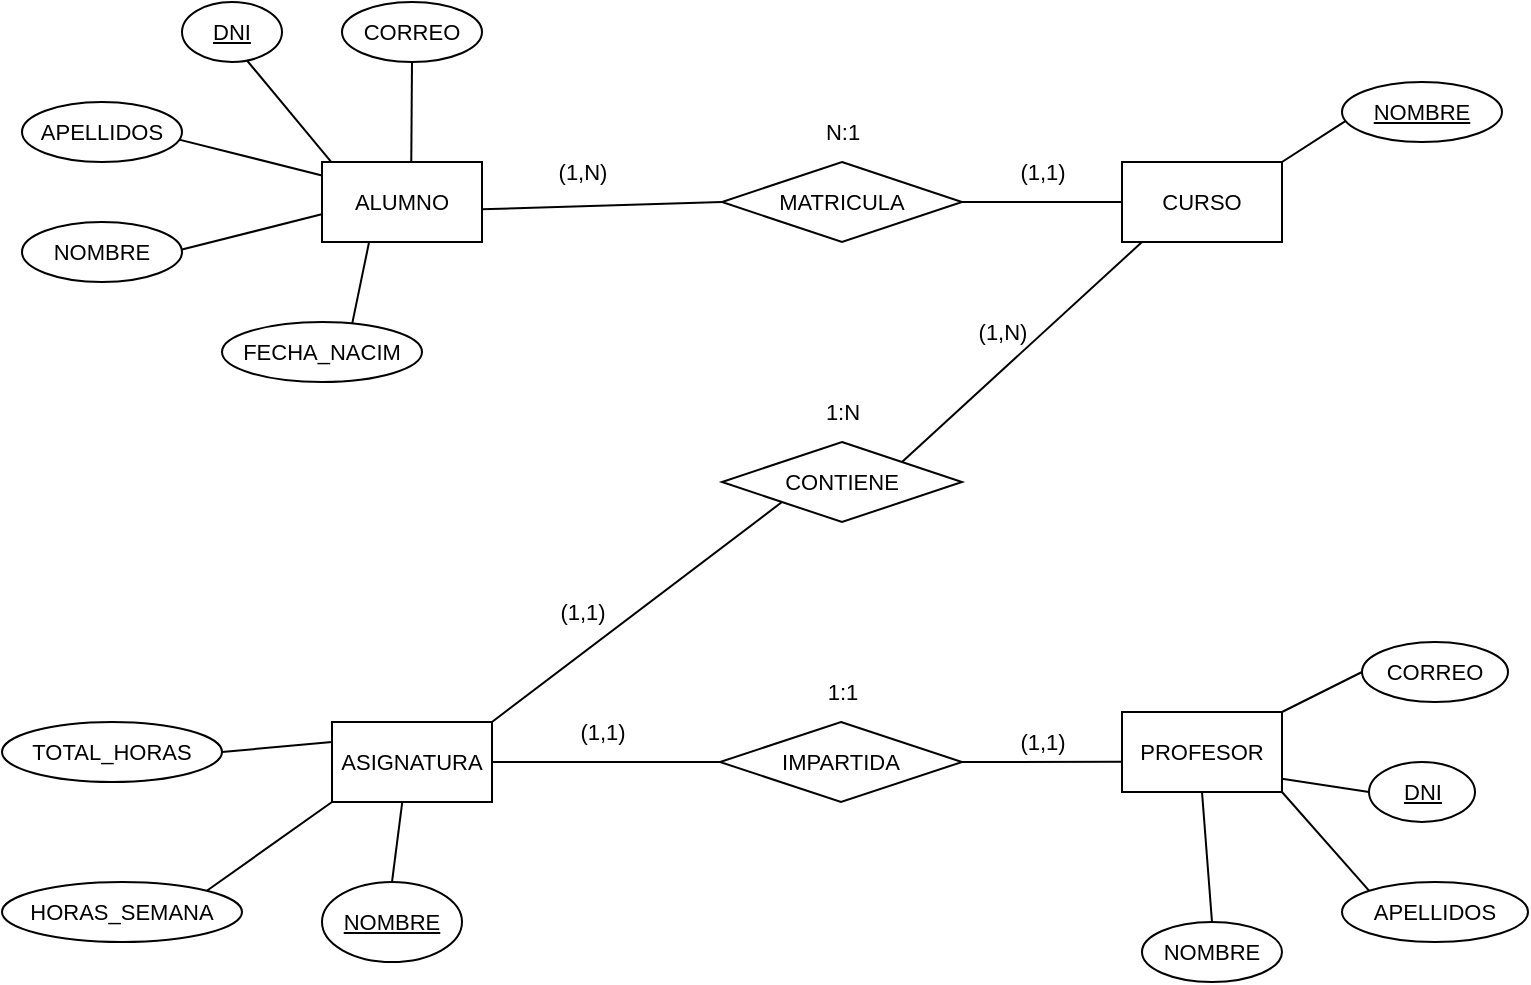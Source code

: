 <mxfile version="22.1.5" type="github" pages="7">
  <diagram id="X3DVEW5BYX4qvy4fk-GM" name="diagram-1">
    <mxGraphModel dx="1194" dy="554" grid="1" gridSize="10" guides="1" tooltips="1" connect="1" arrows="1" fold="1" page="1" pageScale="1" pageWidth="827" pageHeight="1169" math="0" shadow="0">
      <root>
        <mxCell id="0" />
        <mxCell id="1" parent="0" />
        <mxCell id="o6-BJeKhK2OIw5TzAYKB-33" style="edgeStyle=none;shape=connector;rounded=0;orthogonalLoop=1;jettySize=auto;html=1;exitX=1;exitY=0;exitDx=0;exitDy=0;entryX=0;entryY=1;entryDx=0;entryDy=0;labelBackgroundColor=default;strokeColor=default;align=center;verticalAlign=middle;fontFamily=Helvetica;fontSize=11;fontColor=default;endArrow=none;endFill=0;" parent="1" source="Gf0IzHFqV0pmw_7qjAjK-2" target="o6-BJeKhK2OIw5TzAYKB-23" edge="1">
          <mxGeometry relative="1" as="geometry">
            <mxPoint x="247.75" y="521.36" as="sourcePoint" />
          </mxGeometry>
        </mxCell>
        <mxCell id="o6-BJeKhK2OIw5TzAYKB-34" style="edgeStyle=none;shape=connector;rounded=0;orthogonalLoop=1;jettySize=auto;html=1;exitX=0;exitY=0.25;exitDx=0;exitDy=0;entryX=1;entryY=0.5;entryDx=0;entryDy=0;labelBackgroundColor=default;strokeColor=default;align=center;verticalAlign=middle;fontFamily=Helvetica;fontSize=11;fontColor=default;endArrow=none;endFill=0;" parent="1" source="Gf0IzHFqV0pmw_7qjAjK-2" target="o6-BJeKhK2OIw5TzAYKB-11" edge="1">
          <mxGeometry relative="1" as="geometry">
            <mxPoint x="160" y="530" as="sourcePoint" />
          </mxGeometry>
        </mxCell>
        <mxCell id="o6-BJeKhK2OIw5TzAYKB-41" style="edgeStyle=none;shape=connector;rounded=0;orthogonalLoop=1;jettySize=auto;html=1;exitX=1;exitY=0.5;exitDx=0;exitDy=0;entryX=0;entryY=0.5;entryDx=0;entryDy=0;labelBackgroundColor=default;strokeColor=default;align=center;verticalAlign=middle;fontFamily=Helvetica;fontSize=11;fontColor=default;endArrow=none;endFill=0;" parent="1" source="Gf0IzHFqV0pmw_7qjAjK-2" target="o6-BJeKhK2OIw5TzAYKB-22" edge="1">
          <mxGeometry relative="1" as="geometry">
            <mxPoint x="250" y="540" as="sourcePoint" />
          </mxGeometry>
        </mxCell>
        <mxCell id="o6-BJeKhK2OIw5TzAYKB-27" style="edgeStyle=none;shape=connector;rounded=0;orthogonalLoop=1;jettySize=auto;html=1;exitX=0.558;exitY=-0.011;exitDx=0;exitDy=0;entryX=0.5;entryY=1;entryDx=0;entryDy=0;labelBackgroundColor=default;strokeColor=default;align=center;verticalAlign=middle;fontFamily=Helvetica;fontSize=11;fontColor=default;endArrow=none;endFill=0;exitPerimeter=0;" parent="1" source="Gf0IzHFqV0pmw_7qjAjK-3" target="o6-BJeKhK2OIw5TzAYKB-15" edge="1">
          <mxGeometry relative="1" as="geometry">
            <mxPoint x="200" y="240" as="sourcePoint" />
          </mxGeometry>
        </mxCell>
        <mxCell id="o6-BJeKhK2OIw5TzAYKB-6" value="CORREO" style="ellipse;whiteSpace=wrap;html=1;fontFamily=Helvetica;fontSize=11;fontColor=default;" parent="1" vertex="1">
          <mxGeometry x="680" y="480" width="73" height="30" as="geometry" />
        </mxCell>
        <mxCell id="o6-BJeKhK2OIw5TzAYKB-7" value="NOMBRE" style="ellipse;whiteSpace=wrap;html=1;fontFamily=Helvetica;fontSize=11;fontColor=default;" parent="1" vertex="1">
          <mxGeometry x="570" y="620" width="70" height="30" as="geometry" />
        </mxCell>
        <mxCell id="o6-BJeKhK2OIw5TzAYKB-8" value="&lt;u&gt;DNI&lt;/u&gt;" style="ellipse;whiteSpace=wrap;html=1;fontFamily=Helvetica;fontSize=11;fontColor=default;" parent="1" vertex="1">
          <mxGeometry x="683.5" y="540" width="53" height="30" as="geometry" />
        </mxCell>
        <mxCell id="o6-BJeKhK2OIw5TzAYKB-9" value="APELLIDOS" style="ellipse;whiteSpace=wrap;html=1;fontFamily=Helvetica;fontSize=11;fontColor=default;" parent="1" vertex="1">
          <mxGeometry x="670" y="600" width="93" height="30" as="geometry" />
        </mxCell>
        <mxCell id="o6-BJeKhK2OIw5TzAYKB-10" value="&lt;u&gt;NOMBRE&lt;/u&gt;" style="ellipse;whiteSpace=wrap;html=1;fontFamily=Helvetica;fontSize=11;fontColor=default;" parent="1" vertex="1">
          <mxGeometry x="160" y="600" width="70" height="40" as="geometry" />
        </mxCell>
        <mxCell id="o6-BJeKhK2OIw5TzAYKB-11" value="TOTAL_HORAS" style="ellipse;whiteSpace=wrap;html=1;fontFamily=Helvetica;fontSize=11;fontColor=default;" parent="1" vertex="1">
          <mxGeometry y="520" width="110" height="30" as="geometry" />
        </mxCell>
        <mxCell id="o6-BJeKhK2OIw5TzAYKB-38" style="edgeStyle=none;shape=connector;rounded=0;orthogonalLoop=1;jettySize=auto;html=1;exitX=1;exitY=0;exitDx=0;exitDy=0;labelBackgroundColor=default;strokeColor=default;align=center;verticalAlign=middle;fontFamily=Helvetica;fontSize=11;fontColor=default;endArrow=none;endFill=0;entryX=0;entryY=1;entryDx=0;entryDy=0;" parent="1" source="o6-BJeKhK2OIw5TzAYKB-12" target="Gf0IzHFqV0pmw_7qjAjK-2" edge="1">
          <mxGeometry relative="1" as="geometry">
            <mxPoint x="163.24" y="559.2" as="targetPoint" />
          </mxGeometry>
        </mxCell>
        <mxCell id="o6-BJeKhK2OIw5TzAYKB-12" value="HORAS_SEMANA" style="ellipse;whiteSpace=wrap;html=1;fontFamily=Helvetica;fontSize=11;fontColor=default;" parent="1" vertex="1">
          <mxGeometry y="600" width="120" height="30" as="geometry" />
        </mxCell>
        <mxCell id="o6-BJeKhK2OIw5TzAYKB-13" value="&lt;u&gt;NOMBRE&lt;/u&gt;" style="ellipse;whiteSpace=wrap;html=1;fontFamily=Helvetica;fontSize=11;fontColor=default;" parent="1" vertex="1">
          <mxGeometry x="670" y="200" width="80" height="30" as="geometry" />
        </mxCell>
        <mxCell id="o6-BJeKhK2OIw5TzAYKB-14" value="FECHA_NACIM" style="ellipse;whiteSpace=wrap;html=1;fontFamily=Helvetica;fontSize=11;fontColor=default;" parent="1" vertex="1">
          <mxGeometry x="110" y="320" width="100" height="30" as="geometry" />
        </mxCell>
        <mxCell id="o6-BJeKhK2OIw5TzAYKB-15" value="CORREO" style="ellipse;whiteSpace=wrap;html=1;fontFamily=Helvetica;fontSize=11;fontColor=default;" parent="1" vertex="1">
          <mxGeometry x="170" y="160" width="70" height="30" as="geometry" />
        </mxCell>
        <mxCell id="o6-BJeKhK2OIw5TzAYKB-16" value="&lt;u&gt;DNI&lt;/u&gt;" style="ellipse;whiteSpace=wrap;html=1;fontFamily=Helvetica;fontSize=11;fontColor=default;" parent="1" vertex="1">
          <mxGeometry x="90" y="160" width="50" height="30" as="geometry" />
        </mxCell>
        <mxCell id="o6-BJeKhK2OIw5TzAYKB-17" value="APELLIDOS" style="ellipse;whiteSpace=wrap;html=1;fontFamily=Helvetica;fontSize=11;fontColor=default;" parent="1" vertex="1">
          <mxGeometry x="10" y="210" width="80" height="30" as="geometry" />
        </mxCell>
        <mxCell id="o6-BJeKhK2OIw5TzAYKB-18" value="NOMBRE" style="ellipse;whiteSpace=wrap;html=1;fontFamily=Helvetica;fontSize=11;fontColor=default;" parent="1" vertex="1">
          <mxGeometry x="10" y="270" width="80" height="30" as="geometry" />
        </mxCell>
        <mxCell id="o6-BJeKhK2OIw5TzAYKB-25" style="edgeStyle=none;shape=connector;rounded=0;orthogonalLoop=1;jettySize=auto;html=1;exitX=1;exitY=0.5;exitDx=0;exitDy=0;entryX=0;entryY=0.5;entryDx=0;entryDy=0;labelBackgroundColor=default;strokeColor=default;align=center;verticalAlign=middle;fontFamily=Helvetica;fontSize=11;fontColor=default;endArrow=none;endFill=0;" parent="1" source="o6-BJeKhK2OIw5TzAYKB-19" edge="1">
          <mxGeometry relative="1" as="geometry">
            <mxPoint x="560" y="260" as="targetPoint" />
          </mxGeometry>
        </mxCell>
        <mxCell id="o6-BJeKhK2OIw5TzAYKB-26" style="edgeStyle=none;shape=connector;rounded=0;orthogonalLoop=1;jettySize=auto;html=1;exitX=0;exitY=0.5;exitDx=0;exitDy=0;labelBackgroundColor=default;strokeColor=default;align=center;verticalAlign=middle;fontFamily=Helvetica;fontSize=11;fontColor=default;endArrow=none;endFill=0;entryX=0.996;entryY=0.592;entryDx=0;entryDy=0;entryPerimeter=0;" parent="1" source="o6-BJeKhK2OIw5TzAYKB-19" target="Gf0IzHFqV0pmw_7qjAjK-3" edge="1">
          <mxGeometry relative="1" as="geometry">
            <mxPoint x="240" y="260" as="targetPoint" />
          </mxGeometry>
        </mxCell>
        <mxCell id="o6-BJeKhK2OIw5TzAYKB-19" value="MATRICULA" style="rhombus;whiteSpace=wrap;html=1;fontFamily=Helvetica;fontSize=11;fontColor=default;" parent="1" vertex="1">
          <mxGeometry x="360" y="240" width="120" height="40" as="geometry" />
        </mxCell>
        <mxCell id="o6-BJeKhK2OIw5TzAYKB-42" style="edgeStyle=none;shape=connector;rounded=0;orthogonalLoop=1;jettySize=auto;html=1;exitX=1;exitY=0.5;exitDx=0;exitDy=0;entryX=-0.004;entryY=0.623;entryDx=0;entryDy=0;labelBackgroundColor=default;strokeColor=default;align=center;verticalAlign=middle;fontFamily=Helvetica;fontSize=11;fontColor=default;endArrow=none;endFill=0;entryPerimeter=0;" parent="1" source="o6-BJeKhK2OIw5TzAYKB-22" target="Gf0IzHFqV0pmw_7qjAjK-1" edge="1">
          <mxGeometry relative="1" as="geometry">
            <mxPoint x="550" y="540" as="targetPoint" />
          </mxGeometry>
        </mxCell>
        <mxCell id="o6-BJeKhK2OIw5TzAYKB-22" value="IMPARTIDA" style="rhombus;whiteSpace=wrap;html=1;fontFamily=Helvetica;fontSize=11;fontColor=default;" parent="1" vertex="1">
          <mxGeometry x="359" y="520" width="121" height="40" as="geometry" />
        </mxCell>
        <mxCell id="o6-BJeKhK2OIw5TzAYKB-23" value="CONTIENE" style="rhombus;whiteSpace=wrap;html=1;fontFamily=Helvetica;fontSize=11;fontColor=default;" parent="1" vertex="1">
          <mxGeometry x="360" y="380" width="120" height="40" as="geometry" />
        </mxCell>
        <mxCell id="o6-BJeKhK2OIw5TzAYKB-24" style="shape=connector;rounded=0;orthogonalLoop=1;jettySize=auto;html=1;entryX=0.021;entryY=0.652;entryDx=0;entryDy=0;entryPerimeter=0;labelBackgroundColor=default;strokeColor=default;align=center;verticalAlign=middle;fontFamily=Helvetica;fontSize=11;fontColor=default;endArrow=none;endFill=0;exitX=1;exitY=0;exitDx=0;exitDy=0;" parent="1" source="Gf0IzHFqV0pmw_7qjAjK-4" target="o6-BJeKhK2OIw5TzAYKB-13" edge="1">
          <mxGeometry relative="1" as="geometry">
            <mxPoint x="637.92" y="241.32" as="sourcePoint" />
          </mxGeometry>
        </mxCell>
        <mxCell id="o6-BJeKhK2OIw5TzAYKB-28" style="edgeStyle=none;shape=connector;rounded=0;orthogonalLoop=1;jettySize=auto;html=1;exitX=0.056;exitY=-0.006;exitDx=0;exitDy=0;entryX=0.65;entryY=0.975;entryDx=0;entryDy=0;entryPerimeter=0;labelBackgroundColor=default;strokeColor=default;align=center;verticalAlign=middle;fontFamily=Helvetica;fontSize=11;fontColor=default;endArrow=none;endFill=0;exitPerimeter=0;" parent="1" source="Gf0IzHFqV0pmw_7qjAjK-3" target="o6-BJeKhK2OIw5TzAYKB-16" edge="1">
          <mxGeometry relative="1" as="geometry">
            <mxPoint x="161.92" y="241.56" as="sourcePoint" />
          </mxGeometry>
        </mxCell>
        <mxCell id="o6-BJeKhK2OIw5TzAYKB-29" style="edgeStyle=none;shape=connector;rounded=0;orthogonalLoop=1;jettySize=auto;html=1;exitX=0;exitY=0.168;exitDx=0;exitDy=0;entryX=0.982;entryY=0.627;entryDx=0;entryDy=0;entryPerimeter=0;labelBackgroundColor=default;strokeColor=default;align=center;verticalAlign=middle;fontFamily=Helvetica;fontSize=11;fontColor=default;endArrow=none;endFill=0;exitPerimeter=0;" parent="1" source="Gf0IzHFqV0pmw_7qjAjK-3" target="o6-BJeKhK2OIw5TzAYKB-17" edge="1">
          <mxGeometry relative="1" as="geometry">
            <mxPoint x="160" y="250" as="sourcePoint" />
          </mxGeometry>
        </mxCell>
        <mxCell id="o6-BJeKhK2OIw5TzAYKB-30" style="edgeStyle=none;shape=connector;rounded=0;orthogonalLoop=1;jettySize=auto;html=1;exitX=-0.002;exitY=0.654;exitDx=0;exitDy=0;entryX=1;entryY=0.459;entryDx=0;entryDy=0;entryPerimeter=0;labelBackgroundColor=default;strokeColor=default;align=center;verticalAlign=middle;fontFamily=Helvetica;fontSize=11;fontColor=default;endArrow=none;endFill=0;exitPerimeter=0;" parent="1" source="Gf0IzHFqV0pmw_7qjAjK-3" target="o6-BJeKhK2OIw5TzAYKB-18" edge="1">
          <mxGeometry relative="1" as="geometry">
            <mxPoint x="160" y="270" as="sourcePoint" />
          </mxGeometry>
        </mxCell>
        <mxCell id="o6-BJeKhK2OIw5TzAYKB-31" style="edgeStyle=none;shape=connector;rounded=0;orthogonalLoop=1;jettySize=auto;html=1;exitX=0.295;exitY=0.994;exitDx=0;exitDy=0;entryX=0.651;entryY=0.027;entryDx=0;entryDy=0;entryPerimeter=0;labelBackgroundColor=default;strokeColor=default;align=center;verticalAlign=middle;fontFamily=Helvetica;fontSize=11;fontColor=default;endArrow=none;endFill=0;exitPerimeter=0;" parent="1" source="Gf0IzHFqV0pmw_7qjAjK-3" target="o6-BJeKhK2OIw5TzAYKB-14" edge="1">
          <mxGeometry relative="1" as="geometry">
            <mxPoint x="180" y="280" as="sourcePoint" />
          </mxGeometry>
        </mxCell>
        <mxCell id="o6-BJeKhK2OIw5TzAYKB-32" style="edgeStyle=none;shape=connector;rounded=0;orthogonalLoop=1;jettySize=auto;html=1;exitX=1;exitY=0;exitDx=0;exitDy=0;labelBackgroundColor=default;strokeColor=default;align=center;verticalAlign=middle;fontFamily=Helvetica;fontSize=11;fontColor=default;endArrow=none;endFill=0;" parent="1" source="o6-BJeKhK2OIw5TzAYKB-23" edge="1">
          <mxGeometry relative="1" as="geometry">
            <mxPoint x="570" y="280" as="targetPoint" />
          </mxGeometry>
        </mxCell>
        <mxCell id="o6-BJeKhK2OIw5TzAYKB-40" style="edgeStyle=none;shape=connector;rounded=0;orthogonalLoop=1;jettySize=auto;html=1;exitX=0.5;exitY=0;exitDx=0;exitDy=0;entryX=0.446;entryY=0.999;entryDx=0;entryDy=0;entryPerimeter=0;labelBackgroundColor=default;strokeColor=default;align=center;verticalAlign=middle;fontFamily=Helvetica;fontSize=11;fontColor=default;endArrow=none;endFill=0;" parent="1" source="o6-BJeKhK2OIw5TzAYKB-10" edge="1">
          <mxGeometry relative="1" as="geometry">
            <mxPoint x="200.14" y="559.96" as="targetPoint" />
          </mxGeometry>
        </mxCell>
        <mxCell id="o6-BJeKhK2OIw5TzAYKB-43" style="edgeStyle=none;shape=connector;rounded=0;orthogonalLoop=1;jettySize=auto;html=1;exitX=0.5;exitY=0;exitDx=0;exitDy=0;entryX=0.5;entryY=1;entryDx=0;entryDy=0;labelBackgroundColor=default;strokeColor=default;align=center;verticalAlign=middle;fontFamily=Helvetica;fontSize=11;fontColor=default;endArrow=none;endFill=0;" parent="1" source="o6-BJeKhK2OIw5TzAYKB-7" target="Gf0IzHFqV0pmw_7qjAjK-1" edge="1">
          <mxGeometry relative="1" as="geometry">
            <mxPoint x="600.67" y="559.68" as="targetPoint" />
          </mxGeometry>
        </mxCell>
        <mxCell id="o6-BJeKhK2OIw5TzAYKB-44" style="edgeStyle=none;shape=connector;rounded=0;orthogonalLoop=1;jettySize=auto;html=1;exitX=0;exitY=0;exitDx=0;exitDy=0;entryX=1;entryY=1;entryDx=0;entryDy=0;labelBackgroundColor=default;strokeColor=default;align=center;verticalAlign=middle;fontFamily=Helvetica;fontSize=11;fontColor=default;endArrow=none;endFill=0;" parent="1" source="o6-BJeKhK2OIw5TzAYKB-9" target="Gf0IzHFqV0pmw_7qjAjK-1" edge="1">
          <mxGeometry relative="1" as="geometry">
            <mxPoint x="637.39" y="559.16" as="targetPoint" />
          </mxGeometry>
        </mxCell>
        <mxCell id="o6-BJeKhK2OIw5TzAYKB-45" style="edgeStyle=none;shape=connector;rounded=0;orthogonalLoop=1;jettySize=auto;html=1;exitX=0;exitY=0.5;exitDx=0;exitDy=0;entryX=1;entryY=0.709;entryDx=0;entryDy=0;entryPerimeter=0;labelBackgroundColor=default;strokeColor=default;align=center;verticalAlign=middle;fontFamily=Helvetica;fontSize=11;fontColor=default;endArrow=none;endFill=0;" parent="1" source="o6-BJeKhK2OIw5TzAYKB-8" edge="1">
          <mxGeometry relative="1" as="geometry">
            <mxPoint x="640" y="548.36" as="targetPoint" />
          </mxGeometry>
        </mxCell>
        <mxCell id="o6-BJeKhK2OIw5TzAYKB-46" style="edgeStyle=none;shape=connector;rounded=0;orthogonalLoop=1;jettySize=auto;html=1;exitX=0;exitY=0.5;exitDx=0;exitDy=0;entryX=1;entryY=0;entryDx=0;entryDy=0;labelBackgroundColor=default;strokeColor=default;align=center;verticalAlign=middle;fontFamily=Helvetica;fontSize=11;fontColor=default;endArrow=none;endFill=0;" parent="1" source="o6-BJeKhK2OIw5TzAYKB-6" target="Gf0IzHFqV0pmw_7qjAjK-1" edge="1">
          <mxGeometry relative="1" as="geometry">
            <mxPoint x="637.66" y="521.16" as="targetPoint" />
          </mxGeometry>
        </mxCell>
        <mxCell id="o6-BJeKhK2OIw5TzAYKB-47" value="N:1" style="text;html=1;align=center;verticalAlign=middle;resizable=0;points=[];autosize=1;strokeColor=none;fillColor=none;fontSize=11;fontFamily=Helvetica;fontColor=default;" parent="1" vertex="1">
          <mxGeometry x="400" y="210" width="40" height="30" as="geometry" />
        </mxCell>
        <mxCell id="o6-BJeKhK2OIw5TzAYKB-48" value="(1,N)" style="text;html=1;align=center;verticalAlign=middle;resizable=0;points=[];autosize=1;strokeColor=none;fillColor=none;fontSize=11;fontFamily=Helvetica;fontColor=default;" parent="1" vertex="1">
          <mxGeometry x="265" y="230" width="50" height="30" as="geometry" />
        </mxCell>
        <mxCell id="o6-BJeKhK2OIw5TzAYKB-49" value="(1,1)" style="text;html=1;align=center;verticalAlign=middle;resizable=0;points=[];autosize=1;strokeColor=none;fillColor=none;fontSize=11;fontFamily=Helvetica;fontColor=default;" parent="1" vertex="1">
          <mxGeometry x="495" y="230" width="50" height="30" as="geometry" />
        </mxCell>
        <mxCell id="o6-BJeKhK2OIw5TzAYKB-50" value="1:N" style="text;html=1;align=center;verticalAlign=middle;resizable=0;points=[];autosize=1;strokeColor=none;fillColor=none;fontSize=11;fontFamily=Helvetica;fontColor=default;" parent="1" vertex="1">
          <mxGeometry x="400" y="350" width="40" height="30" as="geometry" />
        </mxCell>
        <mxCell id="o6-BJeKhK2OIw5TzAYKB-51" value="(1,1)" style="text;html=1;align=center;verticalAlign=middle;resizable=0;points=[];autosize=1;strokeColor=none;fillColor=none;fontSize=11;fontFamily=Helvetica;fontColor=default;" parent="1" vertex="1">
          <mxGeometry x="265" y="450" width="50" height="30" as="geometry" />
        </mxCell>
        <mxCell id="o6-BJeKhK2OIw5TzAYKB-52" value="(1,N)" style="text;html=1;align=center;verticalAlign=middle;resizable=0;points=[];autosize=1;strokeColor=none;fillColor=none;fontSize=11;fontFamily=Helvetica;fontColor=default;" parent="1" vertex="1">
          <mxGeometry x="475" y="310" width="50" height="30" as="geometry" />
        </mxCell>
        <mxCell id="o6-BJeKhK2OIw5TzAYKB-53" value="(1,1)" style="text;html=1;align=center;verticalAlign=middle;resizable=0;points=[];autosize=1;strokeColor=none;fillColor=none;fontSize=11;fontFamily=Helvetica;fontColor=default;" parent="1" vertex="1">
          <mxGeometry x="275" y="510" width="50" height="30" as="geometry" />
        </mxCell>
        <mxCell id="o6-BJeKhK2OIw5TzAYKB-54" value="1:1" style="text;html=1;align=center;verticalAlign=middle;resizable=0;points=[];autosize=1;strokeColor=none;fillColor=none;fontSize=11;fontFamily=Helvetica;fontColor=default;" parent="1" vertex="1">
          <mxGeometry x="399.5" y="490" width="40" height="30" as="geometry" />
        </mxCell>
        <mxCell id="o6-BJeKhK2OIw5TzAYKB-55" value="(1,1)" style="text;html=1;align=center;verticalAlign=middle;resizable=0;points=[];autosize=1;strokeColor=none;fillColor=none;fontSize=11;fontFamily=Helvetica;fontColor=default;" parent="1" vertex="1">
          <mxGeometry x="495" y="515" width="50" height="30" as="geometry" />
        </mxCell>
        <mxCell id="Gf0IzHFqV0pmw_7qjAjK-1" value="PROFESOR" style="whiteSpace=wrap;html=1;align=center;fontFamily=Helvetica;fontSize=11;fontColor=default;" parent="1" vertex="1">
          <mxGeometry x="560" y="515" width="80" height="40" as="geometry" />
        </mxCell>
        <mxCell id="Gf0IzHFqV0pmw_7qjAjK-2" value="ASIGNATURA" style="whiteSpace=wrap;html=1;align=center;fontFamily=Helvetica;fontSize=11;fontColor=default;" parent="1" vertex="1">
          <mxGeometry x="165" y="520" width="80" height="40" as="geometry" />
        </mxCell>
        <mxCell id="Gf0IzHFqV0pmw_7qjAjK-3" value="ALUMNO" style="whiteSpace=wrap;html=1;align=center;fontFamily=Helvetica;fontSize=11;fontColor=default;" parent="1" vertex="1">
          <mxGeometry x="160" y="240" width="80" height="40" as="geometry" />
        </mxCell>
        <mxCell id="Gf0IzHFqV0pmw_7qjAjK-4" value="CURSO" style="whiteSpace=wrap;html=1;align=center;fontFamily=Helvetica;fontSize=11;fontColor=default;" parent="1" vertex="1">
          <mxGeometry x="560" y="240" width="80" height="40" as="geometry" />
        </mxCell>
      </root>
    </mxGraphModel>
  </diagram>
  <diagram id="5eXyxq9cC3N7np4djnAs" name="diagram-2">
    <mxGraphModel dx="1194" dy="554" grid="1" gridSize="10" guides="1" tooltips="1" connect="1" arrows="1" fold="1" page="1" pageScale="1" pageWidth="827" pageHeight="1169" math="0" shadow="0">
      <root>
        <mxCell id="0" />
        <mxCell id="1" parent="0" />
        <mxCell id="lP0ul0niU7gLkVlTcKBf-20" style="edgeStyle=none;shape=connector;rounded=0;orthogonalLoop=1;jettySize=auto;html=1;exitX=0.169;exitY=-0.008;exitDx=0;exitDy=0;entryX=0.5;entryY=1;entryDx=0;entryDy=0;labelBackgroundColor=default;strokeColor=default;align=center;verticalAlign=middle;fontFamily=Helvetica;fontSize=11;fontColor=default;endArrow=none;endFill=0;exitPerimeter=0;" parent="1" source="S8dqKknXPn5swZ-jBY3O-1" target="lP0ul0niU7gLkVlTcKBf-9" edge="1">
          <mxGeometry relative="1" as="geometry">
            <mxPoint x="190" y="160" as="sourcePoint" />
          </mxGeometry>
        </mxCell>
        <mxCell id="lP0ul0niU7gLkVlTcKBf-24" style="edgeStyle=none;shape=connector;rounded=0;orthogonalLoop=1;jettySize=auto;html=1;exitX=0.996;exitY=0.541;exitDx=0;exitDy=0;entryX=0;entryY=0.5;entryDx=0;entryDy=0;labelBackgroundColor=default;strokeColor=default;align=center;verticalAlign=middle;fontFamily=Helvetica;fontSize=11;fontColor=default;endArrow=none;endFill=0;exitPerimeter=0;" parent="1" source="S8dqKknXPn5swZ-jBY3O-1" target="lP0ul0niU7gLkVlTcKBf-5" edge="1">
          <mxGeometry relative="1" as="geometry">
            <mxPoint x="280" y="180" as="sourcePoint" />
          </mxGeometry>
        </mxCell>
        <mxCell id="lP0ul0niU7gLkVlTcKBf-18" style="edgeStyle=none;shape=connector;rounded=0;orthogonalLoop=1;jettySize=auto;html=1;exitX=0.5;exitY=1;exitDx=0;exitDy=0;entryX=0.5;entryY=0;entryDx=0;entryDy=0;labelBackgroundColor=default;strokeColor=default;align=center;verticalAlign=middle;fontFamily=Helvetica;fontSize=11;fontColor=default;endArrow=none;endFill=0;" parent="1" source="lP0ul0niU7gLkVlTcKBf-5" edge="1">
          <mxGeometry relative="1" as="geometry">
            <mxPoint x="440" y="280" as="targetPoint" />
          </mxGeometry>
        </mxCell>
        <mxCell id="lP0ul0niU7gLkVlTcKBf-5" value="SUMINISTRA" style="rhombus;whiteSpace=wrap;html=1;fontFamily=Helvetica;fontSize=11;fontColor=default;" parent="1" vertex="1">
          <mxGeometry x="380" y="160" width="120" height="40" as="geometry" />
        </mxCell>
        <mxCell id="lP0ul0niU7gLkVlTcKBf-29" style="edgeStyle=none;shape=connector;rounded=0;orthogonalLoop=1;jettySize=auto;html=1;exitX=0.5;exitY=0;exitDx=0;exitDy=0;labelBackgroundColor=default;strokeColor=default;align=center;verticalAlign=middle;fontFamily=Helvetica;fontSize=11;fontColor=default;endArrow=none;endFill=0;entryX=0.5;entryY=1;entryDx=0;entryDy=0;" parent="1" source="lP0ul0niU7gLkVlTcKBf-6" edge="1">
          <mxGeometry relative="1" as="geometry">
            <mxPoint x="660" y="200" as="targetPoint" />
          </mxGeometry>
        </mxCell>
        <mxCell id="lP0ul0niU7gLkVlTcKBf-30" style="edgeStyle=none;shape=connector;rounded=0;orthogonalLoop=1;jettySize=auto;html=1;exitX=0.5;exitY=1;exitDx=0;exitDy=0;labelBackgroundColor=default;strokeColor=default;align=center;verticalAlign=middle;fontFamily=Helvetica;fontSize=11;fontColor=default;endArrow=none;endFill=0;entryX=0.5;entryY=0;entryDx=0;entryDy=0;" parent="1" source="lP0ul0niU7gLkVlTcKBf-6" edge="1">
          <mxGeometry relative="1" as="geometry">
            <mxPoint x="660" y="400" as="targetPoint" />
          </mxGeometry>
        </mxCell>
        <mxCell id="lP0ul0niU7gLkVlTcKBf-6" value="PERTENECE" style="rhombus;whiteSpace=wrap;html=1;fontFamily=Helvetica;fontSize=11;fontColor=default;" parent="1" vertex="1">
          <mxGeometry x="600" y="280" width="120" height="40" as="geometry" />
        </mxCell>
        <mxCell id="lP0ul0niU7gLkVlTcKBf-23" style="edgeStyle=none;shape=connector;rounded=0;orthogonalLoop=1;jettySize=auto;html=1;exitX=1;exitY=0;exitDx=0;exitDy=0;labelBackgroundColor=default;strokeColor=default;align=center;verticalAlign=middle;fontFamily=Helvetica;fontSize=11;fontColor=default;endArrow=none;endFill=0;entryX=0.093;entryY=0.999;entryDx=0;entryDy=0;entryPerimeter=0;" parent="1" source="lP0ul0niU7gLkVlTcKBf-7" target="S8dqKknXPn5swZ-jBY3O-1" edge="1">
          <mxGeometry relative="1" as="geometry">
            <mxPoint x="190" y="200" as="targetPoint" />
          </mxGeometry>
        </mxCell>
        <mxCell id="lP0ul0niU7gLkVlTcKBf-7" value="PROVINCIA" style="ellipse;whiteSpace=wrap;html=1;fontFamily=Helvetica;fontSize=11;fontColor=default;" parent="1" vertex="1">
          <mxGeometry x="40" y="240" width="80" height="40" as="geometry" />
        </mxCell>
        <mxCell id="lP0ul0niU7gLkVlTcKBf-8" value="CIUDAD" style="ellipse;whiteSpace=wrap;html=1;fontFamily=Helvetica;fontSize=11;fontColor=default;" parent="1" vertex="1">
          <mxGeometry x="40" y="180" width="80" height="40" as="geometry" />
        </mxCell>
        <mxCell id="lP0ul0niU7gLkVlTcKBf-9" value="DIRECCION" style="ellipse;whiteSpace=wrap;html=1;fontFamily=Helvetica;fontSize=11;fontColor=default;" parent="1" vertex="1">
          <mxGeometry x="160" y="80" width="80" height="40" as="geometry" />
        </mxCell>
        <mxCell id="lP0ul0niU7gLkVlTcKBf-10" value="NOMBRE" style="ellipse;whiteSpace=wrap;html=1;fontFamily=Helvetica;fontSize=11;fontColor=default;" parent="1" vertex="1">
          <mxGeometry x="40" y="120" width="80" height="40" as="geometry" />
        </mxCell>
        <mxCell id="lP0ul0niU7gLkVlTcKBf-11" value="&lt;u&gt;CODIGO&lt;/u&gt;" style="ellipse;whiteSpace=wrap;html=1;fontFamily=Helvetica;fontSize=11;fontColor=default;" parent="1" vertex="1">
          <mxGeometry x="600" y="80" width="80" height="40" as="geometry" />
        </mxCell>
        <mxCell id="lP0ul0niU7gLkVlTcKBf-26" style="edgeStyle=none;shape=connector;rounded=0;orthogonalLoop=1;jettySize=auto;html=1;exitX=0;exitY=0.5;exitDx=0;exitDy=0;entryX=1;entryY=0.5;entryDx=0;entryDy=0;labelBackgroundColor=default;strokeColor=default;align=center;verticalAlign=middle;fontFamily=Helvetica;fontSize=11;fontColor=default;endArrow=none;endFill=0;" parent="1" source="lP0ul0niU7gLkVlTcKBf-12" target="S8dqKknXPn5swZ-jBY3O-2" edge="1">
          <mxGeometry relative="1" as="geometry">
            <mxPoint x="720" y="180" as="targetPoint" />
          </mxGeometry>
        </mxCell>
        <mxCell id="lP0ul0niU7gLkVlTcKBf-12" value="PRECIO" style="ellipse;whiteSpace=wrap;html=1;fontFamily=Helvetica;fontSize=11;fontColor=default;" parent="1" vertex="1">
          <mxGeometry x="747" y="160" width="80" height="40" as="geometry" />
        </mxCell>
        <mxCell id="lP0ul0niU7gLkVlTcKBf-13" value="NOMBRE" style="ellipse;whiteSpace=wrap;html=1;fontFamily=Helvetica;fontSize=11;fontColor=default;" parent="1" vertex="1">
          <mxGeometry x="700" y="80" width="80" height="40" as="geometry" />
        </mxCell>
        <mxCell id="lP0ul0niU7gLkVlTcKBf-15" value="CANTIDAD" style="ellipse;whiteSpace=wrap;html=1;fontFamily=Helvetica;fontSize=11;fontColor=default;" parent="1" vertex="1">
          <mxGeometry x="400" y="280" width="80" height="40" as="geometry" />
        </mxCell>
        <mxCell id="lP0ul0niU7gLkVlTcKBf-16" value="&lt;u&gt;NOMBRE&lt;/u&gt;" style="ellipse;whiteSpace=wrap;html=1;fontFamily=Helvetica;fontSize=11;fontColor=default;" parent="1" vertex="1">
          <mxGeometry x="480" y="440" width="80" height="40" as="geometry" />
        </mxCell>
        <mxCell id="lP0ul0niU7gLkVlTcKBf-21" style="edgeStyle=none;shape=connector;rounded=0;orthogonalLoop=1;jettySize=auto;html=1;exitX=0;exitY=0.25;exitDx=0;exitDy=0;entryX=0.995;entryY=0.592;entryDx=0;entryDy=0;entryPerimeter=0;labelBackgroundColor=default;strokeColor=default;align=center;verticalAlign=middle;fontFamily=Helvetica;fontSize=11;fontColor=default;endArrow=none;endFill=0;" parent="1" source="S8dqKknXPn5swZ-jBY3O-1" target="lP0ul0niU7gLkVlTcKBf-10" edge="1">
          <mxGeometry relative="1" as="geometry">
            <mxPoint x="161.68" y="161.76" as="sourcePoint" />
          </mxGeometry>
        </mxCell>
        <mxCell id="lP0ul0niU7gLkVlTcKBf-22" style="edgeStyle=none;shape=connector;rounded=0;orthogonalLoop=1;jettySize=auto;html=1;exitX=1;exitY=0.5;exitDx=0;exitDy=0;entryX=0;entryY=0.75;entryDx=0;entryDy=0;labelBackgroundColor=default;strokeColor=default;align=center;verticalAlign=middle;fontFamily=Helvetica;fontSize=11;fontColor=default;endArrow=none;endFill=0;" parent="1" source="lP0ul0niU7gLkVlTcKBf-8" target="S8dqKknXPn5swZ-jBY3O-1" edge="1">
          <mxGeometry relative="1" as="geometry">
            <mxPoint x="159.88" y="194.12" as="targetPoint" />
          </mxGeometry>
        </mxCell>
        <mxCell id="lP0ul0niU7gLkVlTcKBf-25" style="edgeStyle=none;shape=connector;rounded=0;orthogonalLoop=1;jettySize=auto;html=1;exitX=1;exitY=0.5;exitDx=0;exitDy=0;entryX=0;entryY=0.5;entryDx=0;entryDy=0;labelBackgroundColor=default;strokeColor=default;align=center;verticalAlign=middle;fontFamily=Helvetica;fontSize=11;fontColor=default;endArrow=none;endFill=0;" parent="1" source="lP0ul0niU7gLkVlTcKBf-5" target="S8dqKknXPn5swZ-jBY3O-2" edge="1">
          <mxGeometry relative="1" as="geometry">
            <mxPoint x="600" y="180" as="targetPoint" />
          </mxGeometry>
        </mxCell>
        <mxCell id="lP0ul0niU7gLkVlTcKBf-27" style="edgeStyle=none;shape=connector;rounded=0;orthogonalLoop=1;jettySize=auto;html=1;exitX=1;exitY=0;exitDx=0;exitDy=0;entryX=0.353;entryY=0.975;entryDx=0;entryDy=0;entryPerimeter=0;labelBackgroundColor=default;strokeColor=default;align=center;verticalAlign=middle;fontFamily=Helvetica;fontSize=11;fontColor=default;endArrow=none;endFill=0;" parent="1" source="S8dqKknXPn5swZ-jBY3O-2" target="lP0ul0niU7gLkVlTcKBf-13" edge="1">
          <mxGeometry relative="1" as="geometry">
            <mxPoint x="717.84" y="161.2" as="sourcePoint" />
          </mxGeometry>
        </mxCell>
        <mxCell id="lP0ul0niU7gLkVlTcKBf-28" style="edgeStyle=none;shape=connector;rounded=0;orthogonalLoop=1;jettySize=auto;html=1;exitX=0.5;exitY=1;exitDx=0;exitDy=0;entryX=0.343;entryY=-0.007;entryDx=0;entryDy=0;entryPerimeter=0;labelBackgroundColor=default;strokeColor=default;align=center;verticalAlign=middle;fontFamily=Helvetica;fontSize=11;fontColor=default;endArrow=none;endFill=0;" parent="1" source="lP0ul0niU7gLkVlTcKBf-11" edge="1">
          <mxGeometry relative="1" as="geometry">
            <mxPoint x="641.16" y="159.72" as="targetPoint" />
          </mxGeometry>
        </mxCell>
        <mxCell id="lP0ul0niU7gLkVlTcKBf-31" style="edgeStyle=none;shape=connector;rounded=0;orthogonalLoop=1;jettySize=auto;html=1;exitX=1;exitY=0.5;exitDx=0;exitDy=0;entryX=0;entryY=0.857;entryDx=0;entryDy=0;entryPerimeter=0;labelBackgroundColor=default;strokeColor=default;align=center;verticalAlign=middle;fontFamily=Helvetica;fontSize=11;fontColor=default;endArrow=none;endFill=0;" parent="1" source="lP0ul0niU7gLkVlTcKBf-16" target="S8dqKknXPn5swZ-jBY3O-3" edge="1">
          <mxGeometry relative="1" as="geometry">
            <mxPoint x="600.24" y="436.44" as="targetPoint" />
          </mxGeometry>
        </mxCell>
        <mxCell id="lP0ul0niU7gLkVlTcKBf-32" value="(1,N)" style="text;html=1;align=center;verticalAlign=middle;resizable=0;points=[];autosize=1;strokeColor=none;fillColor=none;fontSize=11;fontFamily=Helvetica;fontColor=default;" parent="1" vertex="1">
          <mxGeometry x="305" y="158" width="50" height="30" as="geometry" />
        </mxCell>
        <mxCell id="lP0ul0niU7gLkVlTcKBf-33" value="(1,1)" style="text;html=1;align=center;verticalAlign=middle;resizable=0;points=[];autosize=1;strokeColor=none;fillColor=none;fontSize=11;fontFamily=Helvetica;fontColor=default;" parent="1" vertex="1">
          <mxGeometry x="622" y="340" width="50" height="30" as="geometry" />
        </mxCell>
        <mxCell id="lP0ul0niU7gLkVlTcKBf-34" value="N:1" style="text;html=1;align=center;verticalAlign=middle;resizable=0;points=[];autosize=1;strokeColor=none;fillColor=none;fontSize=11;fontFamily=Helvetica;fontColor=default;" parent="1" vertex="1">
          <mxGeometry x="720" y="285" width="40" height="30" as="geometry" />
        </mxCell>
        <mxCell id="lP0ul0niU7gLkVlTcKBf-35" value="(0,N)" style="text;html=1;align=center;verticalAlign=middle;resizable=0;points=[];autosize=1;strokeColor=none;fillColor=none;fontSize=11;fontFamily=Helvetica;fontColor=default;" parent="1" vertex="1">
          <mxGeometry x="621" y="230" width="50" height="30" as="geometry" />
        </mxCell>
        <mxCell id="lP0ul0niU7gLkVlTcKBf-36" value="N:M" style="text;html=1;align=center;verticalAlign=middle;resizable=0;points=[];autosize=1;strokeColor=none;fillColor=none;fontSize=11;fontFamily=Helvetica;fontColor=default;" parent="1" vertex="1">
          <mxGeometry x="420" y="130" width="40" height="30" as="geometry" />
        </mxCell>
        <mxCell id="lP0ul0niU7gLkVlTcKBf-37" value="(1,N)" style="text;html=1;align=center;verticalAlign=middle;resizable=0;points=[];autosize=1;strokeColor=none;fillColor=none;fontSize=11;fontFamily=Helvetica;fontColor=default;" parent="1" vertex="1">
          <mxGeometry x="535" y="158" width="50" height="30" as="geometry" />
        </mxCell>
        <mxCell id="lP0ul0niU7gLkVlTcKBf-39" style="edgeStyle=none;shape=connector;rounded=0;orthogonalLoop=1;jettySize=auto;html=1;exitX=0.5;exitY=0;exitDx=0;exitDy=0;entryX=0.454;entryY=1.003;entryDx=0;entryDy=0;labelBackgroundColor=default;strokeColor=default;align=center;verticalAlign=middle;fontFamily=Helvetica;fontSize=11;fontColor=default;endArrow=none;endFill=0;entryPerimeter=0;" parent="1" source="lP0ul0niU7gLkVlTcKBf-38" target="S8dqKknXPn5swZ-jBY3O-1" edge="1">
          <mxGeometry relative="1" as="geometry">
            <mxPoint x="220" y="200" as="targetPoint" />
          </mxGeometry>
        </mxCell>
        <mxCell id="lP0ul0niU7gLkVlTcKBf-38" value="&lt;u&gt;ID&lt;/u&gt;" style="ellipse;whiteSpace=wrap;html=1;fontFamily=Helvetica;fontSize=11;fontColor=default;" parent="1" vertex="1">
          <mxGeometry x="140" y="250" width="80" height="40" as="geometry" />
        </mxCell>
        <mxCell id="S8dqKknXPn5swZ-jBY3O-1" value="PROVEEDOR" style="whiteSpace=wrap;html=1;align=center;fontFamily=Helvetica;fontSize=11;fontColor=default;" parent="1" vertex="1">
          <mxGeometry x="190" y="158" width="80" height="40" as="geometry" />
        </mxCell>
        <mxCell id="S8dqKknXPn5swZ-jBY3O-2" value="PIEZA" style="whiteSpace=wrap;html=1;align=center;fontFamily=Helvetica;fontSize=11;fontColor=default;" parent="1" vertex="1">
          <mxGeometry x="620" y="160" width="80" height="40" as="geometry" />
        </mxCell>
        <mxCell id="S8dqKknXPn5swZ-jBY3O-3" value="CATEGORIA" style="whiteSpace=wrap;html=1;align=center;fontFamily=Helvetica;fontSize=11;fontColor=default;" parent="1" vertex="1">
          <mxGeometry x="620" y="400" width="80" height="40" as="geometry" />
        </mxCell>
      </root>
    </mxGraphModel>
  </diagram>
  <diagram id="R2lEEEUBdFMjLlhIrx00" name="diagram-3">
    <mxGraphModel dx="1194" dy="554" grid="1" gridSize="10" guides="1" tooltips="1" connect="1" arrows="1" fold="1" page="1" pageScale="1" pageWidth="850" pageHeight="1100" math="0" shadow="0" extFonts="Permanent Marker^https://fonts.googleapis.com/css?family=Permanent+Marker">
      <root>
        <mxCell id="0" />
        <mxCell id="1" parent="0" />
        <mxCell id="Gm_OY_w4rKRaWm-D6aFN-16" style="edgeStyle=none;shape=connector;rounded=0;orthogonalLoop=1;jettySize=auto;html=1;exitX=1;exitY=0.5;exitDx=0;exitDy=0;entryX=0;entryY=0.5;entryDx=0;entryDy=0;labelBackgroundColor=default;strokeColor=default;align=center;verticalAlign=middle;fontFamily=Helvetica;fontSize=11;fontColor=default;startArrow=none;startFill=0;endArrow=none;endFill=0;" parent="1" source="GclbJPAYZXu_dMxUXa61-1" target="Gm_OY_w4rKRaWm-D6aFN-2" edge="1">
          <mxGeometry relative="1" as="geometry">
            <mxPoint x="255" y="150" as="sourcePoint" />
          </mxGeometry>
        </mxCell>
        <mxCell id="Gm_OY_w4rKRaWm-D6aFN-19" style="edgeStyle=none;shape=connector;rounded=0;orthogonalLoop=1;jettySize=auto;html=1;exitX=0.567;exitY=-0.005;exitDx=0;exitDy=0;entryX=0;entryY=1;entryDx=0;entryDy=0;labelBackgroundColor=default;strokeColor=default;align=center;verticalAlign=middle;fontFamily=Helvetica;fontSize=11;fontColor=default;startArrow=none;startFill=0;endArrow=none;endFill=0;exitPerimeter=0;" parent="1" source="GclbJPAYZXu_dMxUXa61-1" target="Gm_OY_w4rKRaWm-D6aFN-10" edge="1">
          <mxGeometry relative="1" as="geometry">
            <mxPoint x="232.5" y="140" as="sourcePoint" />
          </mxGeometry>
        </mxCell>
        <mxCell id="Gm_OY_w4rKRaWm-D6aFN-21" style="edgeStyle=none;shape=connector;rounded=0;orthogonalLoop=1;jettySize=auto;html=1;exitX=0;exitY=0.75;exitDx=0;exitDy=0;entryX=0.5;entryY=0;entryDx=0;entryDy=0;labelBackgroundColor=default;strokeColor=default;align=center;verticalAlign=middle;fontFamily=Helvetica;fontSize=11;fontColor=default;startArrow=none;startFill=0;endArrow=none;endFill=0;" parent="1" source="GclbJPAYZXu_dMxUXa61-1" target="Gm_OY_w4rKRaWm-D6aFN-8" edge="1">
          <mxGeometry relative="1" as="geometry">
            <mxPoint x="187.5" y="160" as="sourcePoint" />
          </mxGeometry>
        </mxCell>
        <mxCell id="Gm_OY_w4rKRaWm-D6aFN-42" style="edgeStyle=none;shape=connector;rounded=0;orthogonalLoop=1;jettySize=auto;html=1;exitX=0.654;exitY=1;exitDx=0;exitDy=0;labelBackgroundColor=default;strokeColor=default;align=center;verticalAlign=middle;fontFamily=Helvetica;fontSize=11;fontColor=default;startArrow=none;startFill=0;endArrow=none;endFill=0;entryX=0.002;entryY=0.541;entryDx=0;entryDy=0;entryPerimeter=0;exitPerimeter=0;" parent="1" source="GclbJPAYZXu_dMxUXa61-1" target="Gm_OY_w4rKRaWm-D6aFN-25" edge="1">
          <mxGeometry relative="1" as="geometry">
            <mxPoint x="240" y="230" as="targetPoint" />
            <mxPoint x="232.5" y="160" as="sourcePoint" />
          </mxGeometry>
        </mxCell>
        <mxCell id="Gm_OY_w4rKRaWm-D6aFN-15" style="edgeStyle=none;shape=connector;rounded=0;orthogonalLoop=1;jettySize=auto;html=1;exitX=1;exitY=0.5;exitDx=0;exitDy=0;entryX=0;entryY=0.5;entryDx=0;entryDy=0;labelBackgroundColor=default;strokeColor=default;align=center;verticalAlign=middle;fontFamily=Helvetica;fontSize=11;fontColor=default;startArrow=none;startFill=0;endArrow=none;endFill=0;" parent="1" source="Gm_OY_w4rKRaWm-D6aFN-2" edge="1">
          <mxGeometry relative="1" as="geometry">
            <mxPoint x="560" y="150" as="targetPoint" />
          </mxGeometry>
        </mxCell>
        <mxCell id="Gm_OY_w4rKRaWm-D6aFN-2" value="TRABAJA" style="rhombus;whiteSpace=wrap;html=1;" parent="1" vertex="1">
          <mxGeometry x="360" y="120" width="100" height="50" as="geometry" />
        </mxCell>
        <mxCell id="Gm_OY_w4rKRaWm-D6aFN-12" style="rounded=0;orthogonalLoop=1;jettySize=auto;html=1;exitX=0.999;exitY=0.683;exitDx=0;exitDy=0;entryX=0;entryY=0.5;entryDx=0;entryDy=0;startArrow=none;startFill=0;endArrow=none;endFill=0;exitPerimeter=0;" parent="1" source="GclbJPAYZXu_dMxUXa61-2" target="Gm_OY_w4rKRaWm-D6aFN-9" edge="1">
          <mxGeometry relative="1" as="geometry">
            <mxPoint x="650" y="165" as="sourcePoint" />
          </mxGeometry>
        </mxCell>
        <mxCell id="Gm_OY_w4rKRaWm-D6aFN-57" style="edgeStyle=none;shape=connector;rounded=0;orthogonalLoop=1;jettySize=auto;html=1;exitX=0;exitY=1;exitDx=0;exitDy=0;entryX=0.814;entryY=-0.005;entryDx=0;entryDy=0;labelBackgroundColor=default;strokeColor=default;align=center;verticalAlign=middle;fontFamily=Helvetica;fontSize=11;fontColor=default;startArrow=none;startFill=0;endArrow=none;endFill=0;entryPerimeter=0;" parent="1" source="Gm_OY_w4rKRaWm-D6aFN-7" target="GclbJPAYZXu_dMxUXa61-2" edge="1">
          <mxGeometry relative="1" as="geometry">
            <mxPoint x="650" y="135" as="targetPoint" />
          </mxGeometry>
        </mxCell>
        <mxCell id="Gm_OY_w4rKRaWm-D6aFN-7" value="&lt;u&gt;ID&lt;/u&gt;" style="ellipse;whiteSpace=wrap;html=1;" parent="1" vertex="1">
          <mxGeometry x="670" y="60" width="70" height="30" as="geometry" />
        </mxCell>
        <mxCell id="Gm_OY_w4rKRaWm-D6aFN-8" value="CORREO" style="ellipse;whiteSpace=wrap;html=1;" parent="1" vertex="1">
          <mxGeometry x="30" y="160" width="70" height="40" as="geometry" />
        </mxCell>
        <mxCell id="Gm_OY_w4rKRaWm-D6aFN-9" value="NOMBRE" style="ellipse;whiteSpace=wrap;html=1;" parent="1" vertex="1">
          <mxGeometry x="730" y="120" width="70" height="40" as="geometry" />
        </mxCell>
        <mxCell id="Gm_OY_w4rKRaWm-D6aFN-10" value="&lt;u&gt;ID&lt;/u&gt;" style="ellipse;whiteSpace=wrap;html=1;" parent="1" vertex="1">
          <mxGeometry x="165" y="40" width="60" height="40" as="geometry" />
        </mxCell>
        <mxCell id="Gm_OY_w4rKRaWm-D6aFN-11" value="NOMBRE" style="ellipse;whiteSpace=wrap;html=1;" parent="1" vertex="1">
          <mxGeometry x="40" y="80" width="80" height="40" as="geometry" />
        </mxCell>
        <mxCell id="Gm_OY_w4rKRaWm-D6aFN-18" style="edgeStyle=none;shape=connector;rounded=0;orthogonalLoop=1;jettySize=auto;html=1;exitX=1;exitY=0;exitDx=0;exitDy=0;labelBackgroundColor=default;strokeColor=default;align=center;verticalAlign=middle;fontFamily=Helvetica;fontSize=11;fontColor=default;startArrow=none;startFill=0;endArrow=none;endFill=0;" parent="1" edge="1">
          <mxGeometry relative="1" as="geometry">
            <mxPoint x="255" y="140" as="sourcePoint" />
            <mxPoint x="255" y="140" as="targetPoint" />
          </mxGeometry>
        </mxCell>
        <mxCell id="Gm_OY_w4rKRaWm-D6aFN-20" style="edgeStyle=none;shape=connector;rounded=0;orthogonalLoop=1;jettySize=auto;html=1;exitX=0;exitY=0.25;exitDx=0;exitDy=0;entryX=0.6;entryY=0.991;entryDx=0;entryDy=0;entryPerimeter=0;labelBackgroundColor=default;strokeColor=default;align=center;verticalAlign=middle;fontFamily=Helvetica;fontSize=11;fontColor=default;startArrow=none;startFill=0;endArrow=none;endFill=0;" parent="1" source="GclbJPAYZXu_dMxUXa61-1" target="Gm_OY_w4rKRaWm-D6aFN-11" edge="1">
          <mxGeometry relative="1" as="geometry">
            <mxPoint x="187.5" y="140" as="sourcePoint" />
          </mxGeometry>
        </mxCell>
        <mxCell id="Gm_OY_w4rKRaWm-D6aFN-22" value="(1,1)" style="text;html=1;align=center;verticalAlign=middle;resizable=0;points=[];autosize=1;strokeColor=none;fillColor=none;fontSize=11;fontFamily=Helvetica;fontColor=default;" parent="1" vertex="1">
          <mxGeometry x="475" y="120" width="50" height="30" as="geometry" />
        </mxCell>
        <mxCell id="Gm_OY_w4rKRaWm-D6aFN-23" value="(1,N)" style="text;html=1;align=center;verticalAlign=middle;resizable=0;points=[];autosize=1;strokeColor=none;fillColor=none;fontSize=11;fontFamily=Helvetica;fontColor=default;" parent="1" vertex="1">
          <mxGeometry x="285" y="120" width="50" height="30" as="geometry" />
        </mxCell>
        <mxCell id="Gm_OY_w4rKRaWm-D6aFN-24" value="N:1" style="text;html=1;align=center;verticalAlign=middle;resizable=0;points=[];autosize=1;strokeColor=none;fillColor=none;fontSize=11;fontFamily=Helvetica;fontColor=default;" parent="1" vertex="1">
          <mxGeometry x="390" y="85" width="40" height="30" as="geometry" />
        </mxCell>
        <mxCell id="Gm_OY_w4rKRaWm-D6aFN-41" style="edgeStyle=none;shape=connector;rounded=0;orthogonalLoop=1;jettySize=auto;html=1;exitX=0.5;exitY=0;exitDx=0;exitDy=0;entryX=0;entryY=0;entryDx=0;entryDy=0;labelBackgroundColor=default;strokeColor=default;align=center;verticalAlign=middle;fontFamily=Helvetica;fontSize=11;fontColor=default;startArrow=none;startFill=0;endArrow=none;endFill=0;" parent="1" source="Gm_OY_w4rKRaWm-D6aFN-25" target="GclbJPAYZXu_dMxUXa61-3" edge="1">
          <mxGeometry relative="1" as="geometry">
            <mxPoint x="381.3" y="391.23" as="targetPoint" />
          </mxGeometry>
        </mxCell>
        <mxCell id="Gm_OY_w4rKRaWm-D6aFN-25" value="" style="triangle;whiteSpace=wrap;html=1;fontFamily=Helvetica;fontSize=11;fontColor=default;direction=south;" parent="1" vertex="1">
          <mxGeometry x="210" y="260" width="50" height="30" as="geometry" />
        </mxCell>
        <mxCell id="Gm_OY_w4rKRaWm-D6aFN-32" style="edgeStyle=none;shape=connector;rounded=0;orthogonalLoop=1;jettySize=auto;html=1;exitX=0.121;exitY=0;exitDx=0;exitDy=0;entryX=0.5;entryY=1;entryDx=0;entryDy=0;labelBackgroundColor=default;strokeColor=default;align=center;verticalAlign=middle;fontFamily=Helvetica;fontSize=11;fontColor=default;startArrow=none;startFill=0;endArrow=none;endFill=0;exitPerimeter=0;" parent="1" source="GclbJPAYZXu_dMxUXa61-5" target="Gm_OY_w4rKRaWm-D6aFN-31" edge="1">
          <mxGeometry relative="1" as="geometry">
            <mxPoint x="55" y="390" as="sourcePoint" />
          </mxGeometry>
        </mxCell>
        <mxCell id="Gm_OY_w4rKRaWm-D6aFN-34" style="edgeStyle=none;shape=connector;rounded=0;orthogonalLoop=1;jettySize=auto;html=1;exitX=0.076;exitY=0.999;exitDx=0;exitDy=0;entryX=0.5;entryY=0;entryDx=0;entryDy=0;labelBackgroundColor=default;strokeColor=default;align=center;verticalAlign=middle;fontFamily=Helvetica;fontSize=11;fontColor=default;startArrow=none;startFill=0;endArrow=none;endFill=0;exitPerimeter=0;" parent="1" source="GclbJPAYZXu_dMxUXa61-5" target="Gm_OY_w4rKRaWm-D6aFN-30" edge="1">
          <mxGeometry relative="1" as="geometry">
            <mxPoint x="55" y="420" as="sourcePoint" />
          </mxGeometry>
        </mxCell>
        <mxCell id="Gm_OY_w4rKRaWm-D6aFN-51" style="edgeStyle=none;shape=connector;rounded=0;orthogonalLoop=1;jettySize=auto;html=1;exitX=0.653;exitY=0.999;exitDx=0;exitDy=0;entryX=0.5;entryY=0;entryDx=0;entryDy=0;labelBackgroundColor=default;strokeColor=default;align=center;verticalAlign=middle;fontFamily=Helvetica;fontSize=11;fontColor=default;startArrow=none;startFill=0;endArrow=none;endFill=0;exitPerimeter=0;" parent="1" source="GclbJPAYZXu_dMxUXa61-5" target="Gm_OY_w4rKRaWm-D6aFN-43" edge="1">
          <mxGeometry relative="1" as="geometry">
            <mxPoint x="105" y="420" as="sourcePoint" />
          </mxGeometry>
        </mxCell>
        <mxCell id="Gm_OY_w4rKRaWm-D6aFN-66" style="edgeStyle=none;shape=connector;rounded=0;orthogonalLoop=1;jettySize=auto;html=1;exitX=1;exitY=0.5;exitDx=0;exitDy=0;entryX=0;entryY=0.5;entryDx=0;entryDy=0;labelBackgroundColor=default;strokeColor=default;align=center;verticalAlign=middle;fontFamily=Helvetica;fontSize=11;fontColor=default;startArrow=none;startFill=0;endArrow=none;endFill=0;" parent="1" target="Gm_OY_w4rKRaWm-D6aFN-60" edge="1">
          <mxGeometry relative="1" as="geometry">
            <mxPoint x="480" y="405" as="sourcePoint" />
          </mxGeometry>
        </mxCell>
        <mxCell id="Gm_OY_w4rKRaWm-D6aFN-72" style="edgeStyle=none;shape=connector;rounded=0;orthogonalLoop=1;jettySize=auto;html=1;exitX=0.647;exitY=0.999;exitDx=0;exitDy=0;entryX=0.5;entryY=0;entryDx=0;entryDy=0;labelBackgroundColor=default;strokeColor=default;align=center;verticalAlign=middle;fontFamily=Helvetica;fontSize=11;fontColor=default;startArrow=none;startFill=0;endArrow=none;endFill=0;exitPerimeter=0;" parent="1" source="GclbJPAYZXu_dMxUXa61-3" target="Gm_OY_w4rKRaWm-D6aFN-64" edge="1">
          <mxGeometry relative="1" as="geometry">
            <mxPoint x="455" y="420" as="sourcePoint" />
          </mxGeometry>
        </mxCell>
        <mxCell id="Gm_OY_w4rKRaWm-D6aFN-30" value="NUM_ACC" style="ellipse;whiteSpace=wrap;html=1;" parent="1" vertex="1">
          <mxGeometry y="450" width="70" height="40" as="geometry" />
        </mxCell>
        <mxCell id="Gm_OY_w4rKRaWm-D6aFN-31" value="COD_PERM" style="ellipse;whiteSpace=wrap;html=1;" parent="1" vertex="1">
          <mxGeometry y="320" width="90" height="40" as="geometry" />
        </mxCell>
        <mxCell id="Gm_OY_w4rKRaWm-D6aFN-35" style="edgeStyle=none;shape=connector;rounded=0;orthogonalLoop=1;jettySize=auto;html=1;exitX=1;exitY=0.5;exitDx=0;exitDy=0;entryX=0.43;entryY=0.004;entryDx=0;entryDy=0;entryPerimeter=0;labelBackgroundColor=default;strokeColor=default;align=center;verticalAlign=middle;fontFamily=Helvetica;fontSize=11;fontColor=default;startArrow=none;startFill=0;endArrow=none;endFill=0;" parent="1" source="Gm_OY_w4rKRaWm-D6aFN-25" target="GclbJPAYZXu_dMxUXa61-4" edge="1">
          <mxGeometry relative="1" as="geometry">
            <mxPoint x="245.42" y="390" as="targetPoint" />
          </mxGeometry>
        </mxCell>
        <mxCell id="Gm_OY_w4rKRaWm-D6aFN-37" style="edgeStyle=none;shape=connector;rounded=0;orthogonalLoop=1;jettySize=auto;html=1;exitX=0.5;exitY=1;exitDx=0;exitDy=0;entryX=1;entryY=0;entryDx=0;entryDy=0;labelBackgroundColor=default;strokeColor=default;align=center;verticalAlign=middle;fontFamily=Helvetica;fontSize=11;fontColor=default;startArrow=none;startFill=0;endArrow=none;endFill=0;" parent="1" source="Gm_OY_w4rKRaWm-D6aFN-25" target="GclbJPAYZXu_dMxUXa61-5" edge="1">
          <mxGeometry relative="1" as="geometry">
            <mxPoint x="127.5" y="390.99" as="targetPoint" />
          </mxGeometry>
        </mxCell>
        <mxCell id="Gm_OY_w4rKRaWm-D6aFN-50" style="edgeStyle=none;shape=connector;rounded=0;orthogonalLoop=1;jettySize=auto;html=1;exitX=0.5;exitY=1;exitDx=0;exitDy=0;entryX=0.307;entryY=-0.003;entryDx=0;entryDy=0;labelBackgroundColor=default;strokeColor=default;align=center;verticalAlign=middle;fontFamily=Helvetica;fontSize=11;fontColor=default;startArrow=none;startFill=0;endArrow=none;endFill=0;entryPerimeter=0;" parent="1" source="Gm_OY_w4rKRaWm-D6aFN-43" target="GclbJPAYZXu_dMxUXa61-6" edge="1">
          <mxGeometry relative="1" as="geometry">
            <mxPoint x="110" y="680" as="targetPoint" />
          </mxGeometry>
        </mxCell>
        <mxCell id="Gm_OY_w4rKRaWm-D6aFN-58" style="edgeStyle=none;shape=connector;rounded=0;orthogonalLoop=1;jettySize=auto;html=1;exitX=1;exitY=0.5;exitDx=0;exitDy=0;entryX=0;entryY=0;entryDx=0;entryDy=0;labelBackgroundColor=default;strokeColor=default;align=center;verticalAlign=middle;fontFamily=Helvetica;fontSize=11;fontColor=default;startArrow=none;startFill=0;endArrow=none;endFill=0;" parent="1" source="Gm_OY_w4rKRaWm-D6aFN-43" target="Gm_OY_w4rKRaWm-D6aFN-55" edge="1">
          <mxGeometry relative="1" as="geometry" />
        </mxCell>
        <mxCell id="Gm_OY_w4rKRaWm-D6aFN-43" value="CONDUCE" style="rhombus;whiteSpace=wrap;html=1;" parent="1" vertex="1">
          <mxGeometry x="50" y="530" width="110" height="60" as="geometry" />
        </mxCell>
        <mxCell id="Gm_OY_w4rKRaWm-D6aFN-45" value="MARCA" style="ellipse;whiteSpace=wrap;html=1;" parent="1" vertex="1">
          <mxGeometry x="155" y="780" width="70" height="40" as="geometry" />
        </mxCell>
        <mxCell id="Gm_OY_w4rKRaWm-D6aFN-46" value="&lt;u&gt;MATRICULA&lt;/u&gt;" style="ellipse;whiteSpace=wrap;html=1;" parent="1" vertex="1">
          <mxGeometry x="10" y="780" width="80" height="40" as="geometry" />
        </mxCell>
        <mxCell id="Gm_OY_w4rKRaWm-D6aFN-47" style="edgeStyle=none;shape=connector;rounded=0;orthogonalLoop=1;jettySize=auto;html=1;exitX=0.25;exitY=1;exitDx=0;exitDy=0;entryX=0.664;entryY=0.026;entryDx=0;entryDy=0;entryPerimeter=0;labelBackgroundColor=default;strokeColor=default;align=center;verticalAlign=middle;fontFamily=Helvetica;fontSize=11;fontColor=default;startArrow=none;startFill=0;endArrow=none;endFill=0;" parent="1" target="Gm_OY_w4rKRaWm-D6aFN-46" edge="1">
          <mxGeometry relative="1" as="geometry">
            <mxPoint x="85" y="710" as="sourcePoint" />
          </mxGeometry>
        </mxCell>
        <mxCell id="Gm_OY_w4rKRaWm-D6aFN-48" style="edgeStyle=none;shape=connector;rounded=0;orthogonalLoop=1;jettySize=auto;html=1;entryX=0.373;entryY=0.024;entryDx=0;entryDy=0;entryPerimeter=0;labelBackgroundColor=default;strokeColor=default;align=center;verticalAlign=middle;fontFamily=Helvetica;fontSize=11;fontColor=default;startArrow=none;startFill=0;endArrow=none;endFill=0;exitX=0.889;exitY=0.997;exitDx=0;exitDy=0;exitPerimeter=0;" parent="1" source="GclbJPAYZXu_dMxUXa61-6" target="Gm_OY_w4rKRaWm-D6aFN-45" edge="1">
          <mxGeometry relative="1" as="geometry">
            <mxPoint x="158" y="709.34" as="sourcePoint" />
          </mxGeometry>
        </mxCell>
        <mxCell id="Gm_OY_w4rKRaWm-D6aFN-52" value="(1,N)" style="text;html=1;align=center;verticalAlign=middle;resizable=0;points=[];autosize=1;strokeColor=none;fillColor=none;fontSize=11;fontFamily=Helvetica;fontColor=default;" parent="1" vertex="1">
          <mxGeometry x="95" y="440" width="50" height="30" as="geometry" />
        </mxCell>
        <mxCell id="Gm_OY_w4rKRaWm-D6aFN-53" value="(1,N)" style="text;html=1;align=center;verticalAlign=middle;resizable=0;points=[];autosize=1;strokeColor=none;fillColor=none;fontSize=11;fontFamily=Helvetica;fontColor=default;" parent="1" vertex="1">
          <mxGeometry x="95" y="630" width="50" height="30" as="geometry" />
        </mxCell>
        <mxCell id="Gm_OY_w4rKRaWm-D6aFN-54" value="N:M" style="text;html=1;align=center;verticalAlign=middle;resizable=0;points=[];autosize=1;strokeColor=none;fillColor=none;fontSize=11;fontFamily=Helvetica;fontColor=default;" parent="1" vertex="1">
          <mxGeometry x="10" y="545" width="40" height="30" as="geometry" />
        </mxCell>
        <mxCell id="Gm_OY_w4rKRaWm-D6aFN-55" value="FECHA_CONDUC" style="ellipse;whiteSpace=wrap;html=1;" parent="1" vertex="1">
          <mxGeometry x="175" y="590" width="120" height="30" as="geometry" />
        </mxCell>
        <mxCell id="Gm_OY_w4rKRaWm-D6aFN-59" value="IDIOMA" style="ellipse;shape=doubleEllipse;margin=3;whiteSpace=wrap;html=1;align=center;fontFamily=Helvetica;fontSize=11;fontColor=default;" parent="1" vertex="1">
          <mxGeometry x="225" y="470" width="65" height="40" as="geometry" />
        </mxCell>
        <mxCell id="Gm_OY_w4rKRaWm-D6aFN-60" value="ESPECIALIDAD" style="ellipse;shape=doubleEllipse;margin=3;whiteSpace=wrap;html=1;align=center;fontFamily=Helvetica;fontSize=11;fontColor=default;" parent="1" vertex="1">
          <mxGeometry x="560" y="390" width="120" height="40" as="geometry" />
        </mxCell>
        <mxCell id="Gm_OY_w4rKRaWm-D6aFN-61" style="edgeStyle=none;shape=connector;rounded=0;orthogonalLoop=1;jettySize=auto;html=1;exitX=1;exitY=0.5;exitDx=0;exitDy=0;labelBackgroundColor=default;strokeColor=default;align=center;verticalAlign=middle;fontFamily=Helvetica;fontSize=11;fontColor=default;startArrow=none;startFill=0;endArrow=none;endFill=0;" parent="1" source="Gm_OY_w4rKRaWm-D6aFN-59" target="Gm_OY_w4rKRaWm-D6aFN-59" edge="1">
          <mxGeometry relative="1" as="geometry" />
        </mxCell>
        <mxCell id="Gm_OY_w4rKRaWm-D6aFN-62" style="edgeStyle=none;shape=connector;rounded=0;orthogonalLoop=1;jettySize=auto;html=1;exitX=0.557;exitY=0.999;exitDx=0;exitDy=0;entryX=0.557;entryY=-0.004;entryDx=0;entryDy=0;entryPerimeter=0;labelBackgroundColor=default;strokeColor=default;align=center;verticalAlign=middle;fontFamily=Helvetica;fontSize=11;fontColor=default;startArrow=none;startFill=0;endArrow=none;endFill=0;exitPerimeter=0;" parent="1" source="GclbJPAYZXu_dMxUXa61-4" target="Gm_OY_w4rKRaWm-D6aFN-59" edge="1">
          <mxGeometry relative="1" as="geometry">
            <mxPoint x="265" y="420" as="sourcePoint" />
          </mxGeometry>
        </mxCell>
        <mxCell id="Gm_OY_w4rKRaWm-D6aFN-73" style="edgeStyle=none;shape=connector;rounded=0;orthogonalLoop=1;jettySize=auto;html=1;exitX=1;exitY=0.5;exitDx=0;exitDy=0;entryX=0;entryY=0.5;entryDx=0;entryDy=0;labelBackgroundColor=default;strokeColor=default;align=center;verticalAlign=middle;fontFamily=Helvetica;fontSize=11;fontColor=default;startArrow=none;startFill=0;endArrow=none;endFill=0;" parent="1" source="Gm_OY_w4rKRaWm-D6aFN-64" target="Gm_OY_w4rKRaWm-D6aFN-65" edge="1">
          <mxGeometry relative="1" as="geometry" />
        </mxCell>
        <mxCell id="Gm_OY_w4rKRaWm-D6aFN-74" style="edgeStyle=none;shape=connector;rounded=0;orthogonalLoop=1;jettySize=auto;html=1;exitX=0.5;exitY=1;exitDx=0;exitDy=0;entryX=0.574;entryY=-0.003;entryDx=0;entryDy=0;labelBackgroundColor=default;strokeColor=default;align=center;verticalAlign=middle;fontFamily=Helvetica;fontSize=11;fontColor=default;startArrow=none;startFill=0;endArrow=none;endFill=0;entryPerimeter=0;" parent="1" source="Gm_OY_w4rKRaWm-D6aFN-64" target="GclbJPAYZXu_dMxUXa61-8" edge="1">
          <mxGeometry relative="1" as="geometry">
            <mxPoint x="480" y="680" as="targetPoint" />
          </mxGeometry>
        </mxCell>
        <mxCell id="Gm_OY_w4rKRaWm-D6aFN-64" value="TRABAJA" style="rhombus;whiteSpace=wrap;html=1;" parent="1" vertex="1">
          <mxGeometry x="420" y="545" width="100" height="50" as="geometry" />
        </mxCell>
        <mxCell id="Gm_OY_w4rKRaWm-D6aFN-65" value="HORAS_TRABAJA" style="ellipse;whiteSpace=wrap;html=1;" parent="1" vertex="1">
          <mxGeometry x="600" y="552.5" width="130" height="35" as="geometry" />
        </mxCell>
        <mxCell id="Gm_OY_w4rKRaWm-D6aFN-75" style="edgeStyle=none;shape=connector;rounded=0;orthogonalLoop=1;jettySize=auto;html=1;exitX=1.001;exitY=0.436;exitDx=0;exitDy=0;entryX=0;entryY=0.5;entryDx=0;entryDy=0;labelBackgroundColor=default;strokeColor=default;align=center;verticalAlign=middle;fontFamily=Helvetica;fontSize=11;fontColor=default;startArrow=none;startFill=0;endArrow=none;endFill=0;exitPerimeter=0;" parent="1" source="GclbJPAYZXu_dMxUXa61-8" target="Gm_OY_w4rKRaWm-D6aFN-68" edge="1">
          <mxGeometry relative="1" as="geometry">
            <mxPoint x="530" y="687.5" as="sourcePoint" />
          </mxGeometry>
        </mxCell>
        <mxCell id="Gm_OY_w4rKRaWm-D6aFN-68" value="&lt;u&gt;NUM_PROYECTO&lt;/u&gt;" style="ellipse;whiteSpace=wrap;html=1;" parent="1" vertex="1">
          <mxGeometry x="590" y="670" width="130" height="35" as="geometry" />
        </mxCell>
        <mxCell id="Gm_OY_w4rKRaWm-D6aFN-69" value="NOMBRE" style="ellipse;whiteSpace=wrap;html=1;" parent="1" vertex="1">
          <mxGeometry x="600" y="750" width="130" height="35" as="geometry" />
        </mxCell>
        <mxCell id="Gm_OY_w4rKRaWm-D6aFN-70" value="FECHA_COM" style="ellipse;whiteSpace=wrap;html=1;" parent="1" vertex="1">
          <mxGeometry x="480" y="805" width="130" height="35" as="geometry" />
        </mxCell>
        <mxCell id="Gm_OY_w4rKRaWm-D6aFN-71" value="FECHA_FIN" style="ellipse;whiteSpace=wrap;html=1;" parent="1" vertex="1">
          <mxGeometry x="310" y="770" width="130" height="35" as="geometry" />
        </mxCell>
        <mxCell id="Gm_OY_w4rKRaWm-D6aFN-76" style="edgeStyle=none;shape=connector;rounded=0;orthogonalLoop=1;jettySize=auto;html=1;exitX=1;exitY=1;exitDx=0;exitDy=0;entryX=0.027;entryY=0.354;entryDx=0;entryDy=0;entryPerimeter=0;labelBackgroundColor=default;strokeColor=default;align=center;verticalAlign=middle;fontFamily=Helvetica;fontSize=11;fontColor=default;startArrow=none;startFill=0;endArrow=none;endFill=0;" parent="1" source="GclbJPAYZXu_dMxUXa61-8" target="Gm_OY_w4rKRaWm-D6aFN-69" edge="1">
          <mxGeometry relative="1" as="geometry">
            <mxPoint x="528.9" y="708.41" as="sourcePoint" />
          </mxGeometry>
        </mxCell>
        <mxCell id="Gm_OY_w4rKRaWm-D6aFN-77" style="edgeStyle=none;shape=connector;rounded=0;orthogonalLoop=1;jettySize=auto;html=1;exitX=0.75;exitY=1;exitDx=0;exitDy=0;entryX=0.291;entryY=0.037;entryDx=0;entryDy=0;entryPerimeter=0;labelBackgroundColor=default;strokeColor=default;align=center;verticalAlign=middle;fontFamily=Helvetica;fontSize=11;fontColor=default;startArrow=none;startFill=0;endArrow=none;endFill=0;" parent="1" target="Gm_OY_w4rKRaWm-D6aFN-70" edge="1">
          <mxGeometry relative="1" as="geometry">
            <mxPoint x="505" y="710" as="sourcePoint" />
          </mxGeometry>
        </mxCell>
        <mxCell id="Gm_OY_w4rKRaWm-D6aFN-78" style="edgeStyle=none;shape=connector;rounded=0;orthogonalLoop=1;jettySize=auto;html=1;exitX=0.117;exitY=0.988;exitDx=0;exitDy=0;entryX=0.829;entryY=0.132;entryDx=0;entryDy=0;entryPerimeter=0;labelBackgroundColor=default;strokeColor=default;align=center;verticalAlign=middle;fontFamily=Helvetica;fontSize=11;fontColor=default;startArrow=none;startFill=0;endArrow=none;endFill=0;exitPerimeter=0;" parent="1" source="GclbJPAYZXu_dMxUXa61-8" target="Gm_OY_w4rKRaWm-D6aFN-71" edge="1">
          <mxGeometry relative="1" as="geometry">
            <mxPoint x="434.7" y="709.88" as="sourcePoint" />
          </mxGeometry>
        </mxCell>
        <mxCell id="Gm_OY_w4rKRaWm-D6aFN-80" value="N:M" style="text;html=1;align=center;verticalAlign=middle;resizable=0;points=[];autosize=1;strokeColor=none;fillColor=none;fontSize=11;fontFamily=Helvetica;fontColor=default;" parent="1" vertex="1">
          <mxGeometry x="380" y="555" width="40" height="30" as="geometry" />
        </mxCell>
        <mxCell id="Gm_OY_w4rKRaWm-D6aFN-81" value="(1,N)" style="text;html=1;align=center;verticalAlign=middle;resizable=0;points=[];autosize=1;strokeColor=none;fillColor=none;fontSize=11;fontFamily=Helvetica;fontColor=default;" parent="1" vertex="1">
          <mxGeometry x="469" y="620" width="50" height="30" as="geometry" />
        </mxCell>
        <mxCell id="Gm_OY_w4rKRaWm-D6aFN-82" value="(1,N)" style="text;html=1;align=center;verticalAlign=middle;resizable=0;points=[];autosize=1;strokeColor=none;fillColor=none;fontSize=11;fontFamily=Helvetica;fontColor=default;" parent="1" vertex="1">
          <mxGeometry x="455" y="470" width="50" height="30" as="geometry" />
        </mxCell>
        <mxCell id="GclbJPAYZXu_dMxUXa61-1" value="EMPLEADO" style="whiteSpace=wrap;html=1;align=center;fontFamily=Helvetica;fontSize=11;fontColor=default;" parent="1" vertex="1">
          <mxGeometry x="180" y="130" width="80" height="40" as="geometry" />
        </mxCell>
        <mxCell id="GclbJPAYZXu_dMxUXa61-2" value="DEPARTAMENTO" style="whiteSpace=wrap;html=1;align=center;fontFamily=Helvetica;fontSize=11;fontColor=default;" parent="1" vertex="1">
          <mxGeometry x="560" y="130" width="110" height="40" as="geometry" />
        </mxCell>
        <mxCell id="GclbJPAYZXu_dMxUXa61-3" value="TECNICO" style="whiteSpace=wrap;html=1;align=center;fontFamily=Helvetica;fontSize=11;fontColor=default;" parent="1" vertex="1">
          <mxGeometry x="400" y="385" width="80" height="40" as="geometry" />
        </mxCell>
        <mxCell id="GclbJPAYZXu_dMxUXa61-4" value="ADMINISTRATIVO" style="whiteSpace=wrap;html=1;align=center;fontFamily=Helvetica;fontSize=11;fontColor=default;" parent="1" vertex="1">
          <mxGeometry x="207.5" y="385" width="100" height="40" as="geometry" />
        </mxCell>
        <mxCell id="GclbJPAYZXu_dMxUXa61-5" value="CONDUCTOR" style="whiteSpace=wrap;html=1;align=center;fontFamily=Helvetica;fontSize=11;fontColor=default;" parent="1" vertex="1">
          <mxGeometry x="50" y="385" width="80" height="40" as="geometry" />
        </mxCell>
        <mxCell id="GclbJPAYZXu_dMxUXa61-6" value="VEHICULO" style="whiteSpace=wrap;html=1;align=center;fontFamily=Helvetica;fontSize=11;fontColor=default;" parent="1" vertex="1">
          <mxGeometry x="80" y="670" width="80" height="40" as="geometry" />
        </mxCell>
        <mxCell id="GclbJPAYZXu_dMxUXa61-8" value="PROYECTO" style="whiteSpace=wrap;html=1;align=center;fontFamily=Helvetica;fontSize=11;fontColor=default;" parent="1" vertex="1">
          <mxGeometry x="440" y="670" width="80" height="40" as="geometry" />
        </mxCell>
        <mxCell id="qbj18JBFsyYHku_05HJC-1" value="(1,1)" style="text;html=1;align=center;verticalAlign=middle;resizable=0;points=[];autosize=1;strokeColor=none;fillColor=none;fontSize=11;fontFamily=Helvetica;fontColor=default;" parent="1" vertex="1">
          <mxGeometry x="225" y="190" width="50" height="30" as="geometry" />
        </mxCell>
        <mxCell id="qbj18JBFsyYHku_05HJC-2" value="(1,1)" style="text;html=1;align=center;verticalAlign=middle;resizable=0;points=[];autosize=1;strokeColor=none;fillColor=none;fontSize=11;fontFamily=Helvetica;fontColor=default;" parent="1" vertex="1">
          <mxGeometry x="232.5" y="310" width="50" height="30" as="geometry" />
        </mxCell>
        <mxCell id="qbj18JBFsyYHku_05HJC-3" value="(1,1)" style="text;html=1;align=center;verticalAlign=middle;resizable=0;points=[];autosize=1;strokeColor=none;fillColor=none;fontSize=11;fontFamily=Helvetica;fontColor=default;" parent="1" vertex="1">
          <mxGeometry x="140" y="300" width="50" height="30" as="geometry" />
        </mxCell>
        <mxCell id="qbj18JBFsyYHku_05HJC-4" value="(1,1)" style="text;html=1;align=center;verticalAlign=middle;resizable=0;points=[];autosize=1;strokeColor=none;fillColor=none;fontSize=11;fontFamily=Helvetica;fontColor=default;" parent="1" vertex="1">
          <mxGeometry x="295" y="290" width="50" height="30" as="geometry" />
        </mxCell>
      </root>
    </mxGraphModel>
  </diagram>
  <diagram id="zZ-ViOvkCi0ikE4GA14y" name="diagram-4">
    <mxGraphModel dx="1194" dy="554" grid="1" gridSize="10" guides="1" tooltips="1" connect="1" arrows="1" fold="1" page="1" pageScale="1" pageWidth="827" pageHeight="1169" math="0" shadow="0">
      <root>
        <mxCell id="0" />
        <mxCell id="1" parent="0" />
        <mxCell id="-bALWeZ2K_UsCaeA7Z9U-15" style="shape=connector;rounded=0;orthogonalLoop=1;jettySize=auto;html=1;exitX=0.144;exitY=-0.004;exitDx=0;exitDy=0;entryX=1;entryY=1;entryDx=0;entryDy=0;labelBackgroundColor=default;strokeColor=default;align=center;verticalAlign=middle;fontFamily=Helvetica;fontSize=11;fontColor=default;endArrow=none;endFill=0;exitPerimeter=0;" parent="1" source="IsENJ25mtWJge0dTCXoE-3" target="-bALWeZ2K_UsCaeA7Z9U-3" edge="1">
          <mxGeometry relative="1" as="geometry">
            <mxPoint x="521.75" y="121.6" as="sourcePoint" />
          </mxGeometry>
        </mxCell>
        <mxCell id="-bALWeZ2K_UsCaeA7Z9U-17" style="edgeStyle=none;shape=connector;rounded=0;orthogonalLoop=1;jettySize=auto;html=1;exitX=0.653;exitY=-0.004;exitDx=0;exitDy=0;entryX=0.5;entryY=1;entryDx=0;entryDy=0;labelBackgroundColor=default;strokeColor=default;align=center;verticalAlign=middle;fontFamily=Helvetica;fontSize=11;fontColor=default;endArrow=none;endFill=0;exitPerimeter=0;" parent="1" source="IsENJ25mtWJge0dTCXoE-3" target="-bALWeZ2K_UsCaeA7Z9U-4" edge="1">
          <mxGeometry relative="1" as="geometry">
            <mxPoint x="572.5" y="120" as="sourcePoint" />
          </mxGeometry>
        </mxCell>
        <mxCell id="-bALWeZ2K_UsCaeA7Z9U-19" style="edgeStyle=none;shape=connector;rounded=0;orthogonalLoop=1;jettySize=auto;html=1;exitX=0.999;exitY=0.601;exitDx=0;exitDy=0;entryX=0;entryY=0.5;entryDx=0;entryDy=0;labelBackgroundColor=default;strokeColor=default;align=center;verticalAlign=middle;fontFamily=Helvetica;fontSize=11;fontColor=default;endArrow=none;endFill=0;exitPerimeter=0;" parent="1" source="IsENJ25mtWJge0dTCXoE-3" target="-bALWeZ2K_UsCaeA7Z9U-1" edge="1">
          <mxGeometry relative="1" as="geometry">
            <mxPoint x="590" y="140.0" as="sourcePoint" />
          </mxGeometry>
        </mxCell>
        <mxCell id="-bALWeZ2K_UsCaeA7Z9U-22" style="edgeStyle=none;shape=connector;rounded=0;orthogonalLoop=1;jettySize=auto;html=1;exitX=0.5;exitY=1;exitDx=0;exitDy=0;entryX=0.5;entryY=0;entryDx=0;entryDy=0;labelBackgroundColor=default;strokeColor=default;align=center;verticalAlign=middle;fontFamily=Helvetica;fontSize=11;fontColor=default;endArrow=none;endFill=0;" parent="1" source="IsENJ25mtWJge0dTCXoE-3" target="FeKXcWoTEcGVrwjDfz0E-7" edge="1">
          <mxGeometry relative="1" as="geometry">
            <mxPoint x="555" y="160.0" as="sourcePoint" />
          </mxGeometry>
        </mxCell>
        <mxCell id="-bALWeZ2K_UsCaeA7Z9U-24" style="edgeStyle=none;shape=connector;rounded=0;orthogonalLoop=1;jettySize=auto;html=1;exitX=0.5;exitY=0;exitDx=0;exitDy=0;entryX=0.5;entryY=1;entryDx=0;entryDy=0;labelBackgroundColor=default;strokeColor=default;align=center;verticalAlign=middle;fontFamily=Helvetica;fontSize=11;fontColor=default;endArrow=none;endFill=0;" parent="1" target="FeKXcWoTEcGVrwjDfz0E-7" edge="1">
          <mxGeometry relative="1" as="geometry">
            <mxPoint x="560" y="360" as="sourcePoint" />
          </mxGeometry>
        </mxCell>
        <mxCell id="-bALWeZ2K_UsCaeA7Z9U-25" style="edgeStyle=none;shape=connector;rounded=0;orthogonalLoop=1;jettySize=auto;html=1;exitX=1;exitY=0.75;exitDx=0;exitDy=0;entryX=0;entryY=0.5;entryDx=0;entryDy=0;labelBackgroundColor=default;strokeColor=default;align=center;verticalAlign=middle;fontFamily=Helvetica;fontSize=11;fontColor=default;endArrow=none;endFill=0;" parent="1" target="-bALWeZ2K_UsCaeA7Z9U-8" edge="1">
          <mxGeometry relative="1" as="geometry">
            <mxPoint x="600" y="390" as="sourcePoint" />
          </mxGeometry>
        </mxCell>
        <mxCell id="-bALWeZ2K_UsCaeA7Z9U-28" style="edgeStyle=none;shape=connector;rounded=0;orthogonalLoop=1;jettySize=auto;html=1;exitX=1;exitY=0.5;exitDx=0;exitDy=0;entryX=0;entryY=0.5;entryDx=0;entryDy=0;labelBackgroundColor=default;strokeColor=default;align=center;verticalAlign=middle;fontFamily=Helvetica;fontSize=11;fontColor=default;endArrow=none;endFill=0;" parent="1" source="FeKXcWoTEcGVrwjDfz0E-6" edge="1">
          <mxGeometry relative="1" as="geometry">
            <mxPoint x="520" y="380" as="targetPoint" />
          </mxGeometry>
        </mxCell>
        <mxCell id="-bALWeZ2K_UsCaeA7Z9U-29" style="edgeStyle=none;shape=connector;rounded=0;orthogonalLoop=1;jettySize=auto;html=1;exitX=0;exitY=0.5;exitDx=0;exitDy=0;labelBackgroundColor=default;strokeColor=default;align=center;verticalAlign=middle;fontFamily=Helvetica;fontSize=11;fontColor=default;endArrow=none;endFill=0;entryX=1;entryY=0.5;entryDx=0;entryDy=0;" parent="1" source="FeKXcWoTEcGVrwjDfz0E-6" target="IsENJ25mtWJge0dTCXoE-1" edge="1">
          <mxGeometry relative="1" as="geometry">
            <mxPoint x="220.0" y="380.07" as="targetPoint" />
          </mxGeometry>
        </mxCell>
        <mxCell id="FeKXcWoTEcGVrwjDfz0E-6" value="SUMINISTRA" style="rhombus;whiteSpace=wrap;html=1;" parent="1" vertex="1">
          <mxGeometry x="300" y="360" width="120" height="40" as="geometry" />
        </mxCell>
        <mxCell id="-bALWeZ2K_UsCaeA7Z9U-44" style="edgeStyle=none;shape=connector;rounded=0;orthogonalLoop=1;jettySize=auto;html=1;exitX=1;exitY=0.5;exitDx=0;exitDy=0;entryX=0;entryY=0.5;entryDx=0;entryDy=0;labelBackgroundColor=default;strokeColor=default;align=center;verticalAlign=middle;fontFamily=Helvetica;fontSize=11;fontColor=default;endArrow=none;endFill=0;" parent="1" source="FeKXcWoTEcGVrwjDfz0E-7" target="-bALWeZ2K_UsCaeA7Z9U-43" edge="1">
          <mxGeometry relative="1" as="geometry" />
        </mxCell>
        <mxCell id="FeKXcWoTEcGVrwjDfz0E-7" value="COMPRA" style="rhombus;whiteSpace=wrap;html=1;" parent="1" vertex="1">
          <mxGeometry x="502" y="240" width="106" height="40" as="geometry" />
        </mxCell>
        <mxCell id="FeKXcWoTEcGVrwjDfz0E-8" value="DIRECCION" style="ellipse;whiteSpace=wrap;html=1;" parent="1" vertex="1">
          <mxGeometry x="640" y="170" width="90" height="30" as="geometry" />
        </mxCell>
        <mxCell id="-bALWeZ2K_UsCaeA7Z9U-1" value="FECHA_NAC" style="ellipse;whiteSpace=wrap;html=1;" parent="1" vertex="1">
          <mxGeometry x="630" y="120" width="100" height="30" as="geometry" />
        </mxCell>
        <mxCell id="-bALWeZ2K_UsCaeA7Z9U-2" value="&lt;u&gt;DNI&lt;/u&gt;" style="ellipse;whiteSpace=wrap;html=1;" parent="1" vertex="1">
          <mxGeometry x="650" y="70" width="50" height="30" as="geometry" />
        </mxCell>
        <mxCell id="-bALWeZ2K_UsCaeA7Z9U-3" value="NOMBRE" style="ellipse;whiteSpace=wrap;html=1;" parent="1" vertex="1">
          <mxGeometry x="440" y="60" width="70" height="30" as="geometry" />
        </mxCell>
        <mxCell id="-bALWeZ2K_UsCaeA7Z9U-4" value="APELLIDOS" style="ellipse;whiteSpace=wrap;html=1;" parent="1" vertex="1">
          <mxGeometry x="540" y="60" width="90" height="30" as="geometry" />
        </mxCell>
        <mxCell id="-bALWeZ2K_UsCaeA7Z9U-27" style="edgeStyle=none;shape=connector;rounded=0;orthogonalLoop=1;jettySize=auto;html=1;exitX=1;exitY=0;exitDx=0;exitDy=0;entryX=0.25;entryY=1;entryDx=0;entryDy=0;labelBackgroundColor=default;strokeColor=default;align=center;verticalAlign=middle;fontFamily=Helvetica;fontSize=11;fontColor=default;endArrow=none;endFill=0;" parent="1" source="-bALWeZ2K_UsCaeA7Z9U-6" edge="1">
          <mxGeometry relative="1" as="geometry">
            <mxPoint x="540" y="400" as="targetPoint" />
          </mxGeometry>
        </mxCell>
        <mxCell id="-bALWeZ2K_UsCaeA7Z9U-6" value="PRECIO_UNIT" style="ellipse;whiteSpace=wrap;html=1;" parent="1" vertex="1">
          <mxGeometry x="450" y="450" width="100" height="30" as="geometry" />
        </mxCell>
        <mxCell id="-bALWeZ2K_UsCaeA7Z9U-7" value="&lt;u&gt;CODIGO&lt;/u&gt;" style="ellipse;whiteSpace=wrap;html=1;" parent="1" vertex="1">
          <mxGeometry x="590" y="450" width="70" height="30" as="geometry" />
        </mxCell>
        <mxCell id="-bALWeZ2K_UsCaeA7Z9U-8" value="NOMBRE" style="ellipse;whiteSpace=wrap;html=1;" parent="1" vertex="1">
          <mxGeometry x="660" y="390" width="70" height="30" as="geometry" />
        </mxCell>
        <mxCell id="-bALWeZ2K_UsCaeA7Z9U-32" style="edgeStyle=none;shape=connector;rounded=0;orthogonalLoop=1;jettySize=auto;html=1;exitX=0.5;exitY=0;exitDx=0;exitDy=0;entryX=0.75;entryY=1;entryDx=0;entryDy=0;labelBackgroundColor=default;strokeColor=default;align=center;verticalAlign=middle;fontFamily=Helvetica;fontSize=11;fontColor=default;endArrow=none;endFill=0;" parent="1" source="-bALWeZ2K_UsCaeA7Z9U-9" edge="1">
          <mxGeometry relative="1" as="geometry">
            <mxPoint x="197.5" y="400" as="targetPoint" />
          </mxGeometry>
        </mxCell>
        <mxCell id="-bALWeZ2K_UsCaeA7Z9U-9" value="DIRECCION" style="ellipse;whiteSpace=wrap;html=1;" parent="1" vertex="1">
          <mxGeometry x="175" y="480" width="85" height="30" as="geometry" />
        </mxCell>
        <mxCell id="-bALWeZ2K_UsCaeA7Z9U-10" value="NOMBRE" style="ellipse;whiteSpace=wrap;html=1;" parent="1" vertex="1">
          <mxGeometry x="245" y="450" width="70" height="30" as="geometry" />
        </mxCell>
        <mxCell id="-bALWeZ2K_UsCaeA7Z9U-11" value="&lt;u&gt;CIF&lt;/u&gt;" style="ellipse;whiteSpace=wrap;html=1;" parent="1" vertex="1">
          <mxGeometry x="120" y="440" width="70" height="30" as="geometry" />
        </mxCell>
        <mxCell id="-bALWeZ2K_UsCaeA7Z9U-18" style="edgeStyle=none;shape=connector;rounded=0;orthogonalLoop=1;jettySize=auto;html=1;exitX=1;exitY=0;exitDx=0;exitDy=0;entryX=0.04;entryY=0.704;entryDx=0;entryDy=0;entryPerimeter=0;labelBackgroundColor=default;strokeColor=default;align=center;verticalAlign=middle;fontFamily=Helvetica;fontSize=11;fontColor=default;endArrow=none;endFill=0;" parent="1" source="IsENJ25mtWJge0dTCXoE-3" target="-bALWeZ2K_UsCaeA7Z9U-2" edge="1">
          <mxGeometry relative="1" as="geometry">
            <mxPoint x="588.04" y="121.6" as="sourcePoint" />
          </mxGeometry>
        </mxCell>
        <mxCell id="-bALWeZ2K_UsCaeA7Z9U-21" style="edgeStyle=none;shape=connector;rounded=0;orthogonalLoop=1;jettySize=auto;html=1;exitX=0;exitY=0.5;exitDx=0;exitDy=0;entryX=1;entryY=1;entryDx=0;entryDy=0;labelBackgroundColor=default;strokeColor=default;align=center;verticalAlign=middle;fontFamily=Helvetica;fontSize=11;fontColor=default;endArrow=none;endFill=0;" parent="1" source="FeKXcWoTEcGVrwjDfz0E-8" target="IsENJ25mtWJge0dTCXoE-3" edge="1">
          <mxGeometry relative="1" as="geometry">
            <mxPoint x="588.53" y="157.88" as="targetPoint" />
          </mxGeometry>
        </mxCell>
        <mxCell id="-bALWeZ2K_UsCaeA7Z9U-26" style="edgeStyle=none;shape=connector;rounded=0;orthogonalLoop=1;jettySize=auto;html=1;exitX=0.961;exitY=0.987;exitDx=0;exitDy=0;entryX=0.404;entryY=0.006;entryDx=0;entryDy=0;entryPerimeter=0;labelBackgroundColor=default;strokeColor=default;align=center;verticalAlign=middle;fontFamily=Helvetica;fontSize=11;fontColor=default;endArrow=none;endFill=0;exitPerimeter=0;" parent="1" target="-bALWeZ2K_UsCaeA7Z9U-7" edge="1">
          <mxGeometry relative="1" as="geometry">
            <mxPoint x="596.88" y="399.48" as="sourcePoint" />
          </mxGeometry>
        </mxCell>
        <mxCell id="-bALWeZ2K_UsCaeA7Z9U-30" style="edgeStyle=none;shape=connector;rounded=0;orthogonalLoop=1;jettySize=auto;html=1;exitX=0.5;exitY=0;exitDx=0;exitDy=0;entryX=0.103;entryY=0.998;entryDx=0;entryDy=0;entryPerimeter=0;labelBackgroundColor=default;strokeColor=default;align=center;verticalAlign=middle;fontFamily=Helvetica;fontSize=11;fontColor=default;endArrow=none;endFill=0;" parent="1" source="-bALWeZ2K_UsCaeA7Z9U-11" target="IsENJ25mtWJge0dTCXoE-1" edge="1">
          <mxGeometry relative="1" as="geometry">
            <mxPoint x="158.98" y="399.48" as="targetPoint" />
          </mxGeometry>
        </mxCell>
        <mxCell id="-bALWeZ2K_UsCaeA7Z9U-31" style="edgeStyle=none;shape=connector;rounded=0;orthogonalLoop=1;jettySize=auto;html=1;exitX=0;exitY=0;exitDx=0;exitDy=0;entryX=0.85;entryY=0.992;entryDx=0;entryDy=0;entryPerimeter=0;labelBackgroundColor=default;strokeColor=default;align=center;verticalAlign=middle;fontFamily=Helvetica;fontSize=11;fontColor=default;endArrow=none;endFill=0;" parent="1" source="-bALWeZ2K_UsCaeA7Z9U-10" target="IsENJ25mtWJge0dTCXoE-1" edge="1">
          <mxGeometry relative="1" as="geometry">
            <mxPoint x="218.47" y="398.08" as="targetPoint" />
          </mxGeometry>
        </mxCell>
        <mxCell id="-bALWeZ2K_UsCaeA7Z9U-33" value="(1,N)" style="text;html=1;align=center;verticalAlign=middle;resizable=0;points=[];autosize=1;strokeColor=none;fillColor=none;fontSize=11;fontFamily=Helvetica;fontColor=default;" parent="1" vertex="1">
          <mxGeometry x="547" y="300" width="50" height="30" as="geometry" />
        </mxCell>
        <mxCell id="-bALWeZ2K_UsCaeA7Z9U-34" value="(1,N)" style="text;html=1;align=center;verticalAlign=middle;resizable=0;points=[];autosize=1;strokeColor=none;fillColor=none;fontSize=11;fontFamily=Helvetica;fontColor=default;" parent="1" vertex="1">
          <mxGeometry x="515" y="180" width="50" height="30" as="geometry" />
        </mxCell>
        <mxCell id="-bALWeZ2K_UsCaeA7Z9U-35" value="N:M" style="text;html=1;align=center;verticalAlign=middle;resizable=0;points=[];autosize=1;strokeColor=none;fillColor=none;fontSize=11;fontFamily=Helvetica;fontColor=default;" parent="1" vertex="1">
          <mxGeometry x="462" y="245" width="40" height="30" as="geometry" />
        </mxCell>
        <mxCell id="-bALWeZ2K_UsCaeA7Z9U-36" value="1:N" style="text;html=1;align=center;verticalAlign=middle;resizable=0;points=[];autosize=1;strokeColor=none;fillColor=none;fontSize=11;fontFamily=Helvetica;fontColor=default;" parent="1" vertex="1">
          <mxGeometry x="340" y="330" width="40" height="30" as="geometry" />
        </mxCell>
        <mxCell id="-bALWeZ2K_UsCaeA7Z9U-38" value="(1,N)" style="text;html=1;align=center;verticalAlign=middle;resizable=0;points=[];autosize=1;strokeColor=none;fillColor=none;fontSize=11;fontFamily=Helvetica;fontColor=default;" parent="1" vertex="1">
          <mxGeometry x="450" y="350" width="50" height="30" as="geometry" />
        </mxCell>
        <mxCell id="-bALWeZ2K_UsCaeA7Z9U-39" value="(1,1)" style="text;html=1;align=center;verticalAlign=middle;resizable=0;points=[];autosize=1;strokeColor=none;fillColor=none;fontSize=11;fontFamily=Helvetica;fontColor=default;" parent="1" vertex="1">
          <mxGeometry x="235" y="350" width="50" height="30" as="geometry" />
        </mxCell>
        <mxCell id="-bALWeZ2K_UsCaeA7Z9U-43" value="CANTIDAD_PROD" style="ellipse;whiteSpace=wrap;html=1;" parent="1" vertex="1">
          <mxGeometry x="670" y="245" width="120" height="30" as="geometry" />
        </mxCell>
        <mxCell id="IsENJ25mtWJge0dTCXoE-1" value="PROVEEDOR" style="whiteSpace=wrap;html=1;align=center;fontFamily=Helvetica;fontSize=11;fontColor=default;" parent="1" vertex="1">
          <mxGeometry x="160" y="360" width="80" height="40" as="geometry" />
        </mxCell>
        <mxCell id="IsENJ25mtWJge0dTCXoE-2" value="PRODUCTO" style="whiteSpace=wrap;html=1;align=center;fontFamily=Helvetica;fontSize=11;fontColor=default;" parent="1" vertex="1">
          <mxGeometry x="520" y="360" width="80" height="40" as="geometry" />
        </mxCell>
        <mxCell id="IsENJ25mtWJge0dTCXoE-3" value="CLIENTE" style="whiteSpace=wrap;html=1;align=center;fontFamily=Helvetica;fontSize=11;fontColor=default;" parent="1" vertex="1">
          <mxGeometry x="515" y="115" width="80" height="40" as="geometry" />
        </mxCell>
      </root>
    </mxGraphModel>
  </diagram>
  <diagram id="0C-MnZhzLZYdzCcOobZP" name="diagram-5">
    <mxGraphModel dx="1194" dy="554" grid="1" gridSize="10" guides="1" tooltips="1" connect="1" arrows="1" fold="1" page="1" pageScale="1" pageWidth="827" pageHeight="1169" math="0" shadow="0">
      <root>
        <mxCell id="0" />
        <mxCell id="1" parent="0" />
        <mxCell id="wzhQO89opY0QatdDA0DS-17" value="" style="edgeStyle=none;shape=connector;rounded=0;orthogonalLoop=1;jettySize=auto;html=1;labelBackgroundColor=default;strokeColor=default;align=center;verticalAlign=middle;fontFamily=Helvetica;fontSize=11;fontColor=default;endArrow=none;endFill=0;exitX=-0.004;exitY=0.412;exitDx=0;exitDy=0;exitPerimeter=0;" parent="1" source="hfKdpHdrsNyctH5y1laF-1" target="wzhQO89opY0QatdDA0DS-3" edge="1">
          <mxGeometry relative="1" as="geometry">
            <mxPoint x="154" y="426.0" as="sourcePoint" />
          </mxGeometry>
        </mxCell>
        <mxCell id="wzhQO89opY0QatdDA0DS-18" value="" style="edgeStyle=none;shape=connector;rounded=0;orthogonalLoop=1;jettySize=auto;html=1;labelBackgroundColor=default;strokeColor=default;align=center;verticalAlign=middle;fontFamily=Helvetica;fontSize=11;fontColor=default;endArrow=none;endFill=0;entryX=0.774;entryY=0.083;entryDx=0;entryDy=0;entryPerimeter=0;exitX=0.25;exitY=1;exitDx=0;exitDy=0;" parent="1" source="hfKdpHdrsNyctH5y1laF-1" target="JJylH655W-I4iQ5Cum2w-4" edge="1">
          <mxGeometry relative="1" as="geometry">
            <mxPoint x="221.848" y="450.0" as="sourcePoint" />
            <mxPoint x="251.873" y="530.83" as="targetPoint" />
          </mxGeometry>
        </mxCell>
        <mxCell id="wzhQO89opY0QatdDA0DS-21" style="edgeStyle=none;shape=connector;rounded=0;orthogonalLoop=1;jettySize=auto;html=1;exitX=-0.002;exitY=0.928;exitDx=0;exitDy=0;entryX=0.777;entryY=0.082;entryDx=0;entryDy=0;labelBackgroundColor=default;strokeColor=default;align=center;verticalAlign=middle;fontFamily=Helvetica;fontSize=11;fontColor=default;endArrow=none;endFill=0;exitPerimeter=0;entryPerimeter=0;" parent="1" source="hfKdpHdrsNyctH5y1laF-1" target="wzhQO89opY0QatdDA0DS-5" edge="1">
          <mxGeometry relative="1" as="geometry">
            <mxPoint x="157.48" y="448.44" as="sourcePoint" />
          </mxGeometry>
        </mxCell>
        <mxCell id="wzhQO89opY0QatdDA0DS-40" style="edgeStyle=none;shape=connector;rounded=0;orthogonalLoop=1;jettySize=auto;html=1;exitX=1;exitY=0.5;exitDx=0;exitDy=0;entryX=0;entryY=0.5;entryDx=0;entryDy=0;labelBackgroundColor=default;strokeColor=default;align=center;verticalAlign=middle;fontFamily=Helvetica;fontSize=11;fontColor=default;endArrow=none;endFill=0;" parent="1" source="hfKdpHdrsNyctH5y1laF-1" target="wzhQO89opY0QatdDA0DS-28" edge="1">
          <mxGeometry relative="1" as="geometry">
            <mxPoint x="274" y="430.0" as="sourcePoint" />
          </mxGeometry>
        </mxCell>
        <mxCell id="wzhQO89opY0QatdDA0DS-39" style="edgeStyle=none;shape=connector;rounded=0;orthogonalLoop=1;jettySize=auto;html=1;exitX=0;exitY=0.75;exitDx=0;exitDy=0;entryX=1;entryY=0.5;entryDx=0;entryDy=0;labelBackgroundColor=default;strokeColor=default;align=center;verticalAlign=middle;fontFamily=Helvetica;fontSize=11;fontColor=default;endArrow=none;endFill=0;" parent="1" source="hfKdpHdrsNyctH5y1laF-4" target="wzhQO89opY0QatdDA0DS-28" edge="1">
          <mxGeometry relative="1" as="geometry">
            <mxPoint x="614" y="430" as="sourcePoint" />
          </mxGeometry>
        </mxCell>
        <mxCell id="wzhQO89opY0QatdDA0DS-3" value="FECHA_NACIM" style="ellipse;whiteSpace=wrap;html=1;fontFamily=Helvetica;fontSize=11;fontColor=default;" parent="1" vertex="1">
          <mxGeometry x="14" y="400" width="100" height="40" as="geometry" />
        </mxCell>
        <mxCell id="wzhQO89opY0QatdDA0DS-4" value="PROVINCIA" style="ellipse;whiteSpace=wrap;html=1;fontFamily=Helvetica;fontSize=11;fontColor=default;" parent="1" vertex="1">
          <mxGeometry x="14" y="470" width="80" height="40" as="geometry" />
        </mxCell>
        <mxCell id="wzhQO89opY0QatdDA0DS-5" value="POBLACION" style="ellipse;whiteSpace=wrap;html=1;fontFamily=Helvetica;fontSize=11;fontColor=default;" parent="1" vertex="1">
          <mxGeometry x="14" y="530" width="80" height="40" as="geometry" />
        </mxCell>
        <mxCell id="wzhQO89opY0QatdDA0DS-6" value="DIRECCION" style="ellipse;whiteSpace=wrap;html=1;fontFamily=Helvetica;fontSize=11;fontColor=default;" parent="1" vertex="1">
          <mxGeometry x="100" y="340" width="80" height="40" as="geometry" />
        </mxCell>
        <mxCell id="wzhQO89opY0QatdDA0DS-7" value="APELLIDO_1" style="ellipse;whiteSpace=wrap;html=1;fontFamily=Helvetica;fontSize=11;fontColor=default;" parent="1" vertex="1">
          <mxGeometry x="540" y="110" width="80" height="40" as="geometry" />
        </mxCell>
        <mxCell id="wzhQO89opY0QatdDA0DS-8" value="NOMBRE" style="ellipse;whiteSpace=wrap;html=1;fontFamily=Helvetica;fontSize=11;fontColor=default;" parent="1" vertex="1">
          <mxGeometry x="440" y="120" width="70" height="40" as="geometry" />
        </mxCell>
        <mxCell id="wzhQO89opY0QatdDA0DS-9" value="&lt;u&gt;CODIGO&lt;/u&gt;" style="ellipse;whiteSpace=wrap;html=1;fontFamily=Helvetica;fontSize=11;fontColor=default;" parent="1" vertex="1">
          <mxGeometry x="338.5" y="130" width="60" height="40" as="geometry" />
        </mxCell>
        <mxCell id="wzhQO89opY0QatdDA0DS-11" value="CODIGO_POSTAL" style="ellipse;whiteSpace=wrap;html=1;fontFamily=Helvetica;fontSize=11;fontColor=default;" parent="1" vertex="1">
          <mxGeometry x="190" y="340" width="110" height="40" as="geometry" />
        </mxCell>
        <mxCell id="wzhQO89opY0QatdDA0DS-48" style="edgeStyle=none;shape=connector;rounded=0;orthogonalLoop=1;jettySize=auto;html=1;exitX=1;exitY=0.5;exitDx=0;exitDy=0;entryX=0.001;entryY=0.387;entryDx=0;entryDy=0;labelBackgroundColor=default;strokeColor=default;align=center;verticalAlign=middle;fontFamily=Helvetica;fontSize=11;fontColor=default;endArrow=none;endFill=0;entryPerimeter=0;" parent="1" source="wzhQO89opY0QatdDA0DS-14" target="hfKdpHdrsNyctH5y1laF-5" edge="1">
          <mxGeometry relative="1" as="geometry">
            <mxPoint x="398.5" y="220" as="targetPoint" />
          </mxGeometry>
        </mxCell>
        <mxCell id="wzhQO89opY0QatdDA0DS-14" value="TELEFONOS" style="ellipse;shape=doubleEllipse;margin=3;whiteSpace=wrap;html=1;align=center;fontFamily=Helvetica;fontSize=11;fontColor=default;" parent="1" vertex="1">
          <mxGeometry x="260" y="200" width="100" height="40" as="geometry" />
        </mxCell>
        <mxCell id="wzhQO89opY0QatdDA0DS-22" style="edgeStyle=none;shape=connector;rounded=0;orthogonalLoop=1;jettySize=auto;html=1;exitX=0.414;exitY=0;exitDx=0;exitDy=0;entryX=0.351;entryY=0.975;entryDx=0;entryDy=0;entryPerimeter=0;labelBackgroundColor=default;strokeColor=default;align=center;verticalAlign=middle;fontFamily=Helvetica;fontSize=11;fontColor=default;endArrow=none;endFill=0;exitPerimeter=0;" parent="1" source="hfKdpHdrsNyctH5y1laF-1" target="wzhQO89opY0QatdDA0DS-11" edge="1">
          <mxGeometry relative="1" as="geometry">
            <mxPoint x="184" y="450.0" as="sourcePoint" />
          </mxGeometry>
        </mxCell>
        <mxCell id="wzhQO89opY0QatdDA0DS-23" style="edgeStyle=none;shape=connector;rounded=0;orthogonalLoop=1;jettySize=auto;html=1;exitX=0;exitY=0.75;exitDx=0;exitDy=0;entryX=0.812;entryY=0.108;entryDx=0;entryDy=0;entryPerimeter=0;labelBackgroundColor=default;strokeColor=default;align=center;verticalAlign=middle;fontFamily=Helvetica;fontSize=11;fontColor=default;endArrow=none;endFill=0;" parent="1" source="hfKdpHdrsNyctH5y1laF-1" target="wzhQO89opY0QatdDA0DS-4" edge="1">
          <mxGeometry relative="1" as="geometry">
            <mxPoint x="154" y="440.0" as="sourcePoint" />
          </mxGeometry>
        </mxCell>
        <mxCell id="wzhQO89opY0QatdDA0DS-28" value="TIENE" style="rhombus;whiteSpace=wrap;html=1;fontFamily=Helvetica;fontSize=11;fontColor=default;" parent="1" vertex="1">
          <mxGeometry x="414" y="410" width="80" height="40" as="geometry" />
        </mxCell>
        <mxCell id="wzhQO89opY0QatdDA0DS-33" value="ESPECIALIDAD" style="ellipse;shape=doubleEllipse;margin=3;whiteSpace=wrap;html=1;align=center;fontFamily=Helvetica;fontSize=11;fontColor=default;" parent="1" vertex="1">
          <mxGeometry x="710" y="350" width="100" height="40" as="geometry" />
        </mxCell>
        <mxCell id="wzhQO89opY0QatdDA0DS-43" style="edgeStyle=none;shape=connector;rounded=0;orthogonalLoop=1;jettySize=auto;html=1;exitX=0.5;exitY=1;exitDx=0;exitDy=0;entryX=0;entryY=0.5;entryDx=0;entryDy=0;labelBackgroundColor=default;strokeColor=default;align=center;verticalAlign=middle;fontFamily=Helvetica;fontSize=11;fontColor=default;endArrow=none;endFill=0;" parent="1" target="wzhQO89opY0QatdDA0DS-42" edge="1">
          <mxGeometry relative="1" as="geometry">
            <mxPoint x="458.5" y="240" as="sourcePoint" />
          </mxGeometry>
        </mxCell>
        <mxCell id="wzhQO89opY0QatdDA0DS-44" style="edgeStyle=none;shape=connector;rounded=0;orthogonalLoop=1;jettySize=auto;html=1;exitX=0.5;exitY=1;exitDx=0;exitDy=0;entryX=1.001;entryY=0.201;entryDx=0;entryDy=0;labelBackgroundColor=default;strokeColor=default;align=center;verticalAlign=middle;fontFamily=Helvetica;fontSize=11;fontColor=default;endArrow=none;endFill=0;entryPerimeter=0;" parent="1" source="wzhQO89opY0QatdDA0DS-42" target="hfKdpHdrsNyctH5y1laF-1" edge="1">
          <mxGeometry relative="1" as="geometry">
            <mxPoint x="271.96" y="411.48" as="targetPoint" />
          </mxGeometry>
        </mxCell>
        <mxCell id="wzhQO89opY0QatdDA0DS-42" value="" style="triangle;whiteSpace=wrap;html=1;fontFamily=Helvetica;fontSize=11;fontColor=default;direction=south;" parent="1" vertex="1">
          <mxGeometry x="440" y="290" width="37" height="20" as="geometry" />
        </mxCell>
        <mxCell id="wzhQO89opY0QatdDA0DS-45" style="edgeStyle=none;shape=connector;rounded=0;orthogonalLoop=1;jettySize=auto;html=1;exitX=0.5;exitY=0;exitDx=0;exitDy=0;entryX=0.006;entryY=0.335;entryDx=0;entryDy=0;entryPerimeter=0;labelBackgroundColor=default;strokeColor=default;align=center;verticalAlign=middle;fontFamily=Helvetica;fontSize=11;fontColor=default;endArrow=none;endFill=0;" parent="1" source="wzhQO89opY0QatdDA0DS-42" target="hfKdpHdrsNyctH5y1laF-4" edge="1">
          <mxGeometry relative="1" as="geometry">
            <mxPoint x="614.96" y="412.48" as="targetPoint" />
          </mxGeometry>
        </mxCell>
        <mxCell id="JJylH655W-I4iQ5Cum2w-2" style="edgeStyle=none;shape=connector;rounded=0;orthogonalLoop=1;jettySize=auto;html=1;exitX=0;exitY=0.5;exitDx=0;exitDy=0;entryX=1;entryY=0.25;entryDx=0;entryDy=0;labelBackgroundColor=default;strokeColor=default;align=center;verticalAlign=middle;fontFamily=Helvetica;fontSize=11;fontColor=default;endArrow=none;endFill=0;" parent="1" source="wzhQO89opY0QatdDA0DS-46" target="hfKdpHdrsNyctH5y1laF-5" edge="1">
          <mxGeometry relative="1" as="geometry">
            <mxPoint x="518.5" y="210" as="targetPoint" />
          </mxGeometry>
        </mxCell>
        <mxCell id="wzhQO89opY0QatdDA0DS-46" value="APELLIDO_2" style="ellipse;whiteSpace=wrap;html=1;fontFamily=Helvetica;fontSize=11;fontColor=default;" parent="1" vertex="1">
          <mxGeometry x="560" y="170" width="80" height="40" as="geometry" />
        </mxCell>
        <mxCell id="wzhQO89opY0QatdDA0DS-49" style="edgeStyle=none;shape=connector;rounded=0;orthogonalLoop=1;jettySize=auto;html=1;exitX=1;exitY=1;exitDx=0;exitDy=0;entryX=0;entryY=0;entryDx=0;entryDy=0;labelBackgroundColor=default;strokeColor=default;align=center;verticalAlign=middle;fontFamily=Helvetica;fontSize=11;fontColor=default;endArrow=none;endFill=0;" parent="1" source="wzhQO89opY0QatdDA0DS-9" target="hfKdpHdrsNyctH5y1laF-5" edge="1">
          <mxGeometry relative="1" as="geometry">
            <mxPoint x="402.22" y="200.08" as="targetPoint" />
          </mxGeometry>
        </mxCell>
        <mxCell id="wzhQO89opY0QatdDA0DS-50" style="edgeStyle=none;shape=connector;rounded=0;orthogonalLoop=1;jettySize=auto;html=1;exitX=0.5;exitY=1;exitDx=0;exitDy=0;entryX=0.617;entryY=0.006;entryDx=0;entryDy=0;entryPerimeter=0;labelBackgroundColor=default;strokeColor=default;align=center;verticalAlign=middle;fontFamily=Helvetica;fontSize=11;fontColor=default;endArrow=none;endFill=0;" parent="1" source="wzhQO89opY0QatdDA0DS-8" target="hfKdpHdrsNyctH5y1laF-5" edge="1">
          <mxGeometry relative="1" as="geometry">
            <mxPoint x="470.98" y="199.92" as="targetPoint" />
          </mxGeometry>
        </mxCell>
        <mxCell id="JJylH655W-I4iQ5Cum2w-1" style="edgeStyle=none;shape=connector;rounded=0;orthogonalLoop=1;jettySize=auto;html=1;exitX=0;exitY=1;exitDx=0;exitDy=0;entryX=1;entryY=0;entryDx=0;entryDy=0;labelBackgroundColor=default;strokeColor=default;align=center;verticalAlign=middle;fontFamily=Helvetica;fontSize=11;fontColor=default;endArrow=none;endFill=0;" parent="1" source="wzhQO89opY0QatdDA0DS-7" target="hfKdpHdrsNyctH5y1laF-5" edge="1">
          <mxGeometry relative="1" as="geometry">
            <mxPoint x="514.78" y="200.68" as="targetPoint" />
          </mxGeometry>
        </mxCell>
        <mxCell id="JJylH655W-I4iQ5Cum2w-4" value="EDAD" style="ellipse;whiteSpace=wrap;html=1;align=center;dashed=1;fontFamily=Helvetica;fontSize=11;fontColor=default;" parent="1" vertex="1">
          <mxGeometry x="117" y="520" width="46" height="30" as="geometry" />
        </mxCell>
        <mxCell id="JJylH655W-I4iQ5Cum2w-5" style="edgeStyle=none;shape=connector;rounded=0;orthogonalLoop=1;jettySize=auto;html=1;exitX=0;exitY=1;exitDx=0;exitDy=0;entryX=1;entryY=0.25;entryDx=0;entryDy=0;labelBackgroundColor=default;strokeColor=default;align=center;verticalAlign=middle;fontFamily=Helvetica;fontSize=11;fontColor=default;endArrow=none;endFill=0;" parent="1" source="wzhQO89opY0QatdDA0DS-33" target="hfKdpHdrsNyctH5y1laF-4" edge="1">
          <mxGeometry relative="1" as="geometry">
            <mxPoint x="721.64" y="410.12" as="targetPoint" />
          </mxGeometry>
        </mxCell>
        <mxCell id="hfKdpHdrsNyctH5y1laF-1" value="PACIENTE" style="shape=ext;margin=3;double=1;whiteSpace=wrap;html=1;align=center;fontFamily=Helvetica;fontSize=11;fontColor=default;" parent="1" vertex="1">
          <mxGeometry x="160" y="410" width="100" height="40" as="geometry" />
        </mxCell>
        <mxCell id="hfKdpHdrsNyctH5y1laF-4" value="MEDICO" style="whiteSpace=wrap;html=1;align=center;fontFamily=Helvetica;fontSize=11;fontColor=default;" parent="1" vertex="1">
          <mxGeometry x="620" y="405" width="70" height="30" as="geometry" />
        </mxCell>
        <mxCell id="hfKdpHdrsNyctH5y1laF-5" value="PERSONA" style="whiteSpace=wrap;html=1;align=center;fontFamily=Helvetica;fontSize=11;fontColor=default;" parent="1" vertex="1">
          <mxGeometry x="423.5" y="210" width="70" height="30" as="geometry" />
        </mxCell>
        <mxCell id="ZlI4_4POdSBE7h7abd3l-1" style="edgeStyle=none;shape=connector;rounded=0;orthogonalLoop=1;jettySize=auto;html=1;exitX=1;exitY=1;exitDx=0;exitDy=0;entryX=0.086;entryY=-0.012;entryDx=0;entryDy=0;entryPerimeter=0;labelBackgroundColor=default;strokeColor=default;align=center;verticalAlign=middle;fontFamily=Helvetica;fontSize=11;fontColor=default;endArrow=none;endFill=0;" parent="1" source="wzhQO89opY0QatdDA0DS-6" target="hfKdpHdrsNyctH5y1laF-1" edge="1">
          <mxGeometry relative="1" as="geometry" />
        </mxCell>
        <mxCell id="ZlI4_4POdSBE7h7abd3l-5" style="edgeStyle=none;shape=connector;rounded=0;orthogonalLoop=1;jettySize=auto;html=1;exitX=0.75;exitY=0;exitDx=0;exitDy=0;entryX=0.5;entryY=1;entryDx=0;entryDy=0;labelBackgroundColor=default;strokeColor=default;align=center;verticalAlign=middle;fontFamily=Helvetica;fontSize=11;fontColor=default;endArrow=none;endFill=0;" parent="1" source="ZlI4_4POdSBE7h7abd3l-2" target="ZlI4_4POdSBE7h7abd3l-3" edge="1">
          <mxGeometry relative="1" as="geometry" />
        </mxCell>
        <mxCell id="ZlI4_4POdSBE7h7abd3l-2" value="INGRESOS" style="whiteSpace=wrap;html=1;align=center;fontFamily=Helvetica;fontSize=11;fontColor=default;" parent="1" vertex="1">
          <mxGeometry x="200" y="640" width="80" height="40" as="geometry" />
        </mxCell>
        <mxCell id="ZlI4_4POdSBE7h7abd3l-6" style="edgeStyle=none;shape=connector;rounded=0;orthogonalLoop=1;jettySize=auto;html=1;exitX=0.5;exitY=0;exitDx=0;exitDy=0;entryX=0.75;entryY=1;entryDx=0;entryDy=0;labelBackgroundColor=default;strokeColor=default;align=center;verticalAlign=middle;fontFamily=Helvetica;fontSize=11;fontColor=default;endArrow=none;endFill=0;" parent="1" source="ZlI4_4POdSBE7h7abd3l-3" target="hfKdpHdrsNyctH5y1laF-1" edge="1">
          <mxGeometry relative="1" as="geometry" />
        </mxCell>
        <mxCell id="ZlI4_4POdSBE7h7abd3l-3" value="REALIZA" style="rhombus;whiteSpace=wrap;html=1;fontFamily=Helvetica;fontSize=11;fontColor=default;" parent="1" vertex="1">
          <mxGeometry x="240" y="520" width="80" height="40" as="geometry" />
        </mxCell>
        <mxCell id="ZlI4_4POdSBE7h7abd3l-7" style="edgeStyle=none;shape=connector;rounded=0;orthogonalLoop=1;jettySize=auto;html=1;exitX=0;exitY=0.5;exitDx=0;exitDy=0;entryX=1;entryY=0.25;entryDx=0;entryDy=0;labelBackgroundColor=default;strokeColor=default;align=center;verticalAlign=middle;fontFamily=Helvetica;fontSize=11;fontColor=default;endArrow=none;endFill=0;" parent="1" source="ZlI4_4POdSBE7h7abd3l-4" target="ZlI4_4POdSBE7h7abd3l-2" edge="1">
          <mxGeometry relative="1" as="geometry" />
        </mxCell>
        <mxCell id="ZlI4_4POdSBE7h7abd3l-8" style="edgeStyle=none;shape=connector;rounded=0;orthogonalLoop=1;jettySize=auto;html=1;exitX=1;exitY=0;exitDx=0;exitDy=0;entryX=0.25;entryY=1;entryDx=0;entryDy=0;labelBackgroundColor=default;strokeColor=default;align=center;verticalAlign=middle;fontFamily=Helvetica;fontSize=11;fontColor=default;endArrow=none;endFill=0;" parent="1" source="ZlI4_4POdSBE7h7abd3l-4" target="hfKdpHdrsNyctH5y1laF-4" edge="1">
          <mxGeometry relative="1" as="geometry" />
        </mxCell>
        <mxCell id="ZlI4_4POdSBE7h7abd3l-4" value="ATIENDEN" style="rhombus;whiteSpace=wrap;html=1;fontFamily=Helvetica;fontSize=11;fontColor=default;" parent="1" vertex="1">
          <mxGeometry x="480" y="600" width="80" height="40" as="geometry" />
        </mxCell>
        <mxCell id="ZlI4_4POdSBE7h7abd3l-10" value="FECHA_ING" style="ellipse;whiteSpace=wrap;html=1;fontFamily=Helvetica;fontSize=11;fontColor=default;" parent="1" vertex="1">
          <mxGeometry x="60" y="710" width="80" height="40" as="geometry" />
        </mxCell>
        <mxCell id="ZlI4_4POdSBE7h7abd3l-11" value="NUM_CAMA" style="ellipse;whiteSpace=wrap;html=1;fontFamily=Helvetica;fontSize=11;fontColor=default;" parent="1" vertex="1">
          <mxGeometry x="150" y="720" width="80" height="40" as="geometry" />
        </mxCell>
        <mxCell id="ZlI4_4POdSBE7h7abd3l-12" value="NUM_HAB" style="ellipse;whiteSpace=wrap;html=1;fontFamily=Helvetica;fontSize=11;fontColor=default;" parent="1" vertex="1">
          <mxGeometry x="240" y="720" width="80" height="40" as="geometry" />
        </mxCell>
        <mxCell id="ZlI4_4POdSBE7h7abd3l-17" style="edgeStyle=none;shape=connector;rounded=0;orthogonalLoop=1;jettySize=auto;html=1;exitX=1;exitY=0.5;exitDx=0;exitDy=0;entryX=0;entryY=0.5;entryDx=0;entryDy=0;labelBackgroundColor=default;strokeColor=default;align=center;verticalAlign=middle;fontFamily=Helvetica;fontSize=11;fontColor=default;endArrow=none;endFill=0;" parent="1" source="ZlI4_4POdSBE7h7abd3l-13" target="ZlI4_4POdSBE7h7abd3l-2" edge="1">
          <mxGeometry relative="1" as="geometry" />
        </mxCell>
        <mxCell id="ZlI4_4POdSBE7h7abd3l-13" value="&lt;u&gt;CODIGO_ING&lt;/u&gt;" style="ellipse;shape=doubleEllipse;margin=3;whiteSpace=wrap;html=1;align=center;fontFamily=Helvetica;fontSize=11;fontColor=default;" parent="1" vertex="1">
          <mxGeometry x="50" y="640" width="100" height="40" as="geometry" />
        </mxCell>
        <mxCell id="ZlI4_4POdSBE7h7abd3l-14" style="edgeStyle=none;shape=connector;rounded=0;orthogonalLoop=1;jettySize=auto;html=1;exitX=0.75;exitY=1;exitDx=0;exitDy=0;entryX=0.319;entryY=0.031;entryDx=0;entryDy=0;entryPerimeter=0;labelBackgroundColor=default;strokeColor=default;align=center;verticalAlign=middle;fontFamily=Helvetica;fontSize=11;fontColor=default;endArrow=none;endFill=0;" parent="1" source="ZlI4_4POdSBE7h7abd3l-2" target="ZlI4_4POdSBE7h7abd3l-12" edge="1">
          <mxGeometry relative="1" as="geometry" />
        </mxCell>
        <mxCell id="ZlI4_4POdSBE7h7abd3l-15" style="edgeStyle=none;shape=connector;rounded=0;orthogonalLoop=1;jettySize=auto;html=1;exitX=0.25;exitY=1;exitDx=0;exitDy=0;entryX=0.685;entryY=0.031;entryDx=0;entryDy=0;entryPerimeter=0;labelBackgroundColor=default;strokeColor=default;align=center;verticalAlign=middle;fontFamily=Helvetica;fontSize=11;fontColor=default;endArrow=none;endFill=0;" parent="1" source="ZlI4_4POdSBE7h7abd3l-2" target="ZlI4_4POdSBE7h7abd3l-11" edge="1">
          <mxGeometry relative="1" as="geometry" />
        </mxCell>
        <mxCell id="ZlI4_4POdSBE7h7abd3l-16" style="edgeStyle=none;shape=connector;rounded=0;orthogonalLoop=1;jettySize=auto;html=1;exitX=1;exitY=0;exitDx=0;exitDy=0;entryX=0.003;entryY=0.851;entryDx=0;entryDy=0;entryPerimeter=0;labelBackgroundColor=default;strokeColor=default;align=center;verticalAlign=middle;fontFamily=Helvetica;fontSize=11;fontColor=default;endArrow=none;endFill=0;" parent="1" source="ZlI4_4POdSBE7h7abd3l-10" target="ZlI4_4POdSBE7h7abd3l-2" edge="1">
          <mxGeometry relative="1" as="geometry" />
        </mxCell>
        <mxCell id="ZlI4_4POdSBE7h7abd3l-18" value="(1,N)" style="text;html=1;align=center;verticalAlign=middle;resizable=0;points=[];autosize=1;strokeColor=none;fillColor=none;fontSize=11;fontFamily=Helvetica;fontColor=default;" parent="1" vertex="1">
          <mxGeometry x="355" y="608" width="50" height="30" as="geometry" />
        </mxCell>
        <mxCell id="ZlI4_4POdSBE7h7abd3l-19" value="N:1" style="text;html=1;align=center;verticalAlign=middle;resizable=0;points=[];autosize=1;strokeColor=none;fillColor=none;fontSize=11;fontFamily=Helvetica;fontColor=default;" parent="1" vertex="1">
          <mxGeometry x="494" y="570" width="40" height="30" as="geometry" />
        </mxCell>
        <mxCell id="ZlI4_4POdSBE7h7abd3l-20" value="(1,N)" style="text;html=1;align=center;verticalAlign=middle;resizable=0;points=[];autosize=1;strokeColor=none;fillColor=none;fontSize=11;fontFamily=Helvetica;fontColor=default;" parent="1" vertex="1">
          <mxGeometry x="225" y="584.5" width="50" height="30" as="geometry" />
        </mxCell>
        <mxCell id="ZlI4_4POdSBE7h7abd3l-21" value="(1,1)" style="text;html=1;align=center;verticalAlign=middle;resizable=0;points=[];autosize=1;strokeColor=none;fillColor=none;fontSize=11;fontFamily=Helvetica;fontColor=default;" parent="1" vertex="1">
          <mxGeometry x="545" y="510" width="50" height="30" as="geometry" />
        </mxCell>
        <mxCell id="ZlI4_4POdSBE7h7abd3l-22" value="(1,N)" style="text;html=1;align=center;verticalAlign=middle;resizable=0;points=[];autosize=1;strokeColor=none;fillColor=none;fontSize=11;fontFamily=Helvetica;fontColor=default;" parent="1" vertex="1">
          <mxGeometry x="219" y="475" width="50" height="30" as="geometry" />
        </mxCell>
        <mxCell id="ZlI4_4POdSBE7h7abd3l-23" value="N:M" style="text;html=1;align=center;verticalAlign=middle;resizable=0;points=[];autosize=1;strokeColor=none;fillColor=none;fontSize=11;fontFamily=Helvetica;fontColor=default;" parent="1" vertex="1">
          <mxGeometry x="320" y="525" width="40" height="30" as="geometry" />
        </mxCell>
        <mxCell id="ZlI4_4POdSBE7h7abd3l-24" value="(0,1)" style="text;html=1;align=center;verticalAlign=middle;resizable=0;points=[];autosize=1;strokeColor=none;fillColor=none;fontSize=11;fontFamily=Helvetica;fontColor=default;" parent="1" vertex="1">
          <mxGeometry x="595" y="375" width="50" height="30" as="geometry" />
        </mxCell>
        <mxCell id="ZlI4_4POdSBE7h7abd3l-25" value="(0,1)" style="text;html=1;align=center;verticalAlign=middle;resizable=0;points=[];autosize=1;strokeColor=none;fillColor=none;fontSize=11;fontFamily=Helvetica;fontColor=default;" parent="1" vertex="1">
          <mxGeometry x="285" y="390" width="50" height="30" as="geometry" />
        </mxCell>
        <mxCell id="ZlI4_4POdSBE7h7abd3l-26" value="(1,1)" style="text;html=1;align=center;verticalAlign=middle;resizable=0;points=[];autosize=1;strokeColor=none;fillColor=none;fontSize=11;fontFamily=Helvetica;fontColor=default;" parent="1" vertex="1">
          <mxGeometry x="448.5" y="250" width="50" height="30" as="geometry" />
        </mxCell>
      </root>
    </mxGraphModel>
  </diagram>
  <diagram id="_7QVShwzubjMIeS8RXO0" name="diagram-6">
    <mxGraphModel dx="2171" dy="1007" grid="1" gridSize="10" guides="1" tooltips="1" connect="1" arrows="1" fold="1" page="1" pageScale="1" pageWidth="827" pageHeight="1169" math="0" shadow="0">
      <root>
        <mxCell id="0" />
        <mxCell id="1" parent="0" />
        <mxCell id="zreVBIZYIFF9eweFzl6p-38" style="edgeStyle=none;shape=connector;rounded=0;orthogonalLoop=1;jettySize=auto;html=1;exitX=0;exitY=0.25;exitDx=0;exitDy=0;entryX=1;entryY=1;entryDx=0;entryDy=0;labelBackgroundColor=default;strokeColor=default;align=center;verticalAlign=middle;fontFamily=Helvetica;fontSize=11;fontColor=default;endArrow=none;endFill=0;" edge="1" parent="1" source="zreVBIZYIFF9eweFzl6p-1" target="zreVBIZYIFF9eweFzl6p-10">
          <mxGeometry relative="1" as="geometry" />
        </mxCell>
        <mxCell id="zreVBIZYIFF9eweFzl6p-39" style="edgeStyle=none;shape=connector;rounded=0;orthogonalLoop=1;jettySize=auto;html=1;exitX=1;exitY=0.25;exitDx=0;exitDy=0;entryX=0;entryY=1;entryDx=0;entryDy=0;labelBackgroundColor=default;strokeColor=default;align=center;verticalAlign=middle;fontFamily=Helvetica;fontSize=11;fontColor=default;endArrow=none;endFill=0;" edge="1" parent="1" source="zreVBIZYIFF9eweFzl6p-1" target="zreVBIZYIFF9eweFzl6p-11">
          <mxGeometry relative="1" as="geometry" />
        </mxCell>
        <mxCell id="zreVBIZYIFF9eweFzl6p-40" style="edgeStyle=none;shape=connector;rounded=0;orthogonalLoop=1;jettySize=auto;html=1;entryX=0.5;entryY=0;entryDx=0;entryDy=0;labelBackgroundColor=default;strokeColor=default;align=center;verticalAlign=middle;fontFamily=Helvetica;fontSize=11;fontColor=default;endArrow=none;endFill=0;exitX=0.5;exitY=1;exitDx=0;exitDy=0;" edge="1" parent="1" source="zreVBIZYIFF9eweFzl6p-44" target="zreVBIZYIFF9eweFzl6p-3">
          <mxGeometry relative="1" as="geometry">
            <mxPoint x="310" y="280" as="sourcePoint" />
          </mxGeometry>
        </mxCell>
        <mxCell id="zreVBIZYIFF9eweFzl6p-41" style="edgeStyle=none;shape=connector;rounded=0;orthogonalLoop=1;jettySize=auto;html=1;entryX=0.5;entryY=0;entryDx=0;entryDy=0;labelBackgroundColor=default;strokeColor=default;align=center;verticalAlign=middle;fontFamily=Helvetica;fontSize=11;fontColor=default;endArrow=none;endFill=0;exitX=0.5;exitY=0;exitDx=0;exitDy=0;" edge="1" parent="1" source="zreVBIZYIFF9eweFzl6p-44" target="zreVBIZYIFF9eweFzl6p-2">
          <mxGeometry relative="1" as="geometry">
            <mxPoint x="360" y="290" as="sourcePoint" />
          </mxGeometry>
        </mxCell>
        <mxCell id="zreVBIZYIFF9eweFzl6p-1" value="PERSONA" style="whiteSpace=wrap;html=1;align=center;" vertex="1" parent="1">
          <mxGeometry x="280" y="160" width="120" height="40" as="geometry" />
        </mxCell>
        <mxCell id="zreVBIZYIFF9eweFzl6p-2" value="CLIENTE" style="whiteSpace=wrap;html=1;align=center;" vertex="1" parent="1">
          <mxGeometry x="400" y="320" width="120" height="40" as="geometry" />
        </mxCell>
        <mxCell id="zreVBIZYIFF9eweFzl6p-54" style="edgeStyle=none;shape=connector;rounded=0;orthogonalLoop=1;jettySize=auto;html=1;exitX=0.5;exitY=1;exitDx=0;exitDy=0;entryX=0.5;entryY=0;entryDx=0;entryDy=0;labelBackgroundColor=default;strokeColor=default;align=center;verticalAlign=middle;fontFamily=Helvetica;fontSize=11;fontColor=default;endArrow=none;endFill=0;" edge="1" parent="1" source="zreVBIZYIFF9eweFzl6p-3" target="zreVBIZYIFF9eweFzl6p-53">
          <mxGeometry relative="1" as="geometry" />
        </mxCell>
        <mxCell id="zreVBIZYIFF9eweFzl6p-3" value="PROVEEDOR" style="whiteSpace=wrap;html=1;align=center;" vertex="1" parent="1">
          <mxGeometry x="160" y="320" width="120" height="40" as="geometry" />
        </mxCell>
        <mxCell id="zreVBIZYIFF9eweFzl6p-4" value="VENTA" style="whiteSpace=wrap;html=1;align=center;" vertex="1" parent="1">
          <mxGeometry x="560" y="600" width="120" height="40" as="geometry" />
        </mxCell>
        <mxCell id="zreVBIZYIFF9eweFzl6p-5" value="PRODUCTO" style="whiteSpace=wrap;html=1;align=center;" vertex="1" parent="1">
          <mxGeometry x="160" y="530" width="120" height="40" as="geometry" />
        </mxCell>
        <mxCell id="zreVBIZYIFF9eweFzl6p-37" style="edgeStyle=none;shape=connector;rounded=0;orthogonalLoop=1;jettySize=auto;html=1;exitX=0.5;exitY=1;exitDx=0;exitDy=0;entryX=0.5;entryY=0;entryDx=0;entryDy=0;labelBackgroundColor=default;strokeColor=default;align=center;verticalAlign=middle;fontFamily=Helvetica;fontSize=11;fontColor=default;endArrow=none;endFill=0;" edge="1" parent="1" source="zreVBIZYIFF9eweFzl6p-9" target="zreVBIZYIFF9eweFzl6p-1">
          <mxGeometry relative="1" as="geometry" />
        </mxCell>
        <mxCell id="zreVBIZYIFF9eweFzl6p-9" value="DIRECCION" style="ellipse;whiteSpace=wrap;html=1;align=center;" vertex="1" parent="1">
          <mxGeometry x="290" y="80" width="100" height="40" as="geometry" />
        </mxCell>
        <mxCell id="zreVBIZYIFF9eweFzl6p-10" value="NOMBRE" style="ellipse;whiteSpace=wrap;html=1;align=center;" vertex="1" parent="1">
          <mxGeometry x="140" y="120" width="100" height="40" as="geometry" />
        </mxCell>
        <mxCell id="zreVBIZYIFF9eweFzl6p-11" value="&lt;u&gt;CODIGO&lt;/u&gt;" style="ellipse;whiteSpace=wrap;html=1;align=center;" vertex="1" parent="1">
          <mxGeometry x="440" y="120" width="100" height="40" as="geometry" />
        </mxCell>
        <mxCell id="zreVBIZYIFF9eweFzl6p-12" value="PROVINCIA" style="ellipse;whiteSpace=wrap;html=1;align=center;dashed=1;" vertex="1" parent="1">
          <mxGeometry x="530" y="10" width="100" height="40" as="geometry" />
        </mxCell>
        <mxCell id="zreVBIZYIFF9eweFzl6p-13" value="POBLACION" style="ellipse;whiteSpace=wrap;html=1;align=center;dashed=1;" vertex="1" parent="1">
          <mxGeometry x="410" y="10" width="100" height="40" as="geometry" />
        </mxCell>
        <mxCell id="zreVBIZYIFF9eweFzl6p-14" value="NUMERO" style="ellipse;whiteSpace=wrap;html=1;align=center;dashed=1;" vertex="1" parent="1">
          <mxGeometry x="290" y="10" width="100" height="40" as="geometry" />
        </mxCell>
        <mxCell id="zreVBIZYIFF9eweFzl6p-31" style="rounded=0;orthogonalLoop=1;jettySize=auto;html=1;exitX=0.822;exitY=0.89;exitDx=0;exitDy=0;entryX=0;entryY=0;entryDx=0;entryDy=0;endArrow=none;endFill=0;exitPerimeter=0;" edge="1" parent="1" source="zreVBIZYIFF9eweFzl6p-15" target="zreVBIZYIFF9eweFzl6p-9">
          <mxGeometry relative="1" as="geometry" />
        </mxCell>
        <mxCell id="zreVBIZYIFF9eweFzl6p-15" value="COD_POSTAL" style="ellipse;whiteSpace=wrap;html=1;align=center;dashed=1;" vertex="1" parent="1">
          <mxGeometry x="170" y="10" width="100" height="40" as="geometry" />
        </mxCell>
        <mxCell id="zreVBIZYIFF9eweFzl6p-16" value="CALLE" style="ellipse;whiteSpace=wrap;html=1;align=center;dashed=1;" vertex="1" parent="1">
          <mxGeometry x="50" y="10" width="100" height="40" as="geometry" />
        </mxCell>
        <mxCell id="zreVBIZYIFF9eweFzl6p-50" style="edgeStyle=none;shape=connector;rounded=0;orthogonalLoop=1;jettySize=auto;html=1;exitX=0;exitY=0.5;exitDx=0;exitDy=0;entryX=1;entryY=0.5;entryDx=0;entryDy=0;labelBackgroundColor=default;strokeColor=default;align=center;verticalAlign=middle;fontFamily=Helvetica;fontSize=11;fontColor=default;endArrow=none;endFill=0;" edge="1" parent="1" source="zreVBIZYIFF9eweFzl6p-18" target="zreVBIZYIFF9eweFzl6p-2">
          <mxGeometry relative="1" as="geometry" />
        </mxCell>
        <mxCell id="zreVBIZYIFF9eweFzl6p-18" value="TELEFONO" style="ellipse;shape=doubleEllipse;margin=3;whiteSpace=wrap;html=1;align=center;" vertex="1" parent="1">
          <mxGeometry x="580" y="320" width="100" height="40" as="geometry" />
        </mxCell>
        <mxCell id="zreVBIZYIFF9eweFzl6p-49" style="edgeStyle=none;shape=connector;rounded=0;orthogonalLoop=1;jettySize=auto;html=1;exitX=1;exitY=0.5;exitDx=0;exitDy=0;entryX=0;entryY=0;entryDx=0;entryDy=0;labelBackgroundColor=default;strokeColor=default;align=center;verticalAlign=middle;fontFamily=Helvetica;fontSize=11;fontColor=default;endArrow=none;endFill=0;" edge="1" parent="1" source="zreVBIZYIFF9eweFzl6p-19" target="zreVBIZYIFF9eweFzl6p-3">
          <mxGeometry relative="1" as="geometry" />
        </mxCell>
        <mxCell id="zreVBIZYIFF9eweFzl6p-19" value="PAG_WEB" style="ellipse;whiteSpace=wrap;html=1;align=center;" vertex="1" parent="1">
          <mxGeometry x="30" y="260" width="100" height="40" as="geometry" />
        </mxCell>
        <mxCell id="zreVBIZYIFF9eweFzl6p-48" style="edgeStyle=none;shape=connector;rounded=0;orthogonalLoop=1;jettySize=auto;html=1;exitX=1;exitY=0.5;exitDx=0;exitDy=0;entryX=0;entryY=0.75;entryDx=0;entryDy=0;labelBackgroundColor=default;strokeColor=default;align=center;verticalAlign=middle;fontFamily=Helvetica;fontSize=11;fontColor=default;endArrow=none;endFill=0;" edge="1" parent="1" source="zreVBIZYIFF9eweFzl6p-20" target="zreVBIZYIFF9eweFzl6p-3">
          <mxGeometry relative="1" as="geometry" />
        </mxCell>
        <mxCell id="zreVBIZYIFF9eweFzl6p-20" value="TELEFONO" style="ellipse;whiteSpace=wrap;html=1;align=center;" vertex="1" parent="1">
          <mxGeometry x="30" y="340" width="100" height="40" as="geometry" />
        </mxCell>
        <mxCell id="zreVBIZYIFF9eweFzl6p-58" style="edgeStyle=none;shape=connector;rounded=0;orthogonalLoop=1;jettySize=auto;html=1;exitX=0;exitY=0;exitDx=0;exitDy=0;entryX=1;entryY=1;entryDx=0;entryDy=0;labelBackgroundColor=default;strokeColor=default;align=center;verticalAlign=middle;fontFamily=Helvetica;fontSize=11;fontColor=default;endArrow=none;endFill=0;" edge="1" parent="1" source="zreVBIZYIFF9eweFzl6p-21" target="zreVBIZYIFF9eweFzl6p-5">
          <mxGeometry relative="1" as="geometry" />
        </mxCell>
        <mxCell id="zreVBIZYIFF9eweFzl6p-21" value="&lt;u&gt;ID&lt;/u&gt;" style="ellipse;whiteSpace=wrap;html=1;align=center;" vertex="1" parent="1">
          <mxGeometry x="290" y="600" width="100" height="40" as="geometry" />
        </mxCell>
        <mxCell id="zreVBIZYIFF9eweFzl6p-59" style="edgeStyle=none;shape=connector;rounded=0;orthogonalLoop=1;jettySize=auto;html=1;exitX=0;exitY=0;exitDx=0;exitDy=0;labelBackgroundColor=default;strokeColor=default;align=center;verticalAlign=middle;fontFamily=Helvetica;fontSize=11;fontColor=default;endArrow=none;endFill=0;entryX=0.833;entryY=1.006;entryDx=0;entryDy=0;entryPerimeter=0;" edge="1" parent="1" source="zreVBIZYIFF9eweFzl6p-22" target="zreVBIZYIFF9eweFzl6p-5">
          <mxGeometry relative="1" as="geometry">
            <mxPoint x="250" y="610" as="targetPoint" />
          </mxGeometry>
        </mxCell>
        <mxCell id="zreVBIZYIFF9eweFzl6p-22" value="NOMBRE" style="ellipse;whiteSpace=wrap;html=1;align=center;" vertex="1" parent="1">
          <mxGeometry x="270" y="660" width="100" height="40" as="geometry" />
        </mxCell>
        <mxCell id="zreVBIZYIFF9eweFzl6p-56" style="edgeStyle=none;shape=connector;rounded=0;orthogonalLoop=1;jettySize=auto;html=1;exitX=1;exitY=0.5;exitDx=0;exitDy=0;entryX=0;entryY=0.75;entryDx=0;entryDy=0;labelBackgroundColor=default;strokeColor=default;align=center;verticalAlign=middle;fontFamily=Helvetica;fontSize=11;fontColor=default;endArrow=none;endFill=0;" edge="1" parent="1" source="zreVBIZYIFF9eweFzl6p-23" target="zreVBIZYIFF9eweFzl6p-5">
          <mxGeometry relative="1" as="geometry" />
        </mxCell>
        <mxCell id="zreVBIZYIFF9eweFzl6p-23" value="STOCK" style="ellipse;whiteSpace=wrap;html=1;align=center;" vertex="1" parent="1">
          <mxGeometry x="20" y="540" width="100" height="40" as="geometry" />
        </mxCell>
        <mxCell id="zreVBIZYIFF9eweFzl6p-24" value="PRECIO" style="ellipse;whiteSpace=wrap;html=1;align=center;" vertex="1" parent="1">
          <mxGeometry x="20" y="600" width="100" height="40" as="geometry" />
        </mxCell>
        <mxCell id="zreVBIZYIFF9eweFzl6p-64" style="edgeStyle=none;shape=connector;rounded=0;orthogonalLoop=1;jettySize=auto;html=1;exitX=0.75;exitY=1;exitDx=0;exitDy=0;entryX=0;entryY=0;entryDx=0;entryDy=0;labelBackgroundColor=default;strokeColor=default;align=center;verticalAlign=middle;fontFamily=Helvetica;fontSize=11;fontColor=default;endArrow=none;endFill=0;" edge="1" parent="1" source="zreVBIZYIFF9eweFzl6p-72" target="zreVBIZYIFF9eweFzl6p-28">
          <mxGeometry relative="1" as="geometry">
            <mxPoint x="200" y="780" as="sourcePoint" />
          </mxGeometry>
        </mxCell>
        <mxCell id="zreVBIZYIFF9eweFzl6p-65" style="edgeStyle=none;shape=connector;rounded=0;orthogonalLoop=1;jettySize=auto;html=1;exitX=0.5;exitY=0;exitDx=0;exitDy=0;entryX=0.25;entryY=1;entryDx=0;entryDy=0;labelBackgroundColor=default;strokeColor=default;align=center;verticalAlign=middle;fontFamily=Helvetica;fontSize=11;fontColor=default;endArrow=none;endFill=0;" edge="1" parent="1" source="zreVBIZYIFF9eweFzl6p-26">
          <mxGeometry relative="1" as="geometry">
            <mxPoint x="110" y="780" as="targetPoint" />
          </mxGeometry>
        </mxCell>
        <mxCell id="zreVBIZYIFF9eweFzl6p-26" value="&lt;u&gt;ID&lt;/u&gt;" style="ellipse;whiteSpace=wrap;html=1;align=center;" vertex="1" parent="1">
          <mxGeometry x="40" y="870" width="100" height="40" as="geometry" />
        </mxCell>
        <mxCell id="zreVBIZYIFF9eweFzl6p-27" value="DESCRIPCION" style="ellipse;whiteSpace=wrap;html=1;align=center;" vertex="1" parent="1">
          <mxGeometry x="260" y="800" width="100" height="40" as="geometry" />
        </mxCell>
        <mxCell id="zreVBIZYIFF9eweFzl6p-28" value="NOMBRE" style="ellipse;whiteSpace=wrap;html=1;align=center;" vertex="1" parent="1">
          <mxGeometry x="190" y="860" width="100" height="40" as="geometry" />
        </mxCell>
        <mxCell id="zreVBIZYIFF9eweFzl6p-33" style="edgeStyle=none;shape=connector;rounded=0;orthogonalLoop=1;jettySize=auto;html=1;exitX=0;exitY=0.5;exitDx=0;exitDy=0;entryX=0.976;entryY=0.666;entryDx=0;entryDy=0;entryPerimeter=0;labelBackgroundColor=default;strokeColor=default;align=center;verticalAlign=middle;fontFamily=Helvetica;fontSize=11;fontColor=default;endArrow=none;endFill=0;" edge="1" parent="1" source="zreVBIZYIFF9eweFzl6p-9" target="zreVBIZYIFF9eweFzl6p-16">
          <mxGeometry relative="1" as="geometry" />
        </mxCell>
        <mxCell id="zreVBIZYIFF9eweFzl6p-34" style="edgeStyle=none;shape=connector;rounded=0;orthogonalLoop=1;jettySize=auto;html=1;exitX=0.5;exitY=0;exitDx=0;exitDy=0;entryX=0.58;entryY=0.998;entryDx=0;entryDy=0;entryPerimeter=0;labelBackgroundColor=default;strokeColor=default;align=center;verticalAlign=middle;fontFamily=Helvetica;fontSize=11;fontColor=default;endArrow=none;endFill=0;" edge="1" parent="1" source="zreVBIZYIFF9eweFzl6p-9" target="zreVBIZYIFF9eweFzl6p-14">
          <mxGeometry relative="1" as="geometry" />
        </mxCell>
        <mxCell id="zreVBIZYIFF9eweFzl6p-35" style="edgeStyle=none;shape=connector;rounded=0;orthogonalLoop=1;jettySize=auto;html=1;exitX=1;exitY=0;exitDx=0;exitDy=0;entryX=0.111;entryY=0.823;entryDx=0;entryDy=0;entryPerimeter=0;labelBackgroundColor=default;strokeColor=default;align=center;verticalAlign=middle;fontFamily=Helvetica;fontSize=11;fontColor=default;endArrow=none;endFill=0;" edge="1" parent="1" source="zreVBIZYIFF9eweFzl6p-9" target="zreVBIZYIFF9eweFzl6p-13">
          <mxGeometry relative="1" as="geometry" />
        </mxCell>
        <mxCell id="zreVBIZYIFF9eweFzl6p-36" style="edgeStyle=none;shape=connector;rounded=0;orthogonalLoop=1;jettySize=auto;html=1;exitX=1;exitY=0.5;exitDx=0;exitDy=0;entryX=0.059;entryY=0.737;entryDx=0;entryDy=0;entryPerimeter=0;labelBackgroundColor=default;strokeColor=default;align=center;verticalAlign=middle;fontFamily=Helvetica;fontSize=11;fontColor=default;endArrow=none;endFill=0;" edge="1" parent="1" source="zreVBIZYIFF9eweFzl6p-9" target="zreVBIZYIFF9eweFzl6p-12">
          <mxGeometry relative="1" as="geometry" />
        </mxCell>
        <mxCell id="zreVBIZYIFF9eweFzl6p-43" value="" style="shape=requiredInterface;html=1;verticalLabelPosition=bottom;sketch=0;fontFamily=Helvetica;fontSize=11;fontColor=default;direction=south;" vertex="1" parent="1">
          <mxGeometry x="280" y="273" width="120" height="15" as="geometry" />
        </mxCell>
        <mxCell id="zreVBIZYIFF9eweFzl6p-45" style="edgeStyle=none;shape=connector;rounded=0;orthogonalLoop=1;jettySize=auto;html=1;exitX=0.5;exitY=0;exitDx=0;exitDy=0;entryX=0.5;entryY=1;entryDx=0;entryDy=0;labelBackgroundColor=default;strokeColor=default;align=center;verticalAlign=middle;fontFamily=Helvetica;fontSize=11;fontColor=default;endArrow=none;endFill=0;" edge="1" parent="1" source="zreVBIZYIFF9eweFzl6p-46" target="zreVBIZYIFF9eweFzl6p-1">
          <mxGeometry relative="1" as="geometry" />
        </mxCell>
        <mxCell id="zreVBIZYIFF9eweFzl6p-44" value="" style="triangle;whiteSpace=wrap;html=1;fontFamily=Helvetica;fontSize=11;fontColor=default;direction=south;" vertex="1" parent="1">
          <mxGeometry x="320" y="240" width="40" height="40" as="geometry" />
        </mxCell>
        <mxCell id="zreVBIZYIFF9eweFzl6p-47" value="" style="edgeStyle=none;shape=connector;rounded=0;orthogonalLoop=1;jettySize=auto;html=1;exitX=0;exitY=0.5;exitDx=0;exitDy=0;entryX=0.5;entryY=1;entryDx=0;entryDy=0;labelBackgroundColor=default;strokeColor=default;align=center;verticalAlign=middle;fontFamily=Helvetica;fontSize=11;fontColor=default;endArrow=none;endFill=0;" edge="1" parent="1" source="zreVBIZYIFF9eweFzl6p-44" target="zreVBIZYIFF9eweFzl6p-46">
          <mxGeometry relative="1" as="geometry">
            <mxPoint x="340" y="240" as="sourcePoint" />
            <mxPoint x="340" y="200" as="targetPoint" />
          </mxGeometry>
        </mxCell>
        <mxCell id="zreVBIZYIFF9eweFzl6p-46" value="" style="ellipse;whiteSpace=wrap;html=1;aspect=fixed;fontFamily=Helvetica;fontSize=11;fontColor=default;" vertex="1" parent="1">
          <mxGeometry x="335" y="230" width="10" height="10" as="geometry" />
        </mxCell>
        <mxCell id="zreVBIZYIFF9eweFzl6p-55" style="edgeStyle=none;shape=connector;rounded=0;orthogonalLoop=1;jettySize=auto;html=1;exitX=0.5;exitY=1;exitDx=0;exitDy=0;entryX=0.5;entryY=0;entryDx=0;entryDy=0;labelBackgroundColor=default;strokeColor=default;align=center;verticalAlign=middle;fontFamily=Helvetica;fontSize=11;fontColor=default;endArrow=none;endFill=0;" edge="1" parent="1" source="zreVBIZYIFF9eweFzl6p-53" target="zreVBIZYIFF9eweFzl6p-5">
          <mxGeometry relative="1" as="geometry" />
        </mxCell>
        <mxCell id="zreVBIZYIFF9eweFzl6p-53" value="VENDE" style="rhombus;whiteSpace=wrap;html=1;fontFamily=Helvetica;fontSize=11;fontColor=default;" vertex="1" parent="1">
          <mxGeometry x="185" y="420" width="95" height="40" as="geometry" />
        </mxCell>
        <mxCell id="zreVBIZYIFF9eweFzl6p-57" style="edgeStyle=none;shape=connector;rounded=0;orthogonalLoop=1;jettySize=auto;html=1;exitX=1;exitY=0.5;exitDx=0;exitDy=0;entryX=0.061;entryY=1;entryDx=0;entryDy=0;entryPerimeter=0;labelBackgroundColor=default;strokeColor=default;align=center;verticalAlign=middle;fontFamily=Helvetica;fontSize=11;fontColor=default;endArrow=none;endFill=0;" edge="1" parent="1" source="zreVBIZYIFF9eweFzl6p-24" target="zreVBIZYIFF9eweFzl6p-5">
          <mxGeometry relative="1" as="geometry" />
        </mxCell>
        <mxCell id="zreVBIZYIFF9eweFzl6p-61" style="edgeStyle=none;shape=connector;rounded=0;orthogonalLoop=1;jettySize=auto;html=1;exitX=0.5;exitY=0;exitDx=0;exitDy=0;entryX=0.383;entryY=0.998;entryDx=0;entryDy=0;entryPerimeter=0;labelBackgroundColor=default;strokeColor=default;align=center;verticalAlign=middle;fontFamily=Helvetica;fontSize=11;fontColor=default;endArrow=none;endFill=0;" edge="1" parent="1" source="zreVBIZYIFF9eweFzl6p-71" target="zreVBIZYIFF9eweFzl6p-5">
          <mxGeometry relative="1" as="geometry">
            <mxPoint x="195" y="650" as="sourcePoint" />
          </mxGeometry>
        </mxCell>
        <mxCell id="zreVBIZYIFF9eweFzl6p-63" style="edgeStyle=none;shape=connector;rounded=0;orthogonalLoop=1;jettySize=auto;html=1;exitX=1;exitY=0.75;exitDx=0;exitDy=0;entryX=0.043;entryY=0.286;entryDx=0;entryDy=0;entryPerimeter=0;labelBackgroundColor=default;strokeColor=default;align=center;verticalAlign=middle;fontFamily=Helvetica;fontSize=11;fontColor=default;endArrow=none;endFill=0;" edge="1" parent="1" target="zreVBIZYIFF9eweFzl6p-27">
          <mxGeometry relative="1" as="geometry">
            <mxPoint x="200" y="770" as="sourcePoint" />
          </mxGeometry>
        </mxCell>
        <mxCell id="zreVBIZYIFF9eweFzl6p-67" style="edgeStyle=none;shape=connector;rounded=0;orthogonalLoop=1;jettySize=auto;html=1;exitX=0.5;exitY=0;exitDx=0;exitDy=0;entryX=0.75;entryY=1;entryDx=0;entryDy=0;labelBackgroundColor=default;strokeColor=default;align=center;verticalAlign=middle;fontFamily=Helvetica;fontSize=11;fontColor=default;endArrow=none;endFill=0;" edge="1" parent="1" source="zreVBIZYIFF9eweFzl6p-66" target="zreVBIZYIFF9eweFzl6p-2">
          <mxGeometry relative="1" as="geometry" />
        </mxCell>
        <mxCell id="zreVBIZYIFF9eweFzl6p-68" style="edgeStyle=none;shape=connector;rounded=0;orthogonalLoop=1;jettySize=auto;html=1;exitX=0.5;exitY=1;exitDx=0;exitDy=0;entryX=0.5;entryY=0;entryDx=0;entryDy=0;labelBackgroundColor=default;strokeColor=default;align=center;verticalAlign=middle;fontFamily=Helvetica;fontSize=11;fontColor=default;endArrow=none;endFill=0;" edge="1" parent="1" source="zreVBIZYIFF9eweFzl6p-66" target="zreVBIZYIFF9eweFzl6p-4">
          <mxGeometry relative="1" as="geometry" />
        </mxCell>
        <mxCell id="zreVBIZYIFF9eweFzl6p-81" style="edgeStyle=none;shape=connector;rounded=0;orthogonalLoop=1;jettySize=auto;html=1;exitX=1;exitY=0;exitDx=0;exitDy=0;entryX=0;entryY=1;entryDx=0;entryDy=0;labelBackgroundColor=default;strokeColor=default;align=center;verticalAlign=middle;fontFamily=Helvetica;fontSize=11;fontColor=default;endArrow=none;endFill=0;" edge="1" parent="1" source="zreVBIZYIFF9eweFzl6p-66" target="zreVBIZYIFF9eweFzl6p-78">
          <mxGeometry relative="1" as="geometry" />
        </mxCell>
        <mxCell id="zreVBIZYIFF9eweFzl6p-82" style="edgeStyle=none;shape=connector;rounded=0;orthogonalLoop=1;jettySize=auto;html=1;exitX=0.829;exitY=0.334;exitDx=0;exitDy=0;entryX=0;entryY=0.5;entryDx=0;entryDy=0;labelBackgroundColor=default;strokeColor=default;align=center;verticalAlign=middle;fontFamily=Helvetica;fontSize=11;fontColor=default;endArrow=none;endFill=0;exitPerimeter=0;" edge="1" parent="1" source="zreVBIZYIFF9eweFzl6p-66" target="zreVBIZYIFF9eweFzl6p-69">
          <mxGeometry relative="1" as="geometry" />
        </mxCell>
        <mxCell id="zreVBIZYIFF9eweFzl6p-66" value="GENERAN" style="rhombus;whiteSpace=wrap;html=1;fontFamily=Helvetica;fontSize=11;fontColor=default;" vertex="1" parent="1">
          <mxGeometry x="480" y="470" width="90" height="30" as="geometry" />
        </mxCell>
        <mxCell id="zreVBIZYIFF9eweFzl6p-69" value="DESCUENTO" style="ellipse;whiteSpace=wrap;html=1;align=center;" vertex="1" parent="1">
          <mxGeometry x="640" y="430" width="100" height="40" as="geometry" />
        </mxCell>
        <mxCell id="zreVBIZYIFF9eweFzl6p-71" value="ORGANIZADOS EN" style="rhombus;whiteSpace=wrap;html=1;fontFamily=Helvetica;fontSize=11;fontColor=default;" vertex="1" parent="1">
          <mxGeometry x="110" y="640" width="140" height="40" as="geometry" />
        </mxCell>
        <mxCell id="zreVBIZYIFF9eweFzl6p-73" style="edgeStyle=none;shape=connector;rounded=0;orthogonalLoop=1;jettySize=auto;html=1;exitX=0.75;exitY=0;exitDx=0;exitDy=0;entryX=0.5;entryY=1;entryDx=0;entryDy=0;labelBackgroundColor=default;strokeColor=default;align=center;verticalAlign=middle;fontFamily=Helvetica;fontSize=11;fontColor=default;endArrow=none;endFill=0;" edge="1" parent="1" source="zreVBIZYIFF9eweFzl6p-72" target="zreVBIZYIFF9eweFzl6p-71">
          <mxGeometry relative="1" as="geometry" />
        </mxCell>
        <mxCell id="zreVBIZYIFF9eweFzl6p-72" value="CATEGORIAS" style="shape=ext;margin=3;double=1;whiteSpace=wrap;html=1;align=center;fontFamily=Helvetica;fontSize=11;fontColor=default;" vertex="1" parent="1">
          <mxGeometry x="100" y="740" width="100" height="40" as="geometry" />
        </mxCell>
        <mxCell id="zreVBIZYIFF9eweFzl6p-74" style="edgeStyle=none;shape=connector;rounded=0;orthogonalLoop=1;jettySize=auto;html=1;exitX=0;exitY=0;exitDx=0;exitDy=0;entryX=1;entryY=0;entryDx=0;entryDy=0;labelBackgroundColor=default;strokeColor=default;align=center;verticalAlign=middle;fontFamily=Helvetica;fontSize=11;fontColor=default;endArrow=none;endFill=0;" edge="1" parent="1" source="zreVBIZYIFF9eweFzl6p-71" target="zreVBIZYIFF9eweFzl6p-71">
          <mxGeometry relative="1" as="geometry" />
        </mxCell>
        <mxCell id="zreVBIZYIFF9eweFzl6p-75" value="&lt;font style=&quot;font-size: 6px;&quot;&gt;E&lt;/font&gt;" style="text;html=1;align=center;verticalAlign=middle;resizable=0;points=[];autosize=1;strokeColor=none;fillColor=none;fontSize=11;fontFamily=Helvetica;fontColor=default;" vertex="1" parent="1">
          <mxGeometry x="164.5" y="629" width="30" height="30" as="geometry" />
        </mxCell>
        <mxCell id="zreVBIZYIFF9eweFzl6p-89" style="edgeStyle=none;shape=connector;rounded=0;orthogonalLoop=1;jettySize=auto;html=1;exitX=0;exitY=0.5;exitDx=0;exitDy=0;entryX=1;entryY=0.5;entryDx=0;entryDy=0;labelBackgroundColor=default;strokeColor=default;align=center;verticalAlign=middle;fontFamily=Helvetica;fontSize=11;fontColor=default;endArrow=none;endFill=0;" edge="1" parent="1" source="zreVBIZYIFF9eweFzl6p-76" target="zreVBIZYIFF9eweFzl6p-66">
          <mxGeometry relative="1" as="geometry" />
        </mxCell>
        <mxCell id="zreVBIZYIFF9eweFzl6p-76" value="IMPORTE" style="ellipse;whiteSpace=wrap;html=1;align=center;" vertex="1" parent="1">
          <mxGeometry x="727" y="470" width="100" height="40" as="geometry" />
        </mxCell>
        <mxCell id="zreVBIZYIFF9eweFzl6p-83" style="edgeStyle=none;shape=connector;rounded=0;orthogonalLoop=1;jettySize=auto;html=1;exitX=0;exitY=0.5;exitDx=0;exitDy=0;entryX=1;entryY=1;entryDx=0;entryDy=0;labelBackgroundColor=default;strokeColor=default;align=center;verticalAlign=middle;fontFamily=Helvetica;fontSize=11;fontColor=default;endArrow=none;endFill=0;" edge="1" parent="1" source="zreVBIZYIFF9eweFzl6p-77" target="zreVBIZYIFF9eweFzl6p-66">
          <mxGeometry relative="1" as="geometry" />
        </mxCell>
        <mxCell id="zreVBIZYIFF9eweFzl6p-77" value="FECHA" style="ellipse;whiteSpace=wrap;html=1;align=center;" vertex="1" parent="1">
          <mxGeometry x="590" y="500" width="100" height="40" as="geometry" />
        </mxCell>
        <mxCell id="zreVBIZYIFF9eweFzl6p-78" value="&lt;u&gt;NUM_VENTA&lt;/u&gt;" style="ellipse;whiteSpace=wrap;html=1;align=center;" vertex="1" parent="1">
          <mxGeometry x="540" y="400" width="100" height="40" as="geometry" />
        </mxCell>
        <mxCell id="zreVBIZYIFF9eweFzl6p-90" style="edgeStyle=none;shape=connector;rounded=0;orthogonalLoop=1;jettySize=auto;html=1;exitX=0.5;exitY=0;exitDx=0;exitDy=0;entryX=0.5;entryY=1;entryDx=0;entryDy=0;labelBackgroundColor=default;strokeColor=default;align=center;verticalAlign=middle;fontFamily=Helvetica;fontSize=11;fontColor=default;endArrow=none;endFill=0;" edge="1" parent="1" source="zreVBIZYIFF9eweFzl6p-79" target="zreVBIZYIFF9eweFzl6p-4">
          <mxGeometry relative="1" as="geometry" />
        </mxCell>
        <mxCell id="zreVBIZYIFF9eweFzl6p-91" style="edgeStyle=none;shape=connector;rounded=0;orthogonalLoop=1;jettySize=auto;html=1;exitX=0.5;exitY=1;exitDx=0;exitDy=0;labelBackgroundColor=default;strokeColor=default;align=center;verticalAlign=middle;fontFamily=Helvetica;fontSize=11;fontColor=default;endArrow=none;endFill=0;entryX=0.5;entryY=0;entryDx=0;entryDy=0;" edge="1" parent="1" source="zreVBIZYIFF9eweFzl6p-79" target="zreVBIZYIFF9eweFzl6p-80">
          <mxGeometry relative="1" as="geometry">
            <mxPoint x="667.444" y="830" as="targetPoint" />
          </mxGeometry>
        </mxCell>
        <mxCell id="zreVBIZYIFF9eweFzl6p-79" value="ORGANIZADA EN" style="rhombus;whiteSpace=wrap;html=1;fontFamily=Helvetica;fontSize=11;fontColor=default;" vertex="1" parent="1">
          <mxGeometry x="595" y="730" width="145" height="40" as="geometry" />
        </mxCell>
        <mxCell id="zreVBIZYIFF9eweFzl6p-80" value="LINEAS DE VENTA" style="whiteSpace=wrap;html=1;align=center;" vertex="1" parent="1">
          <mxGeometry x="570" y="880" width="120" height="40" as="geometry" />
        </mxCell>
        <mxCell id="zreVBIZYIFF9eweFzl6p-92" style="edgeStyle=none;shape=connector;rounded=0;orthogonalLoop=1;jettySize=auto;html=1;exitX=1;exitY=0.5;exitDx=0;exitDy=0;entryX=0;entryY=0.5;entryDx=0;entryDy=0;labelBackgroundColor=default;strokeColor=default;align=center;verticalAlign=middle;fontFamily=Helvetica;fontSize=11;fontColor=default;endArrow=none;endFill=0;" edge="1" parent="1" source="zreVBIZYIFF9eweFzl6p-84" target="zreVBIZYIFF9eweFzl6p-80">
          <mxGeometry relative="1" as="geometry" />
        </mxCell>
        <mxCell id="zreVBIZYIFF9eweFzl6p-84" value="PRECIO_VENTA" style="ellipse;whiteSpace=wrap;html=1;align=center;" vertex="1" parent="1">
          <mxGeometry x="420" y="920" width="110" height="40" as="geometry" />
        </mxCell>
        <mxCell id="zreVBIZYIFF9eweFzl6p-96" style="edgeStyle=none;shape=connector;rounded=0;orthogonalLoop=1;jettySize=auto;html=1;exitX=0;exitY=0.5;exitDx=0;exitDy=0;entryX=1;entryY=0.5;entryDx=0;entryDy=0;labelBackgroundColor=default;strokeColor=default;align=center;verticalAlign=middle;fontFamily=Helvetica;fontSize=11;fontColor=default;endArrow=none;endFill=0;" edge="1" parent="1" source="zreVBIZYIFF9eweFzl6p-85" target="zreVBIZYIFF9eweFzl6p-80">
          <mxGeometry relative="1" as="geometry" />
        </mxCell>
        <mxCell id="zreVBIZYIFF9eweFzl6p-85" value="&lt;u&gt;NUM_FACTURA&lt;/u&gt;" style="ellipse;whiteSpace=wrap;html=1;align=center;" vertex="1" parent="1">
          <mxGeometry x="727" y="880" width="100" height="40" as="geometry" />
        </mxCell>
        <mxCell id="zreVBIZYIFF9eweFzl6p-93" style="edgeStyle=none;shape=connector;rounded=0;orthogonalLoop=1;jettySize=auto;html=1;exitX=1;exitY=0;exitDx=0;exitDy=0;entryX=0.25;entryY=1;entryDx=0;entryDy=0;labelBackgroundColor=default;strokeColor=default;align=center;verticalAlign=middle;fontFamily=Helvetica;fontSize=11;fontColor=default;endArrow=none;endFill=0;" edge="1" parent="1" source="zreVBIZYIFF9eweFzl6p-86" target="zreVBIZYIFF9eweFzl6p-80">
          <mxGeometry relative="1" as="geometry" />
        </mxCell>
        <mxCell id="zreVBIZYIFF9eweFzl6p-86" value="CANTIDAD" style="ellipse;whiteSpace=wrap;html=1;align=center;" vertex="1" parent="1">
          <mxGeometry x="460" y="980" width="100" height="40" as="geometry" />
        </mxCell>
        <mxCell id="zreVBIZYIFF9eweFzl6p-94" style="edgeStyle=none;shape=connector;rounded=0;orthogonalLoop=1;jettySize=auto;html=1;exitX=0.5;exitY=0;exitDx=0;exitDy=0;entryX=0.5;entryY=1;entryDx=0;entryDy=0;labelBackgroundColor=default;strokeColor=default;align=center;verticalAlign=middle;fontFamily=Helvetica;fontSize=11;fontColor=default;endArrow=none;endFill=0;" edge="1" parent="1" source="zreVBIZYIFF9eweFzl6p-87" target="zreVBIZYIFF9eweFzl6p-80">
          <mxGeometry relative="1" as="geometry" />
        </mxCell>
        <mxCell id="zreVBIZYIFF9eweFzl6p-87" value="IMPORTE_LINEA" style="ellipse;whiteSpace=wrap;html=1;align=center;" vertex="1" parent="1">
          <mxGeometry x="580" y="980" width="110" height="40" as="geometry" />
        </mxCell>
        <mxCell id="zreVBIZYIFF9eweFzl6p-95" style="edgeStyle=none;shape=connector;rounded=0;orthogonalLoop=1;jettySize=auto;html=1;exitX=0;exitY=0;exitDx=0;exitDy=0;entryX=1;entryY=1;entryDx=0;entryDy=0;labelBackgroundColor=default;strokeColor=default;align=center;verticalAlign=middle;fontFamily=Helvetica;fontSize=11;fontColor=default;endArrow=none;endFill=0;" edge="1" parent="1" source="zreVBIZYIFF9eweFzl6p-88" target="zreVBIZYIFF9eweFzl6p-80">
          <mxGeometry relative="1" as="geometry" />
        </mxCell>
        <mxCell id="zreVBIZYIFF9eweFzl6p-88" value="NUM_LINEA" style="ellipse;whiteSpace=wrap;html=1;align=center;" vertex="1" parent="1">
          <mxGeometry x="700" y="960" width="100" height="40" as="geometry" />
        </mxCell>
        <mxCell id="zreVBIZYIFF9eweFzl6p-97" value="(1,1)" style="text;html=1;align=center;verticalAlign=middle;resizable=0;points=[];autosize=1;strokeColor=none;fillColor=none;fontSize=11;fontFamily=Helvetica;fontColor=default;" vertex="1" parent="1">
          <mxGeometry x="185" y="370" width="50" height="30" as="geometry" />
        </mxCell>
        <mxCell id="zreVBIZYIFF9eweFzl6p-98" value="(1,N)" style="text;html=1;align=center;verticalAlign=middle;resizable=0;points=[];autosize=1;strokeColor=none;fillColor=none;fontSize=11;fontFamily=Helvetica;fontColor=default;" vertex="1" parent="1">
          <mxGeometry x="185" y="480" width="50" height="30" as="geometry" />
        </mxCell>
        <mxCell id="zreVBIZYIFF9eweFzl6p-99" value="1:N" style="text;html=1;align=center;verticalAlign=middle;resizable=0;points=[];autosize=1;strokeColor=none;fillColor=none;fontSize=11;fontFamily=Helvetica;fontColor=default;" vertex="1" parent="1">
          <mxGeometry x="280" y="425" width="40" height="30" as="geometry" />
        </mxCell>
        <mxCell id="zreVBIZYIFF9eweFzl6p-100" value="(1,1)" style="text;html=1;align=center;verticalAlign=middle;resizable=0;points=[];autosize=1;strokeColor=none;fillColor=none;fontSize=11;fontFamily=Helvetica;fontColor=default;" vertex="1" parent="1">
          <mxGeometry x="165" y="698" width="50" height="30" as="geometry" />
        </mxCell>
        <mxCell id="zreVBIZYIFF9eweFzl6p-101" value="(0,N)" style="text;html=1;align=center;verticalAlign=middle;resizable=0;points=[];autosize=1;strokeColor=none;fillColor=none;fontSize=11;fontFamily=Helvetica;fontColor=default;" vertex="1" parent="1">
          <mxGeometry x="185" y="588" width="50" height="30" as="geometry" />
        </mxCell>
        <mxCell id="zreVBIZYIFF9eweFzl6p-102" value="N:1" style="text;html=1;align=center;verticalAlign=middle;resizable=0;points=[];autosize=1;strokeColor=none;fillColor=none;fontSize=11;fontFamily=Helvetica;fontColor=default;" vertex="1" parent="1">
          <mxGeometry x="79" y="644" width="40" height="30" as="geometry" />
        </mxCell>
        <mxCell id="zreVBIZYIFF9eweFzl6p-103" value="(1,1)" style="text;html=1;align=center;verticalAlign=middle;resizable=0;points=[];autosize=1;strokeColor=none;fillColor=none;fontSize=11;fontFamily=Helvetica;fontColor=default;" vertex="1" parent="1">
          <mxGeometry x="522" y="528" width="50" height="30" as="geometry" />
        </mxCell>
        <mxCell id="zreVBIZYIFF9eweFzl6p-104" value="(0,N)" style="text;html=1;align=center;verticalAlign=middle;resizable=0;points=[];autosize=1;strokeColor=none;fillColor=none;fontSize=11;fontFamily=Helvetica;fontColor=default;" vertex="1" parent="1">
          <mxGeometry x="459" y="388" width="50" height="30" as="geometry" />
        </mxCell>
        <mxCell id="zreVBIZYIFF9eweFzl6p-105" value="N:1" style="text;html=1;align=center;verticalAlign=middle;resizable=0;points=[];autosize=1;strokeColor=none;fillColor=none;fontSize=11;fontFamily=Helvetica;fontColor=default;" vertex="1" parent="1">
          <mxGeometry x="447" y="469" width="40" height="30" as="geometry" />
        </mxCell>
        <mxCell id="zreVBIZYIFF9eweFzl6p-106" value="(1,N)" style="text;html=1;align=center;verticalAlign=middle;resizable=0;points=[];autosize=1;strokeColor=none;fillColor=none;fontSize=11;fontFamily=Helvetica;fontColor=default;" vertex="1" parent="1">
          <mxGeometry x="645" y="798" width="50" height="30" as="geometry" />
        </mxCell>
        <mxCell id="zreVBIZYIFF9eweFzl6p-107" value="(1,1)" style="text;html=1;align=center;verticalAlign=middle;resizable=0;points=[];autosize=1;strokeColor=none;fillColor=none;fontSize=11;fontFamily=Helvetica;fontColor=default;" vertex="1" parent="1">
          <mxGeometry x="635" y="668" width="50" height="30" as="geometry" />
        </mxCell>
        <mxCell id="zreVBIZYIFF9eweFzl6p-109" value="1:N" style="text;html=1;align=center;verticalAlign=middle;resizable=0;points=[];autosize=1;strokeColor=none;fillColor=none;fontSize=11;fontFamily=Helvetica;fontColor=default;" vertex="1" parent="1">
          <mxGeometry x="733" y="734" width="40" height="30" as="geometry" />
        </mxCell>
      </root>
    </mxGraphModel>
  </diagram>
  <diagram id="zJ4Fk1RDSybDEQNWMSMP" name="diagram-7">
    <mxGraphModel dx="1085" dy="507" grid="1" gridSize="10" guides="1" tooltips="1" connect="1" arrows="1" fold="1" page="1" pageScale="1" pageWidth="827" pageHeight="1169" math="0" shadow="0">
      <root>
        <mxCell id="0" />
        <mxCell id="1" parent="0" />
        <mxCell id="a8TJLjLtaRMiAQexYBMt-1" value="" style="edgeStyle=none;shape=connector;rounded=0;orthogonalLoop=1;jettySize=auto;html=1;labelBackgroundColor=default;strokeColor=default;align=center;verticalAlign=middle;fontFamily=Helvetica;fontSize=11;fontColor=default;endArrow=none;endFill=0;" edge="1" parent="1" source="a8TJLjLtaRMiAQexYBMt-9" target="a8TJLjLtaRMiAQexYBMt-29">
          <mxGeometry relative="1" as="geometry" />
        </mxCell>
        <mxCell id="a8TJLjLtaRMiAQexYBMt-2" style="edgeStyle=none;shape=connector;rounded=0;orthogonalLoop=1;jettySize=auto;html=1;exitX=0;exitY=0.5;exitDx=0;exitDy=0;entryX=1;entryY=0.5;entryDx=0;entryDy=0;labelBackgroundColor=default;strokeColor=default;align=center;verticalAlign=middle;fontFamily=Helvetica;fontSize=11;fontColor=default;endArrow=none;endFill=0;" edge="1" parent="1" source="a8TJLjLtaRMiAQexYBMt-9" target="a8TJLjLtaRMiAQexYBMt-22">
          <mxGeometry relative="1" as="geometry" />
        </mxCell>
        <mxCell id="a8TJLjLtaRMiAQexYBMt-3" style="edgeStyle=none;shape=connector;rounded=0;orthogonalLoop=1;jettySize=auto;html=1;exitX=0.5;exitY=0;exitDx=0;exitDy=0;entryX=1;entryY=0.5;entryDx=0;entryDy=0;labelBackgroundColor=default;strokeColor=default;align=center;verticalAlign=middle;fontFamily=Helvetica;fontSize=11;fontColor=default;endArrow=none;endFill=0;" edge="1" parent="1" source="a8TJLjLtaRMiAQexYBMt-9" target="a8TJLjLtaRMiAQexYBMt-24">
          <mxGeometry relative="1" as="geometry" />
        </mxCell>
        <mxCell id="a8TJLjLtaRMiAQexYBMt-4" style="edgeStyle=none;shape=connector;rounded=0;orthogonalLoop=1;jettySize=auto;html=1;exitX=0.5;exitY=0;exitDx=0;exitDy=0;entryX=1;entryY=1;entryDx=0;entryDy=0;labelBackgroundColor=default;strokeColor=default;align=center;verticalAlign=middle;fontFamily=Helvetica;fontSize=11;fontColor=default;endArrow=none;endFill=0;" edge="1" parent="1" source="a8TJLjLtaRMiAQexYBMt-9" target="a8TJLjLtaRMiAQexYBMt-25">
          <mxGeometry relative="1" as="geometry" />
        </mxCell>
        <mxCell id="a8TJLjLtaRMiAQexYBMt-5" style="edgeStyle=none;shape=connector;rounded=0;orthogonalLoop=1;jettySize=auto;html=1;exitX=0.5;exitY=0;exitDx=0;exitDy=0;entryX=0.5;entryY=1;entryDx=0;entryDy=0;labelBackgroundColor=default;strokeColor=default;align=center;verticalAlign=middle;fontFamily=Helvetica;fontSize=11;fontColor=default;endArrow=none;endFill=0;" edge="1" parent="1" source="a8TJLjLtaRMiAQexYBMt-9" target="a8TJLjLtaRMiAQexYBMt-26">
          <mxGeometry relative="1" as="geometry" />
        </mxCell>
        <mxCell id="a8TJLjLtaRMiAQexYBMt-6" style="edgeStyle=none;shape=connector;rounded=0;orthogonalLoop=1;jettySize=auto;html=1;exitX=0.5;exitY=0;exitDx=0;exitDy=0;entryX=0;entryY=1;entryDx=0;entryDy=0;labelBackgroundColor=default;strokeColor=default;align=center;verticalAlign=middle;fontFamily=Helvetica;fontSize=11;fontColor=default;endArrow=none;endFill=0;" edge="1" parent="1" source="a8TJLjLtaRMiAQexYBMt-9" target="a8TJLjLtaRMiAQexYBMt-23">
          <mxGeometry relative="1" as="geometry" />
        </mxCell>
        <mxCell id="a8TJLjLtaRMiAQexYBMt-7" style="edgeStyle=none;shape=connector;rounded=0;orthogonalLoop=1;jettySize=auto;html=1;exitX=0;exitY=0.5;exitDx=0;exitDy=0;entryX=1;entryY=0;entryDx=0;entryDy=0;labelBackgroundColor=default;strokeColor=default;align=center;verticalAlign=middle;fontFamily=Helvetica;fontSize=11;fontColor=default;endArrow=none;endFill=0;" edge="1" parent="1" source="a8TJLjLtaRMiAQexYBMt-9" target="a8TJLjLtaRMiAQexYBMt-37">
          <mxGeometry relative="1" as="geometry" />
        </mxCell>
        <mxCell id="a8TJLjLtaRMiAQexYBMt-8" value="" style="edgeStyle=none;shape=connector;rounded=0;orthogonalLoop=1;jettySize=auto;html=1;labelBackgroundColor=default;strokeColor=default;align=center;verticalAlign=middle;fontFamily=Helvetica;fontSize=11;fontColor=default;endArrow=none;endFill=0;" edge="1" parent="1" source="a8TJLjLtaRMiAQexYBMt-9" target="a8TJLjLtaRMiAQexYBMt-43">
          <mxGeometry relative="1" as="geometry" />
        </mxCell>
        <mxCell id="a8TJLjLtaRMiAQexYBMt-9" value="EMPLEADOS" style="whiteSpace=wrap;html=1;align=center;" vertex="1" parent="1">
          <mxGeometry x="526.5" y="320" width="100" height="40" as="geometry" />
        </mxCell>
        <mxCell id="a8TJLjLtaRMiAQexYBMt-10" style="edgeStyle=none;shape=connector;rounded=0;orthogonalLoop=1;jettySize=auto;html=1;exitX=0.5;exitY=0;exitDx=0;exitDy=0;entryX=0.5;entryY=1;entryDx=0;entryDy=0;labelBackgroundColor=default;strokeColor=default;align=center;verticalAlign=middle;fontFamily=Helvetica;fontSize=11;fontColor=default;endArrow=none;endFill=0;" edge="1" parent="1" source="a8TJLjLtaRMiAQexYBMt-13" target="a8TJLjLtaRMiAQexYBMt-32">
          <mxGeometry relative="1" as="geometry" />
        </mxCell>
        <mxCell id="a8TJLjLtaRMiAQexYBMt-11" style="edgeStyle=none;shape=connector;rounded=0;orthogonalLoop=1;jettySize=auto;html=1;exitX=0.5;exitY=0;exitDx=0;exitDy=0;entryX=1;entryY=1;entryDx=0;entryDy=0;labelBackgroundColor=default;strokeColor=default;align=center;verticalAlign=middle;fontFamily=Helvetica;fontSize=11;fontColor=default;endArrow=none;endFill=0;" edge="1" parent="1" source="a8TJLjLtaRMiAQexYBMt-13" target="a8TJLjLtaRMiAQexYBMt-31">
          <mxGeometry relative="1" as="geometry" />
        </mxCell>
        <mxCell id="a8TJLjLtaRMiAQexYBMt-12" style="edgeStyle=none;shape=connector;rounded=0;orthogonalLoop=1;jettySize=auto;html=1;exitX=0.5;exitY=0;exitDx=0;exitDy=0;entryX=0;entryY=1;entryDx=0;entryDy=0;labelBackgroundColor=default;strokeColor=default;align=center;verticalAlign=middle;fontFamily=Helvetica;fontSize=11;fontColor=default;endArrow=none;endFill=0;" edge="1" parent="1" source="a8TJLjLtaRMiAQexYBMt-13" target="a8TJLjLtaRMiAQexYBMt-30">
          <mxGeometry relative="1" as="geometry" />
        </mxCell>
        <mxCell id="a8TJLjLtaRMiAQexYBMt-13" value="DEPARTAMENTOS" style="whiteSpace=wrap;html=1;align=center;" vertex="1" parent="1">
          <mxGeometry x="960" y="320" width="117.5" height="40" as="geometry" />
        </mxCell>
        <mxCell id="a8TJLjLtaRMiAQexYBMt-14" style="edgeStyle=none;shape=connector;rounded=0;orthogonalLoop=1;jettySize=auto;html=1;exitX=0;exitY=0.5;exitDx=0;exitDy=0;entryX=1;entryY=0.5;entryDx=0;entryDy=0;labelBackgroundColor=default;strokeColor=default;align=center;verticalAlign=middle;fontFamily=Helvetica;fontSize=11;fontColor=default;endArrow=none;endFill=0;" edge="1" parent="1" source="a8TJLjLtaRMiAQexYBMt-21" target="a8TJLjLtaRMiAQexYBMt-38">
          <mxGeometry relative="1" as="geometry" />
        </mxCell>
        <mxCell id="a8TJLjLtaRMiAQexYBMt-15" style="edgeStyle=none;shape=connector;rounded=0;orthogonalLoop=1;jettySize=auto;html=1;exitX=0;exitY=0.5;exitDx=0;exitDy=0;entryX=1;entryY=0.5;entryDx=0;entryDy=0;labelBackgroundColor=default;strokeColor=default;align=center;verticalAlign=middle;fontFamily=Helvetica;fontSize=11;fontColor=default;endArrow=none;endFill=0;" edge="1" parent="1" source="a8TJLjLtaRMiAQexYBMt-21" target="a8TJLjLtaRMiAQexYBMt-39">
          <mxGeometry relative="1" as="geometry" />
        </mxCell>
        <mxCell id="a8TJLjLtaRMiAQexYBMt-16" style="edgeStyle=none;shape=connector;rounded=0;orthogonalLoop=1;jettySize=auto;html=1;exitX=0;exitY=0.5;exitDx=0;exitDy=0;entryX=1;entryY=0.5;entryDx=0;entryDy=0;labelBackgroundColor=default;strokeColor=default;align=center;verticalAlign=middle;fontFamily=Helvetica;fontSize=11;fontColor=default;endArrow=none;endFill=0;" edge="1" parent="1" source="a8TJLjLtaRMiAQexYBMt-21" target="a8TJLjLtaRMiAQexYBMt-40">
          <mxGeometry relative="1" as="geometry" />
        </mxCell>
        <mxCell id="a8TJLjLtaRMiAQexYBMt-17" style="edgeStyle=none;shape=connector;rounded=0;orthogonalLoop=1;jettySize=auto;html=1;exitX=0;exitY=0.5;exitDx=0;exitDy=0;entryX=1;entryY=0.5;entryDx=0;entryDy=0;labelBackgroundColor=default;strokeColor=default;align=center;verticalAlign=middle;fontFamily=Helvetica;fontSize=11;fontColor=default;endArrow=none;endFill=0;" edge="1" parent="1" source="a8TJLjLtaRMiAQexYBMt-21" target="a8TJLjLtaRMiAQexYBMt-41">
          <mxGeometry relative="1" as="geometry" />
        </mxCell>
        <mxCell id="a8TJLjLtaRMiAQexYBMt-18" style="edgeStyle=none;shape=connector;rounded=0;orthogonalLoop=1;jettySize=auto;html=1;exitX=1;exitY=0.5;exitDx=0;exitDy=0;entryX=0;entryY=0.5;entryDx=0;entryDy=0;labelBackgroundColor=default;strokeColor=default;align=center;verticalAlign=middle;fontFamily=Helvetica;fontSize=11;fontColor=default;endArrow=none;endFill=0;" edge="1" parent="1" source="a8TJLjLtaRMiAQexYBMt-21" target="a8TJLjLtaRMiAQexYBMt-54">
          <mxGeometry relative="1" as="geometry" />
        </mxCell>
        <mxCell id="a8TJLjLtaRMiAQexYBMt-19" style="edgeStyle=none;shape=connector;rounded=0;orthogonalLoop=1;jettySize=auto;html=1;exitX=1;exitY=0.5;exitDx=0;exitDy=0;entryX=0;entryY=0.5;entryDx=0;entryDy=0;labelBackgroundColor=default;strokeColor=default;align=center;verticalAlign=middle;fontFamily=Helvetica;fontSize=11;fontColor=default;endArrow=none;endFill=0;" edge="1" parent="1" source="a8TJLjLtaRMiAQexYBMt-21" target="a8TJLjLtaRMiAQexYBMt-55">
          <mxGeometry relative="1" as="geometry" />
        </mxCell>
        <mxCell id="a8TJLjLtaRMiAQexYBMt-20" value="" style="edgeStyle=none;shape=connector;rounded=0;orthogonalLoop=1;jettySize=auto;html=1;labelBackgroundColor=default;strokeColor=default;align=center;verticalAlign=middle;fontFamily=Helvetica;fontSize=11;fontColor=default;endArrow=none;endFill=0;" edge="1" parent="1" source="a8TJLjLtaRMiAQexYBMt-21" target="a8TJLjLtaRMiAQexYBMt-72">
          <mxGeometry relative="1" as="geometry" />
        </mxCell>
        <mxCell id="a8TJLjLtaRMiAQexYBMt-21" value="NOMINAS" style="shape=ext;margin=3;double=1;whiteSpace=wrap;html=1;align=center;" vertex="1" parent="1">
          <mxGeometry x="526.5" y="560" width="100" height="40" as="geometry" />
        </mxCell>
        <mxCell id="a8TJLjLtaRMiAQexYBMt-22" value="NOMBRE" style="ellipse;whiteSpace=wrap;html=1;align=center;" vertex="1" parent="1">
          <mxGeometry x="372" y="320" width="100" height="40" as="geometry" />
        </mxCell>
        <mxCell id="a8TJLjLtaRMiAQexYBMt-23" value="NUM_CUENTA" style="ellipse;whiteSpace=wrap;html=1;align=center;" vertex="1" parent="1">
          <mxGeometry x="610" y="205" width="100" height="40" as="geometry" />
        </mxCell>
        <mxCell id="a8TJLjLtaRMiAQexYBMt-24" value="NUM_HIJOS" style="ellipse;whiteSpace=wrap;html=1;align=center;" vertex="1" parent="1">
          <mxGeometry x="390" y="260" width="100" height="40" as="geometry" />
        </mxCell>
        <mxCell id="a8TJLjLtaRMiAQexYBMt-25" value="NIF" style="ellipse;whiteSpace=wrap;html=1;align=center;fontStyle=4;" vertex="1" parent="1">
          <mxGeometry x="442" y="205" width="100" height="40" as="geometry" />
        </mxCell>
        <mxCell id="a8TJLjLtaRMiAQexYBMt-26" value="NUM_EMPLEADO" style="ellipse;whiteSpace=wrap;html=1;align=center;fontStyle=4;fontFamily=Helvetica;fontSize=11;fontColor=default;" vertex="1" parent="1">
          <mxGeometry x="526.5" y="160" width="100" height="40" as="geometry" />
        </mxCell>
        <mxCell id="a8TJLjLtaRMiAQexYBMt-27" style="edgeStyle=none;shape=connector;rounded=0;orthogonalLoop=1;jettySize=auto;html=1;exitX=1;exitY=0.5;exitDx=0;exitDy=0;entryX=0;entryY=0.5;entryDx=0;entryDy=0;labelBackgroundColor=default;strokeColor=default;align=center;verticalAlign=middle;fontFamily=Helvetica;fontSize=11;fontColor=default;endArrow=none;endFill=0;" edge="1" parent="1" source="a8TJLjLtaRMiAQexYBMt-29" target="a8TJLjLtaRMiAQexYBMt-13">
          <mxGeometry relative="1" as="geometry" />
        </mxCell>
        <mxCell id="a8TJLjLtaRMiAQexYBMt-28" style="edgeStyle=none;shape=connector;rounded=0;orthogonalLoop=1;jettySize=auto;html=1;exitX=0.5;exitY=0;exitDx=0;exitDy=0;entryX=0.5;entryY=1;entryDx=0;entryDy=0;labelBackgroundColor=default;strokeColor=default;align=center;verticalAlign=middle;fontFamily=Helvetica;fontSize=11;fontColor=default;endArrow=none;endFill=0;" edge="1" parent="1" source="a8TJLjLtaRMiAQexYBMt-29" target="a8TJLjLtaRMiAQexYBMt-33">
          <mxGeometry relative="1" as="geometry" />
        </mxCell>
        <mxCell id="a8TJLjLtaRMiAQexYBMt-29" value="TRABAJA" style="shape=rhombus;perimeter=rhombusPerimeter;whiteSpace=wrap;html=1;align=center;fontFamily=Helvetica;fontSize=11;fontColor=default;" vertex="1" parent="1">
          <mxGeometry x="730" y="310" width="120" height="60" as="geometry" />
        </mxCell>
        <mxCell id="a8TJLjLtaRMiAQexYBMt-30" value="CODIGO" style="ellipse;whiteSpace=wrap;html=1;align=center;fontStyle=4;fontFamily=Helvetica;fontSize=11;fontColor=default;" vertex="1" parent="1">
          <mxGeometry x="1062" y="230" width="100" height="40" as="geometry" />
        </mxCell>
        <mxCell id="a8TJLjLtaRMiAQexYBMt-31" value="NOMBRE" style="ellipse;whiteSpace=wrap;html=1;align=center;fontFamily=Helvetica;fontSize=11;fontColor=default;" vertex="1" parent="1">
          <mxGeometry x="880" y="230" width="100" height="40" as="geometry" />
        </mxCell>
        <mxCell id="a8TJLjLtaRMiAQexYBMt-32" value="CIUDAD" style="ellipse;whiteSpace=wrap;html=1;align=center;fontFamily=Helvetica;fontSize=11;fontColor=default;" vertex="1" parent="1">
          <mxGeometry x="968.75" y="180" width="100" height="40" as="geometry" />
        </mxCell>
        <mxCell id="a8TJLjLtaRMiAQexYBMt-33" value="FUNCION" style="ellipse;whiteSpace=wrap;html=1;align=center;fontFamily=Helvetica;fontSize=11;fontColor=default;" vertex="1" parent="1">
          <mxGeometry x="740" y="205" width="100" height="40" as="geometry" />
        </mxCell>
        <mxCell id="a8TJLjLtaRMiAQexYBMt-34" value="M:N" style="text;strokeColor=none;fillColor=none;spacingLeft=4;spacingRight=4;overflow=hidden;rotatable=0;points=[[0,0.5],[1,0.5]];portConstraint=eastwest;fontSize=11;whiteSpace=wrap;html=1;fontFamily=Helvetica;fontColor=default;" vertex="1" parent="1">
          <mxGeometry x="812.5" y="300" width="40" height="30" as="geometry" />
        </mxCell>
        <mxCell id="a8TJLjLtaRMiAQexYBMt-35" value="(1,N)" style="text;strokeColor=none;fillColor=none;spacingLeft=4;spacingRight=4;overflow=hidden;rotatable=0;points=[[0,0.5],[1,0.5]];portConstraint=eastwest;fontSize=11;whiteSpace=wrap;html=1;fontFamily=Helvetica;fontColor=default;" vertex="1" parent="1">
          <mxGeometry x="921" y="313" width="40" height="30" as="geometry" />
        </mxCell>
        <mxCell id="a8TJLjLtaRMiAQexYBMt-36" value="(1,M)" style="text;strokeColor=none;fillColor=none;spacingLeft=4;spacingRight=4;overflow=hidden;rotatable=0;points=[[0,0.5],[1,0.5]];portConstraint=eastwest;fontSize=11;whiteSpace=wrap;html=1;fontFamily=Helvetica;fontColor=default;" vertex="1" parent="1">
          <mxGeometry x="630.5" y="313" width="40" height="30" as="geometry" />
        </mxCell>
        <mxCell id="a8TJLjLtaRMiAQexYBMt-37" value="DOMICILIO" style="ellipse;whiteSpace=wrap;html=1;align=center;fontFamily=Helvetica;fontSize=11;fontColor=default;" vertex="1" parent="1">
          <mxGeometry x="372" y="380" width="100" height="40" as="geometry" />
        </mxCell>
        <mxCell id="a8TJLjLtaRMiAQexYBMt-38" value="NUM_EMPLEADO" style="ellipse;whiteSpace=wrap;html=1;align=center;fontStyle=4;fontFamily=Helvetica;fontSize=11;fontColor=default;" vertex="1" parent="1">
          <mxGeometry x="382" y="467.75" width="100" height="40" as="geometry" />
        </mxCell>
        <mxCell id="a8TJLjLtaRMiAQexYBMt-39" value="EJER_FISCAL" style="ellipse;whiteSpace=wrap;html=1;align=center;fontStyle=4;fontFamily=Helvetica;fontSize=11;fontColor=default;" vertex="1" parent="1">
          <mxGeometry x="382" y="527.75" width="100" height="40" as="geometry" />
        </mxCell>
        <mxCell id="a8TJLjLtaRMiAQexYBMt-40" value="MES" style="ellipse;whiteSpace=wrap;html=1;align=center;fontStyle=4;fontFamily=Helvetica;fontSize=11;fontColor=default;" vertex="1" parent="1">
          <mxGeometry x="382" y="587.75" width="100" height="40" as="geometry" />
        </mxCell>
        <mxCell id="a8TJLjLtaRMiAQexYBMt-41" value="ORDEN" style="ellipse;whiteSpace=wrap;html=1;align=center;fontStyle=4;fontFamily=Helvetica;fontSize=11;fontColor=default;" vertex="1" parent="1">
          <mxGeometry x="382" y="652.25" width="100" height="40" as="geometry" />
        </mxCell>
        <mxCell id="a8TJLjLtaRMiAQexYBMt-42" value="" style="edgeStyle=none;shape=connector;rounded=0;orthogonalLoop=1;jettySize=auto;html=1;labelBackgroundColor=default;strokeColor=default;align=center;verticalAlign=middle;fontFamily=Helvetica;fontSize=11;fontColor=default;endArrow=none;endFill=0;" edge="1" parent="1" source="a8TJLjLtaRMiAQexYBMt-43" target="a8TJLjLtaRMiAQexYBMt-21">
          <mxGeometry relative="1" as="geometry" />
        </mxCell>
        <mxCell id="a8TJLjLtaRMiAQexYBMt-43" value="TIENE" style="shape=rhombus;perimeter=rhombusPerimeter;whiteSpace=wrap;html=1;align=center;fontFamily=Helvetica;fontSize=11;fontColor=default;" vertex="1" parent="1">
          <mxGeometry x="516.5" y="430" width="120" height="60" as="geometry" />
        </mxCell>
        <mxCell id="a8TJLjLtaRMiAQexYBMt-44" style="edgeStyle=none;shape=connector;rounded=0;orthogonalLoop=1;jettySize=auto;html=1;exitX=0;exitY=0.5;exitDx=0;exitDy=0;entryX=1;entryY=0.5;entryDx=0;entryDy=0;labelBackgroundColor=default;strokeColor=default;align=center;verticalAlign=middle;fontFamily=Helvetica;fontSize=11;fontColor=default;endArrow=none;endFill=0;" edge="1" parent="1" source="a8TJLjLtaRMiAQexYBMt-51" target="a8TJLjLtaRMiAQexYBMt-60">
          <mxGeometry relative="1" as="geometry" />
        </mxCell>
        <mxCell id="a8TJLjLtaRMiAQexYBMt-45" style="edgeStyle=none;shape=connector;rounded=0;orthogonalLoop=1;jettySize=auto;html=1;exitX=0;exitY=0.5;exitDx=0;exitDy=0;entryX=1;entryY=0.5;entryDx=0;entryDy=0;labelBackgroundColor=default;strokeColor=default;align=center;verticalAlign=middle;fontFamily=Helvetica;fontSize=11;fontColor=default;endArrow=none;endFill=0;" edge="1" parent="1" source="a8TJLjLtaRMiAQexYBMt-51" target="a8TJLjLtaRMiAQexYBMt-59">
          <mxGeometry relative="1" as="geometry" />
        </mxCell>
        <mxCell id="a8TJLjLtaRMiAQexYBMt-46" style="edgeStyle=none;shape=connector;rounded=0;orthogonalLoop=1;jettySize=auto;html=1;exitX=0;exitY=0.5;exitDx=0;exitDy=0;entryX=1;entryY=0.5;entryDx=0;entryDy=0;labelBackgroundColor=default;strokeColor=default;align=center;verticalAlign=middle;fontFamily=Helvetica;fontSize=11;fontColor=default;endArrow=none;endFill=0;" edge="1" parent="1" source="a8TJLjLtaRMiAQexYBMt-51" target="a8TJLjLtaRMiAQexYBMt-63">
          <mxGeometry relative="1" as="geometry" />
        </mxCell>
        <mxCell id="a8TJLjLtaRMiAQexYBMt-47" style="edgeStyle=none;shape=connector;rounded=0;orthogonalLoop=1;jettySize=auto;html=1;exitX=0;exitY=0.5;exitDx=0;exitDy=0;entryX=1;entryY=0.5;entryDx=0;entryDy=0;labelBackgroundColor=default;strokeColor=default;align=center;verticalAlign=middle;fontFamily=Helvetica;fontSize=11;fontColor=default;endArrow=none;endFill=0;" edge="1" parent="1" source="a8TJLjLtaRMiAQexYBMt-51" target="a8TJLjLtaRMiAQexYBMt-61">
          <mxGeometry relative="1" as="geometry" />
        </mxCell>
        <mxCell id="a8TJLjLtaRMiAQexYBMt-48" style="edgeStyle=none;shape=connector;rounded=0;orthogonalLoop=1;jettySize=auto;html=1;exitX=0;exitY=0.5;exitDx=0;exitDy=0;entryX=1;entryY=0.5;entryDx=0;entryDy=0;labelBackgroundColor=default;strokeColor=default;align=center;verticalAlign=middle;fontFamily=Helvetica;fontSize=11;fontColor=default;endArrow=none;endFill=0;" edge="1" parent="1" source="a8TJLjLtaRMiAQexYBMt-51" target="a8TJLjLtaRMiAQexYBMt-62">
          <mxGeometry relative="1" as="geometry" />
        </mxCell>
        <mxCell id="a8TJLjLtaRMiAQexYBMt-49" value="" style="edgeStyle=none;shape=connector;rounded=0;orthogonalLoop=1;jettySize=auto;html=1;labelBackgroundColor=default;strokeColor=default;align=center;verticalAlign=middle;fontFamily=Helvetica;fontSize=11;fontColor=default;endArrow=none;endFill=0;" edge="1" parent="1" source="a8TJLjLtaRMiAQexYBMt-51" target="a8TJLjLtaRMiAQexYBMt-70">
          <mxGeometry relative="1" as="geometry" />
        </mxCell>
        <mxCell id="a8TJLjLtaRMiAQexYBMt-50" value="" style="edgeStyle=none;shape=connector;rounded=0;orthogonalLoop=1;jettySize=auto;html=1;labelBackgroundColor=default;strokeColor=default;align=center;verticalAlign=middle;fontFamily=Helvetica;fontSize=11;fontColor=default;endArrow=none;endFill=0;" edge="1" parent="1" source="a8TJLjLtaRMiAQexYBMt-86" target="a8TJLjLtaRMiAQexYBMt-75">
          <mxGeometry relative="1" as="geometry" />
        </mxCell>
        <mxCell id="a8TJLjLtaRMiAQexYBMt-51" value="LINEAS" style="shape=ext;margin=3;double=1;whiteSpace=wrap;html=1;align=center;fontFamily=Helvetica;fontSize=11;fontColor=default;" vertex="1" parent="1">
          <mxGeometry x="526.5" y="890" width="100" height="40" as="geometry" />
        </mxCell>
        <mxCell id="a8TJLjLtaRMiAQexYBMt-52" style="edgeStyle=none;shape=connector;rounded=0;orthogonalLoop=1;jettySize=auto;html=1;exitX=0;exitY=0;exitDx=0;exitDy=0;entryX=1;entryY=0;entryDx=0;entryDy=0;labelBackgroundColor=default;strokeColor=default;align=center;verticalAlign=middle;fontFamily=Helvetica;fontSize=11;fontColor=default;endArrow=none;endFill=0;" edge="1" parent="1" source="a8TJLjLtaRMiAQexYBMt-43" target="a8TJLjLtaRMiAQexYBMt-43">
          <mxGeometry relative="1" as="geometry" />
        </mxCell>
        <mxCell id="a8TJLjLtaRMiAQexYBMt-53" value="I" style="text;strokeColor=none;fillColor=none;spacingLeft=4;spacingRight=4;overflow=hidden;rotatable=0;points=[[0,0.5],[1,0.5]];portConstraint=eastwest;fontSize=11;whiteSpace=wrap;html=1;fontFamily=Helvetica;fontColor=default;" vertex="1" parent="1">
          <mxGeometry x="569" y="426" width="40" height="30" as="geometry" />
        </mxCell>
        <mxCell id="a8TJLjLtaRMiAQexYBMt-54" value="DESCUENTO" style="ellipse;whiteSpace=wrap;html=1;align=center;fontFamily=Helvetica;fontSize=11;fontColor=default;" vertex="1" parent="1">
          <mxGeometry x="682" y="530" width="100" height="40" as="geometry" />
        </mxCell>
        <mxCell id="a8TJLjLtaRMiAQexYBMt-55" value="INGRESO" style="ellipse;whiteSpace=wrap;html=1;align=center;fontFamily=Helvetica;fontSize=11;fontColor=default;" vertex="1" parent="1">
          <mxGeometry x="682" y="590" width="100" height="40" as="geometry" />
        </mxCell>
        <mxCell id="a8TJLjLtaRMiAQexYBMt-56" value="(1,N)" style="text;strokeColor=none;fillColor=none;spacingLeft=4;spacingRight=4;overflow=hidden;rotatable=0;points=[[0,0.5],[1,0.5]];portConstraint=eastwest;fontSize=11;whiteSpace=wrap;html=1;fontFamily=Helvetica;fontColor=default;" vertex="1" parent="1">
          <mxGeometry x="542" y="535" width="40" height="30" as="geometry" />
        </mxCell>
        <mxCell id="a8TJLjLtaRMiAQexYBMt-57" value="(1,1)" style="text;strokeColor=none;fillColor=none;spacingLeft=4;spacingRight=4;overflow=hidden;rotatable=0;points=[[0,0.5],[1,0.5]];portConstraint=eastwest;fontSize=11;whiteSpace=wrap;html=1;fontFamily=Helvetica;fontColor=default;" vertex="1" parent="1">
          <mxGeometry x="542" y="360" width="40" height="30" as="geometry" />
        </mxCell>
        <mxCell id="a8TJLjLtaRMiAQexYBMt-58" value="1:N" style="text;strokeColor=none;fillColor=none;spacingLeft=4;spacingRight=4;overflow=hidden;rotatable=0;points=[[0,0.5],[1,0.5]];portConstraint=eastwest;fontSize=11;whiteSpace=wrap;html=1;fontFamily=Helvetica;fontColor=default;" vertex="1" parent="1">
          <mxGeometry x="485.5" y="447" width="40" height="30" as="geometry" />
        </mxCell>
        <mxCell id="a8TJLjLtaRMiAQexYBMt-59" value="NUM_EMPLEADO" style="ellipse;whiteSpace=wrap;html=1;align=center;fontStyle=4;fontFamily=Helvetica;fontSize=11;fontColor=default;" vertex="1" parent="1">
          <mxGeometry x="290" y="827.75" width="100" height="40" as="geometry" />
        </mxCell>
        <mxCell id="a8TJLjLtaRMiAQexYBMt-60" value="EJER_FISCAL" style="ellipse;whiteSpace=wrap;html=1;align=center;fontStyle=4;fontFamily=Helvetica;fontSize=11;fontColor=default;" vertex="1" parent="1">
          <mxGeometry x="290" y="887.75" width="100" height="40" as="geometry" />
        </mxCell>
        <mxCell id="a8TJLjLtaRMiAQexYBMt-61" value="MES" style="ellipse;whiteSpace=wrap;html=1;align=center;fontStyle=4;fontFamily=Helvetica;fontSize=11;fontColor=default;" vertex="1" parent="1">
          <mxGeometry x="290" y="947.75" width="100" height="40" as="geometry" />
        </mxCell>
        <mxCell id="a8TJLjLtaRMiAQexYBMt-62" value="ORDEN" style="ellipse;whiteSpace=wrap;html=1;align=center;fontStyle=4;fontFamily=Helvetica;fontSize=11;fontColor=default;" vertex="1" parent="1">
          <mxGeometry x="290" y="1012.25" width="100" height="40" as="geometry" />
        </mxCell>
        <mxCell id="a8TJLjLtaRMiAQexYBMt-63" value="LINEA" style="ellipse;whiteSpace=wrap;html=1;align=center;fontStyle=4;fontFamily=Helvetica;fontSize=11;fontColor=default;" vertex="1" parent="1">
          <mxGeometry x="290" y="767.75" width="100" height="40" as="geometry" />
        </mxCell>
        <mxCell id="a8TJLjLtaRMiAQexYBMt-64" style="edgeStyle=none;shape=connector;rounded=0;orthogonalLoop=1;jettySize=auto;html=1;exitX=1;exitY=0.5;exitDx=0;exitDy=0;entryX=0;entryY=0.5;entryDx=0;entryDy=0;labelBackgroundColor=default;strokeColor=default;align=center;verticalAlign=middle;fontFamily=Helvetica;fontSize=11;fontColor=default;endArrow=none;endFill=0;" edge="1" parent="1" source="a8TJLjLtaRMiAQexYBMt-66" target="a8TJLjLtaRMiAQexYBMt-68">
          <mxGeometry relative="1" as="geometry" />
        </mxCell>
        <mxCell id="a8TJLjLtaRMiAQexYBMt-65" style="edgeStyle=none;shape=connector;rounded=0;orthogonalLoop=1;jettySize=auto;html=1;exitX=1;exitY=0.5;exitDx=0;exitDy=0;entryX=0;entryY=0.5;entryDx=0;entryDy=0;labelBackgroundColor=default;strokeColor=default;align=center;verticalAlign=middle;fontFamily=Helvetica;fontSize=11;fontColor=default;endArrow=none;endFill=0;" edge="1" parent="1" source="a8TJLjLtaRMiAQexYBMt-66" target="a8TJLjLtaRMiAQexYBMt-67">
          <mxGeometry relative="1" as="geometry" />
        </mxCell>
        <mxCell id="a8TJLjLtaRMiAQexYBMt-66" value="CONCEPTO" style="whiteSpace=wrap;html=1;align=center;fontFamily=Helvetica;fontSize=11;fontColor=default;" vertex="1" parent="1">
          <mxGeometry x="902" y="892.25" width="100" height="40" as="geometry" />
        </mxCell>
        <mxCell id="a8TJLjLtaRMiAQexYBMt-67" value="CODIGO" style="ellipse;whiteSpace=wrap;html=1;align=center;fontStyle=4;fontFamily=Helvetica;fontSize=11;fontColor=default;" vertex="1" parent="1">
          <mxGeometry x="1051.5" y="850" width="100" height="40" as="geometry" />
        </mxCell>
        <mxCell id="a8TJLjLtaRMiAQexYBMt-68" value="DESCRIPCION" style="ellipse;whiteSpace=wrap;html=1;align=center;fontFamily=Helvetica;fontSize=11;fontColor=default;" vertex="1" parent="1">
          <mxGeometry x="1051.5" y="930" width="100" height="40" as="geometry" />
        </mxCell>
        <mxCell id="a8TJLjLtaRMiAQexYBMt-69" value="" style="edgeStyle=none;shape=connector;rounded=0;orthogonalLoop=1;jettySize=auto;html=1;labelBackgroundColor=default;strokeColor=default;align=center;verticalAlign=middle;fontFamily=Helvetica;fontSize=11;fontColor=default;endArrow=none;endFill=0;" edge="1" parent="1" source="a8TJLjLtaRMiAQexYBMt-70" target="a8TJLjLtaRMiAQexYBMt-66">
          <mxGeometry relative="1" as="geometry" />
        </mxCell>
        <mxCell id="a8TJLjLtaRMiAQexYBMt-70" value="ASOCIA" style="shape=rhombus;perimeter=rhombusPerimeter;whiteSpace=wrap;html=1;align=center;fontFamily=Helvetica;fontSize=11;fontColor=default;" vertex="1" parent="1">
          <mxGeometry x="702" y="880" width="120" height="60" as="geometry" />
        </mxCell>
        <mxCell id="a8TJLjLtaRMiAQexYBMt-71" style="edgeStyle=none;shape=connector;rounded=0;orthogonalLoop=1;jettySize=auto;html=1;exitX=0.5;exitY=1;exitDx=0;exitDy=0;entryX=0.5;entryY=0;entryDx=0;entryDy=0;labelBackgroundColor=default;strokeColor=default;align=center;verticalAlign=middle;fontFamily=Helvetica;fontSize=11;fontColor=default;endArrow=none;endFill=0;" edge="1" parent="1" source="a8TJLjLtaRMiAQexYBMt-72" target="a8TJLjLtaRMiAQexYBMt-51">
          <mxGeometry relative="1" as="geometry" />
        </mxCell>
        <mxCell id="a8TJLjLtaRMiAQexYBMt-72" value="COMPUESTA" style="shape=rhombus;perimeter=rhombusPerimeter;whiteSpace=wrap;html=1;align=center;fontFamily=Helvetica;fontSize=11;fontColor=default;" vertex="1" parent="1">
          <mxGeometry x="516.5" y="707.75" width="120" height="60" as="geometry" />
        </mxCell>
        <mxCell id="a8TJLjLtaRMiAQexYBMt-73" style="edgeStyle=none;shape=connector;rounded=0;orthogonalLoop=1;jettySize=auto;html=1;exitX=1;exitY=0.5;exitDx=0;exitDy=0;entryX=0.5;entryY=0;entryDx=0;entryDy=0;labelBackgroundColor=default;strokeColor=default;align=center;verticalAlign=middle;fontFamily=Helvetica;fontSize=11;fontColor=default;endArrow=none;endFill=0;" edge="1" parent="1" source="a8TJLjLtaRMiAQexYBMt-75" target="a8TJLjLtaRMiAQexYBMt-80">
          <mxGeometry relative="1" as="geometry" />
        </mxCell>
        <mxCell id="a8TJLjLtaRMiAQexYBMt-74" style="edgeStyle=none;shape=connector;rounded=0;orthogonalLoop=1;jettySize=auto;html=1;exitX=1;exitY=0.5;exitDx=0;exitDy=0;entryX=0.5;entryY=0;entryDx=0;entryDy=0;labelBackgroundColor=default;strokeColor=default;align=center;verticalAlign=middle;fontFamily=Helvetica;fontSize=11;fontColor=default;endArrow=none;endFill=0;" edge="1" parent="1" source="a8TJLjLtaRMiAQexYBMt-75" target="a8TJLjLtaRMiAQexYBMt-78">
          <mxGeometry relative="1" as="geometry" />
        </mxCell>
        <mxCell id="a8TJLjLtaRMiAQexYBMt-75" value="" style="triangle;whiteSpace=wrap;html=1;fontSize=11;rotation=90;" vertex="1" parent="1">
          <mxGeometry x="553.75" y="962.75" width="45.5" height="80" as="geometry" />
        </mxCell>
        <mxCell id="a8TJLjLtaRMiAQexYBMt-76" style="edgeStyle=none;shape=connector;rounded=0;orthogonalLoop=1;jettySize=auto;html=1;exitX=0.5;exitY=1;exitDx=0;exitDy=0;entryX=0.5;entryY=0;entryDx=0;entryDy=0;labelBackgroundColor=default;strokeColor=default;align=center;verticalAlign=middle;fontFamily=Helvetica;fontSize=11;fontColor=default;endArrow=none;endFill=0;" edge="1" parent="1" source="a8TJLjLtaRMiAQexYBMt-78" target="a8TJLjLtaRMiAQexYBMt-83">
          <mxGeometry relative="1" as="geometry" />
        </mxCell>
        <mxCell id="a8TJLjLtaRMiAQexYBMt-77" style="edgeStyle=none;shape=connector;rounded=0;orthogonalLoop=1;jettySize=auto;html=1;exitX=0.5;exitY=1;exitDx=0;exitDy=0;entryX=0.5;entryY=0;entryDx=0;entryDy=0;labelBackgroundColor=default;strokeColor=default;align=center;verticalAlign=middle;fontFamily=Helvetica;fontSize=11;fontColor=default;endArrow=none;endFill=0;" edge="1" parent="1" source="a8TJLjLtaRMiAQexYBMt-78" target="a8TJLjLtaRMiAQexYBMt-82">
          <mxGeometry relative="1" as="geometry" />
        </mxCell>
        <mxCell id="a8TJLjLtaRMiAQexYBMt-78" value="DESCUENTOS" style="whiteSpace=wrap;html=1;align=center;fontFamily=Helvetica;fontSize=11;fontColor=default;" vertex="1" parent="1">
          <mxGeometry x="606.5" y="1110" width="100" height="40" as="geometry" />
        </mxCell>
        <mxCell id="a8TJLjLtaRMiAQexYBMt-79" value="" style="edgeStyle=none;shape=connector;rounded=0;orthogonalLoop=1;jettySize=auto;html=1;labelBackgroundColor=default;strokeColor=default;align=center;verticalAlign=middle;fontFamily=Helvetica;fontSize=11;fontColor=default;endArrow=none;endFill=0;" edge="1" parent="1" source="a8TJLjLtaRMiAQexYBMt-80" target="a8TJLjLtaRMiAQexYBMt-81">
          <mxGeometry relative="1" as="geometry" />
        </mxCell>
        <mxCell id="a8TJLjLtaRMiAQexYBMt-80" value="INGRESOS" style="whiteSpace=wrap;html=1;align=center;fontFamily=Helvetica;fontSize=11;fontColor=default;" vertex="1" parent="1">
          <mxGeometry x="446.5" y="1110" width="100" height="40" as="geometry" />
        </mxCell>
        <mxCell id="a8TJLjLtaRMiAQexYBMt-81" value="CANTIDAD" style="ellipse;whiteSpace=wrap;html=1;align=center;fontFamily=Helvetica;fontSize=11;fontColor=default;" vertex="1" parent="1">
          <mxGeometry x="446.5" y="1210" width="100" height="40" as="geometry" />
        </mxCell>
        <mxCell id="a8TJLjLtaRMiAQexYBMt-82" value="DESCUENTO" style="ellipse;whiteSpace=wrap;html=1;align=center;fontFamily=Helvetica;fontSize=11;fontColor=default;" vertex="1" parent="1">
          <mxGeometry x="662" y="1210" width="100" height="40" as="geometry" />
        </mxCell>
        <mxCell id="a8TJLjLtaRMiAQexYBMt-83" value="BASE" style="ellipse;whiteSpace=wrap;html=1;align=center;fontFamily=Helvetica;fontSize=11;fontColor=default;" vertex="1" parent="1">
          <mxGeometry x="559" y="1210" width="100" height="40" as="geometry" />
        </mxCell>
        <mxCell id="a8TJLjLtaRMiAQexYBMt-84" value="" style="shape=requiredInterface;html=1;verticalLabelPosition=bottom;sketch=0;fontFamily=Helvetica;fontSize=11;fontColor=default;rotation=90;" vertex="1" parent="1">
          <mxGeometry x="571.5" y="997.25" width="10" height="50" as="geometry" />
        </mxCell>
        <mxCell id="a8TJLjLtaRMiAQexYBMt-85" value="" style="edgeStyle=none;shape=connector;rounded=0;orthogonalLoop=1;jettySize=auto;html=1;labelBackgroundColor=default;strokeColor=default;align=center;verticalAlign=middle;fontFamily=Helvetica;fontSize=11;fontColor=default;endArrow=none;endFill=0;" edge="1" parent="1" source="a8TJLjLtaRMiAQexYBMt-51" target="a8TJLjLtaRMiAQexYBMt-86">
          <mxGeometry relative="1" as="geometry">
            <mxPoint x="577" y="930" as="sourcePoint" />
            <mxPoint x="577" y="980" as="targetPoint" />
          </mxGeometry>
        </mxCell>
        <mxCell id="a8TJLjLtaRMiAQexYBMt-86" value="" style="ellipse;whiteSpace=wrap;html=1;aspect=fixed;fontFamily=Helvetica;fontSize=11;fontColor=default;" vertex="1" parent="1">
          <mxGeometry x="561.5" y="949.75" width="30" height="30" as="geometry" />
        </mxCell>
        <mxCell id="a8TJLjLtaRMiAQexYBMt-87" value="N:1" style="text;strokeColor=none;fillColor=none;spacingLeft=4;spacingRight=4;overflow=hidden;rotatable=0;points=[[0,0.5],[1,0.5]];portConstraint=eastwest;fontSize=11;whiteSpace=wrap;html=1;fontFamily=Helvetica;fontColor=default;" vertex="1" parent="1">
          <mxGeometry x="748" y="857" width="40" height="30" as="geometry" />
        </mxCell>
        <mxCell id="a8TJLjLtaRMiAQexYBMt-88" value="(1,1)" style="text;strokeColor=none;fillColor=none;spacingLeft=4;spacingRight=4;overflow=hidden;rotatable=0;points=[[0,0.5],[1,0.5]];portConstraint=eastwest;fontSize=11;whiteSpace=wrap;html=1;fontFamily=Helvetica;fontColor=default;" vertex="1" parent="1">
          <mxGeometry x="872" y="887.75" width="40" height="30" as="geometry" />
        </mxCell>
        <mxCell id="a8TJLjLtaRMiAQexYBMt-89" value="(1,N)" style="text;strokeColor=none;fillColor=none;spacingLeft=4;spacingRight=4;overflow=hidden;rotatable=0;points=[[0,0.5],[1,0.5]];portConstraint=eastwest;fontSize=11;whiteSpace=wrap;html=1;fontFamily=Helvetica;fontColor=default;" vertex="1" parent="1">
          <mxGeometry x="630.5" y="887.75" width="40" height="30" as="geometry" />
        </mxCell>
        <mxCell id="a8TJLjLtaRMiAQexYBMt-90" value="(1,N)" style="text;strokeColor=none;fillColor=none;spacingLeft=4;spacingRight=4;overflow=hidden;rotatable=0;points=[[0,0.5],[1,0.5]];portConstraint=eastwest;fontSize=11;whiteSpace=wrap;html=1;fontFamily=Helvetica;fontColor=default;" vertex="1" parent="1">
          <mxGeometry x="541.5" y="862.25" width="40" height="30" as="geometry" />
        </mxCell>
        <mxCell id="a8TJLjLtaRMiAQexYBMt-91" value="(1,1)" style="text;strokeColor=none;fillColor=none;spacingLeft=4;spacingRight=4;overflow=hidden;rotatable=0;points=[[0,0.5],[1,0.5]];portConstraint=eastwest;fontSize=11;whiteSpace=wrap;html=1;fontFamily=Helvetica;fontColor=default;" vertex="1" parent="1">
          <mxGeometry x="541.5" y="600" width="40" height="30" as="geometry" />
        </mxCell>
        <mxCell id="a8TJLjLtaRMiAQexYBMt-92" value="1:N" style="text;strokeColor=none;fillColor=none;spacingLeft=4;spacingRight=4;overflow=hidden;rotatable=0;points=[[0,0.5],[1,0.5]];portConstraint=eastwest;fontSize=11;whiteSpace=wrap;html=1;fontFamily=Helvetica;fontColor=default;" vertex="1" parent="1">
          <mxGeometry x="486" y="723.75" width="40" height="30" as="geometry" />
        </mxCell>
      </root>
    </mxGraphModel>
  </diagram>
</mxfile>

